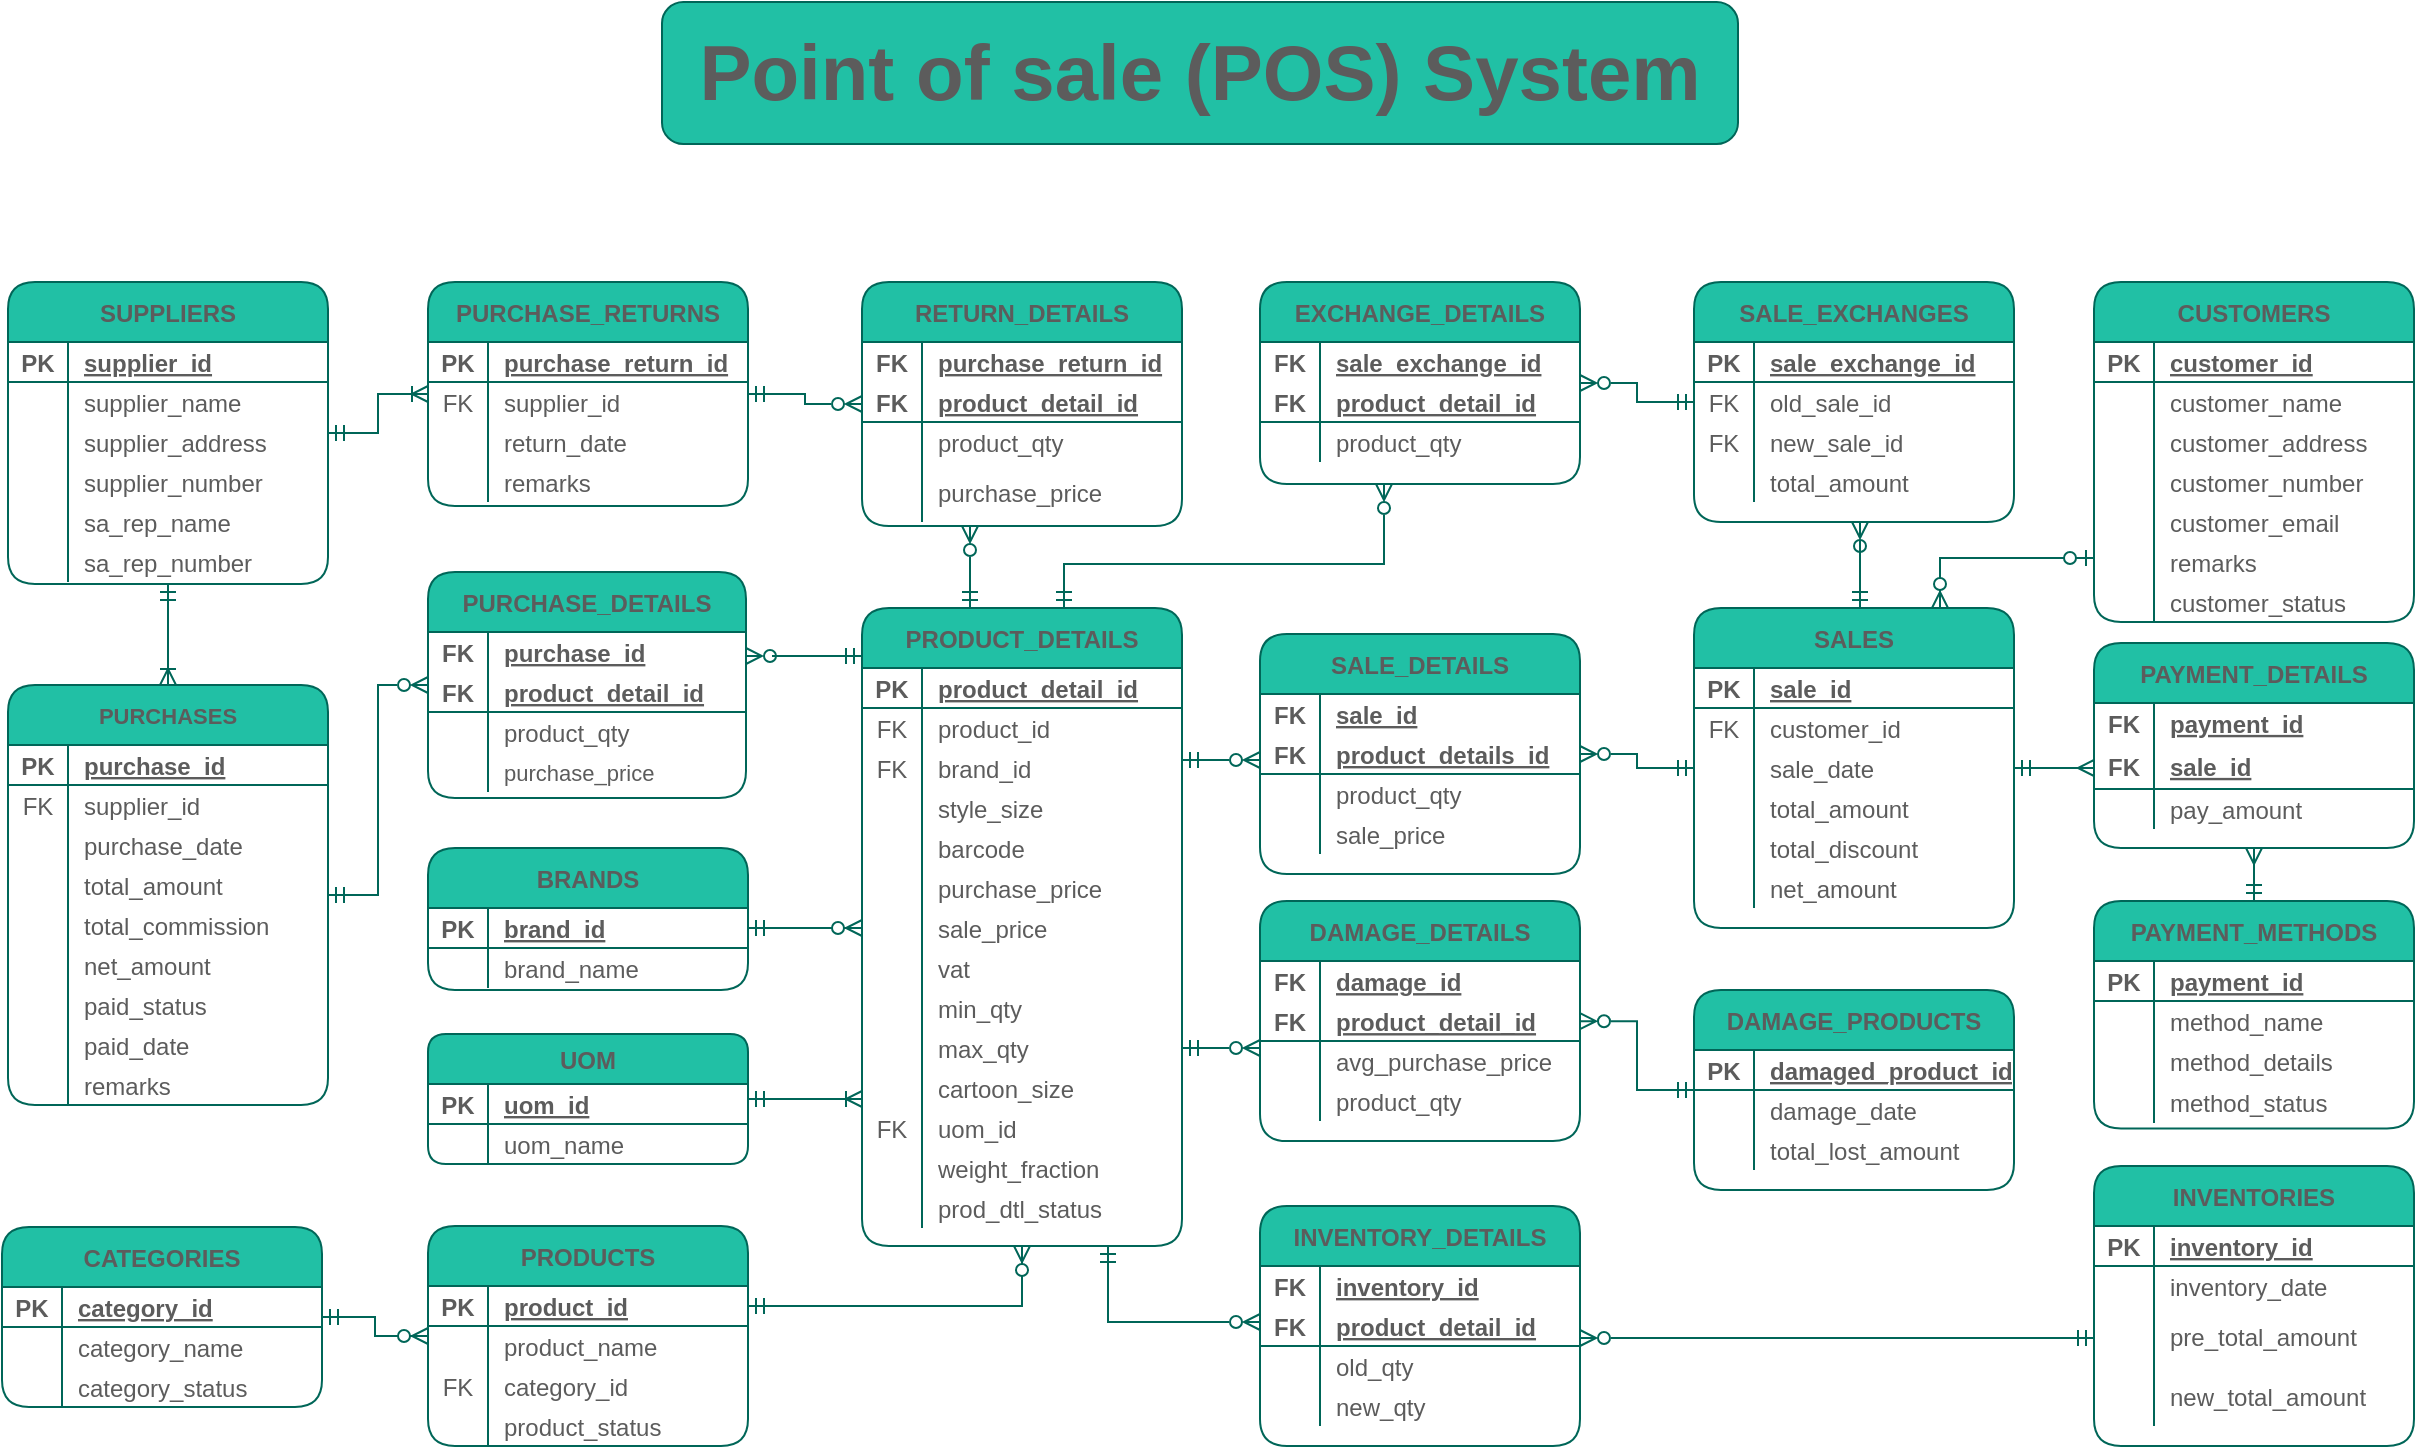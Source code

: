 <mxfile version="19.0.3" type="device"><diagram id="iivqgUL8mz4Bmx8id6GD" name="Page-1"><mxGraphModel dx="1157" dy="751" grid="0" gridSize="10" guides="1" tooltips="1" connect="1" arrows="1" fold="1" page="1" pageScale="1" pageWidth="1700" pageHeight="1100" math="0" shadow="0"><root><mxCell id="0"/><mxCell id="1" parent="0"/><mxCell id="3ODeJ6tLiIpty07C4A3h-173" value="" style="edgeStyle=orthogonalEdgeStyle;fontSize=12;html=1;endArrow=ERzeroToMany;startArrow=ERmandOne;rounded=0;sketch=0;fontColor=#5C5C5C;strokeColor=#006658;fillColor=#21C0A5;endFill=0;swimlaneLine=1;shadow=0;" parent="1" source="3ODeJ6tLiIpty07C4A3h-143" target="3ODeJ6tLiIpty07C4A3h-157" edge="1"><mxGeometry width="100" height="100" relative="1" as="geometry"><mxPoint x="423" y="615" as="sourcePoint"/><mxPoint x="643" y="805" as="targetPoint"/></mxGeometry></mxCell><mxCell id="2PPgC5JMcNxTr6TX4Xlf-29" value="PRODUCTS" style="shape=table;startSize=30;container=1;collapsible=1;childLayout=tableLayout;fixedRows=1;rowLines=0;fontStyle=1;align=center;resizeLast=1;rounded=1;shadow=0;sketch=0;fillColor=#21C0A5;strokeColor=#006658;fontColor=#5C5C5C;swimlaneLine=1;" parent="1" vertex="1"><mxGeometry x="462" y="742" width="160" height="110" as="geometry"><mxRectangle x="280" y="40" width="110" height="30" as="alternateBounds"/></mxGeometry></mxCell><mxCell id="2PPgC5JMcNxTr6TX4Xlf-30" value="" style="shape=tableRow;horizontal=0;startSize=0;swimlaneHead=0;swimlaneBody=0;fillColor=none;collapsible=0;dropTarget=0;points=[[0,0.5],[1,0.5]];portConstraint=eastwest;top=0;left=0;right=0;bottom=1;rounded=0;shadow=0;sketch=0;strokeColor=#006658;fontColor=#5C5C5C;swimlaneLine=1;" parent="2PPgC5JMcNxTr6TX4Xlf-29" vertex="1"><mxGeometry y="30" width="160" height="20" as="geometry"/></mxCell><mxCell id="2PPgC5JMcNxTr6TX4Xlf-31" value="PK" style="shape=partialRectangle;connectable=0;fillColor=none;top=0;left=0;bottom=0;right=0;fontStyle=1;overflow=hidden;rounded=0;shadow=0;sketch=0;strokeColor=#006658;fontColor=#5C5C5C;swimlaneLine=1;" parent="2PPgC5JMcNxTr6TX4Xlf-30" vertex="1"><mxGeometry width="30" height="20" as="geometry"><mxRectangle width="30" height="20" as="alternateBounds"/></mxGeometry></mxCell><mxCell id="2PPgC5JMcNxTr6TX4Xlf-32" value="product_id" style="shape=partialRectangle;connectable=0;fillColor=none;top=0;left=0;bottom=0;right=0;align=left;spacingLeft=6;fontStyle=5;overflow=hidden;rounded=0;shadow=0;sketch=0;strokeColor=#006658;fontColor=#5C5C5C;swimlaneLine=1;" parent="2PPgC5JMcNxTr6TX4Xlf-30" vertex="1"><mxGeometry x="30" width="130" height="20" as="geometry"><mxRectangle width="130" height="20" as="alternateBounds"/></mxGeometry></mxCell><mxCell id="3ODeJ6tLiIpty07C4A3h-100" value="" style="shape=tableRow;horizontal=0;startSize=0;swimlaneHead=0;swimlaneBody=0;fillColor=none;collapsible=0;dropTarget=0;points=[[0,0.5],[1,0.5]];portConstraint=eastwest;top=0;left=0;right=0;bottom=0;rounded=0;shadow=0;sketch=0;strokeColor=#006658;fontColor=#5C5C5C;swimlaneLine=1;" parent="2PPgC5JMcNxTr6TX4Xlf-29" vertex="1"><mxGeometry y="50" width="160" height="20" as="geometry"/></mxCell><mxCell id="3ODeJ6tLiIpty07C4A3h-101" value="" style="shape=partialRectangle;connectable=0;fillColor=none;top=0;left=0;bottom=0;right=0;editable=1;overflow=hidden;rounded=0;shadow=0;sketch=0;strokeColor=#006658;fontColor=#5C5C5C;swimlaneLine=1;" parent="3ODeJ6tLiIpty07C4A3h-100" vertex="1"><mxGeometry width="30" height="20" as="geometry"><mxRectangle width="30" height="20" as="alternateBounds"/></mxGeometry></mxCell><mxCell id="3ODeJ6tLiIpty07C4A3h-102" value="product_name" style="shape=partialRectangle;connectable=0;fillColor=none;top=0;left=0;bottom=0;right=0;align=left;spacingLeft=6;overflow=hidden;rounded=0;shadow=0;sketch=0;strokeColor=#006658;fontColor=#5C5C5C;swimlaneLine=1;" parent="3ODeJ6tLiIpty07C4A3h-100" vertex="1"><mxGeometry x="30" width="130" height="20" as="geometry"><mxRectangle width="130" height="20" as="alternateBounds"/></mxGeometry></mxCell><mxCell id="2PPgC5JMcNxTr6TX4Xlf-36" value="" style="shape=tableRow;horizontal=0;startSize=0;swimlaneHead=0;swimlaneBody=0;fillColor=none;collapsible=0;dropTarget=0;points=[[0,0.5],[1,0.5]];portConstraint=eastwest;top=0;left=0;right=0;bottom=0;rounded=0;shadow=0;sketch=0;strokeColor=#006658;fontColor=#5C5C5C;swimlaneLine=1;" parent="2PPgC5JMcNxTr6TX4Xlf-29" vertex="1"><mxGeometry y="70" width="160" height="20" as="geometry"/></mxCell><mxCell id="2PPgC5JMcNxTr6TX4Xlf-37" value="FK" style="shape=partialRectangle;connectable=0;fillColor=none;top=0;left=0;bottom=0;right=0;editable=1;overflow=hidden;rounded=0;shadow=0;sketch=0;strokeColor=#006658;fontColor=#5C5C5C;swimlaneLine=1;" parent="2PPgC5JMcNxTr6TX4Xlf-36" vertex="1"><mxGeometry width="30" height="20" as="geometry"><mxRectangle width="30" height="20" as="alternateBounds"/></mxGeometry></mxCell><mxCell id="2PPgC5JMcNxTr6TX4Xlf-38" value="category_id" style="shape=partialRectangle;connectable=0;fillColor=none;top=0;left=0;bottom=0;right=0;align=left;spacingLeft=6;overflow=hidden;rounded=0;shadow=0;sketch=0;strokeColor=#006658;fontColor=#5C5C5C;swimlaneLine=1;" parent="2PPgC5JMcNxTr6TX4Xlf-36" vertex="1"><mxGeometry x="30" width="130" height="20" as="geometry"><mxRectangle width="130" height="20" as="alternateBounds"/></mxGeometry></mxCell><mxCell id="FGvldhOahiMnHiITxZmD-2" value="" style="shape=tableRow;horizontal=0;startSize=0;swimlaneHead=0;swimlaneBody=0;fillColor=none;collapsible=0;dropTarget=0;points=[[0,0.5],[1,0.5]];portConstraint=eastwest;top=0;left=0;right=0;bottom=0;strokeColor=#006658;fontColor=#5C5C5C;" parent="2PPgC5JMcNxTr6TX4Xlf-29" vertex="1"><mxGeometry y="90" width="160" height="20" as="geometry"/></mxCell><mxCell id="FGvldhOahiMnHiITxZmD-3" value="" style="shape=partialRectangle;connectable=0;fillColor=none;top=0;left=0;bottom=0;right=0;editable=1;overflow=hidden;strokeColor=#006658;fontColor=#5C5C5C;" parent="FGvldhOahiMnHiITxZmD-2" vertex="1"><mxGeometry width="30" height="20" as="geometry"><mxRectangle width="30" height="20" as="alternateBounds"/></mxGeometry></mxCell><mxCell id="FGvldhOahiMnHiITxZmD-4" value="product_status" style="shape=partialRectangle;connectable=0;fillColor=none;top=0;left=0;bottom=0;right=0;align=left;spacingLeft=6;overflow=hidden;strokeColor=#006658;fontColor=#5C5C5C;" parent="FGvldhOahiMnHiITxZmD-2" vertex="1"><mxGeometry x="30" width="130" height="20" as="geometry"><mxRectangle width="130" height="20" as="alternateBounds"/></mxGeometry></mxCell><mxCell id="41mS609DBrpvAA5Eqyga-44" value="PRODUCT_DETAILS" style="shape=table;startSize=30;container=1;collapsible=1;childLayout=tableLayout;fixedRows=1;rowLines=0;fontStyle=1;align=center;resizeLast=1;rounded=1;shadow=0;sketch=0;fillColor=#21C0A5;strokeColor=#006658;fontColor=#5C5C5C;swimlaneLine=1;" parent="1" vertex="1"><mxGeometry x="679" y="433" width="160" height="319" as="geometry"><mxRectangle x="570" y="389" width="110" height="30" as="alternateBounds"/></mxGeometry></mxCell><mxCell id="41mS609DBrpvAA5Eqyga-45" value="" style="shape=tableRow;horizontal=0;startSize=0;swimlaneHead=0;swimlaneBody=0;fillColor=none;collapsible=0;dropTarget=0;points=[[0,0.5],[1,0.5]];portConstraint=eastwest;top=0;left=0;right=0;bottom=1;rounded=0;shadow=0;sketch=0;strokeColor=#006658;fontColor=#5C5C5C;swimlaneLine=1;" parent="41mS609DBrpvAA5Eqyga-44" vertex="1"><mxGeometry y="30" width="160" height="20" as="geometry"/></mxCell><mxCell id="41mS609DBrpvAA5Eqyga-46" value="PK" style="shape=partialRectangle;connectable=0;fillColor=none;top=0;left=0;bottom=0;right=0;fontStyle=1;overflow=hidden;rounded=0;shadow=0;sketch=0;strokeColor=#006658;fontColor=#5C5C5C;swimlaneLine=1;" parent="41mS609DBrpvAA5Eqyga-45" vertex="1"><mxGeometry width="30" height="20" as="geometry"><mxRectangle width="30" height="20" as="alternateBounds"/></mxGeometry></mxCell><mxCell id="41mS609DBrpvAA5Eqyga-47" value="product_detail_id" style="shape=partialRectangle;connectable=0;fillColor=none;top=0;left=0;bottom=0;right=0;align=left;spacingLeft=6;fontStyle=5;overflow=hidden;rounded=0;shadow=0;sketch=0;strokeColor=#006658;fontColor=#5C5C5C;swimlaneLine=1;" parent="41mS609DBrpvAA5Eqyga-45" vertex="1"><mxGeometry x="30" width="130" height="20" as="geometry"><mxRectangle width="130" height="20" as="alternateBounds"/></mxGeometry></mxCell><mxCell id="41mS609DBrpvAA5Eqyga-51" value="" style="shape=tableRow;horizontal=0;startSize=0;swimlaneHead=0;swimlaneBody=0;fillColor=none;collapsible=0;dropTarget=0;points=[[0,0.5],[1,0.5]];portConstraint=eastwest;top=0;left=0;right=0;bottom=0;rounded=0;shadow=0;sketch=0;strokeColor=#006658;fontColor=#5C5C5C;swimlaneLine=1;" parent="41mS609DBrpvAA5Eqyga-44" vertex="1"><mxGeometry y="50" width="160" height="20" as="geometry"/></mxCell><mxCell id="41mS609DBrpvAA5Eqyga-52" value="FK" style="shape=partialRectangle;connectable=0;fillColor=none;top=0;left=0;bottom=0;right=0;editable=1;overflow=hidden;rounded=0;shadow=0;sketch=0;strokeColor=#006658;fontColor=#5C5C5C;swimlaneLine=1;" parent="41mS609DBrpvAA5Eqyga-51" vertex="1"><mxGeometry width="30" height="20" as="geometry"><mxRectangle width="30" height="20" as="alternateBounds"/></mxGeometry></mxCell><mxCell id="41mS609DBrpvAA5Eqyga-53" value="product_id" style="shape=partialRectangle;connectable=0;fillColor=none;top=0;left=0;bottom=0;right=0;align=left;spacingLeft=6;overflow=hidden;rounded=0;shadow=0;sketch=0;strokeColor=#006658;fontColor=#5C5C5C;swimlaneLine=1;" parent="41mS609DBrpvAA5Eqyga-51" vertex="1"><mxGeometry x="30" width="130" height="20" as="geometry"><mxRectangle width="130" height="20" as="alternateBounds"/></mxGeometry></mxCell><mxCell id="BP0pv1GAy-i9V86FdJFF-15" value="" style="shape=tableRow;horizontal=0;startSize=0;swimlaneHead=0;swimlaneBody=0;fillColor=none;collapsible=0;dropTarget=0;points=[[0,0.5],[1,0.5]];portConstraint=eastwest;top=0;left=0;right=0;bottom=0;rounded=0;sketch=0;fontColor=#5C5C5C;strokeColor=#006658;swimlaneLine=1;shadow=0;" parent="41mS609DBrpvAA5Eqyga-44" vertex="1"><mxGeometry y="70" width="160" height="20" as="geometry"/></mxCell><mxCell id="BP0pv1GAy-i9V86FdJFF-16" value="FK" style="shape=partialRectangle;connectable=0;fillColor=none;top=0;left=0;bottom=0;right=0;fontStyle=0;overflow=hidden;rounded=0;sketch=0;fontColor=#5C5C5C;strokeColor=#006658;swimlaneLine=1;shadow=0;" parent="BP0pv1GAy-i9V86FdJFF-15" vertex="1"><mxGeometry width="30" height="20" as="geometry"><mxRectangle width="30" height="20" as="alternateBounds"/></mxGeometry></mxCell><mxCell id="BP0pv1GAy-i9V86FdJFF-17" value="brand_id" style="shape=partialRectangle;connectable=0;fillColor=none;top=0;left=0;bottom=0;right=0;align=left;spacingLeft=6;fontStyle=0;overflow=hidden;rounded=0;sketch=0;fontColor=#5C5C5C;strokeColor=#006658;swimlaneLine=1;shadow=0;" parent="BP0pv1GAy-i9V86FdJFF-15" vertex="1"><mxGeometry x="30" width="130" height="20" as="geometry"><mxRectangle width="130" height="20" as="alternateBounds"/></mxGeometry></mxCell><mxCell id="41mS609DBrpvAA5Eqyga-48" value="" style="shape=tableRow;horizontal=0;startSize=0;swimlaneHead=0;swimlaneBody=0;fillColor=none;collapsible=0;dropTarget=0;points=[[0,0.5],[1,0.5]];portConstraint=eastwest;top=0;left=0;right=0;bottom=0;rounded=0;shadow=0;sketch=0;strokeColor=#006658;fontColor=#5C5C5C;swimlaneLine=1;" parent="41mS609DBrpvAA5Eqyga-44" vertex="1"><mxGeometry y="90" width="160" height="20" as="geometry"/></mxCell><mxCell id="41mS609DBrpvAA5Eqyga-49" value="" style="shape=partialRectangle;connectable=0;fillColor=none;top=0;left=0;bottom=0;right=0;editable=1;overflow=hidden;rounded=0;shadow=0;sketch=0;strokeColor=#006658;fontColor=#5C5C5C;swimlaneLine=1;" parent="41mS609DBrpvAA5Eqyga-48" vertex="1"><mxGeometry width="30" height="20" as="geometry"><mxRectangle width="30" height="20" as="alternateBounds"/></mxGeometry></mxCell><mxCell id="41mS609DBrpvAA5Eqyga-50" value="style_size" style="shape=partialRectangle;connectable=0;fillColor=none;top=0;left=0;bottom=0;right=0;align=left;spacingLeft=6;overflow=hidden;rounded=0;shadow=0;sketch=0;strokeColor=#006658;fontColor=#5C5C5C;swimlaneLine=1;" parent="41mS609DBrpvAA5Eqyga-48" vertex="1"><mxGeometry x="30" width="130" height="20" as="geometry"><mxRectangle width="130" height="20" as="alternateBounds"/></mxGeometry></mxCell><mxCell id="41mS609DBrpvAA5Eqyga-56" value="" style="shape=tableRow;horizontal=0;startSize=0;swimlaneHead=0;swimlaneBody=0;fillColor=none;collapsible=0;dropTarget=0;points=[[0,0.5],[1,0.5]];portConstraint=eastwest;top=0;left=0;right=0;bottom=0;rounded=0;shadow=0;sketch=0;strokeColor=#006658;fontColor=#5C5C5C;swimlaneLine=1;" parent="41mS609DBrpvAA5Eqyga-44" vertex="1"><mxGeometry y="110" width="160" height="20" as="geometry"/></mxCell><mxCell id="41mS609DBrpvAA5Eqyga-57" value="" style="shape=partialRectangle;connectable=0;fillColor=none;top=0;left=0;bottom=0;right=0;editable=1;overflow=hidden;rounded=0;shadow=0;sketch=0;strokeColor=#006658;fontColor=#5C5C5C;swimlaneLine=1;" parent="41mS609DBrpvAA5Eqyga-56" vertex="1"><mxGeometry width="30" height="20" as="geometry"><mxRectangle width="30" height="20" as="alternateBounds"/></mxGeometry></mxCell><mxCell id="41mS609DBrpvAA5Eqyga-58" value="barcode" style="shape=partialRectangle;connectable=0;fillColor=none;top=0;left=0;bottom=0;right=0;align=left;spacingLeft=6;overflow=hidden;rounded=0;shadow=0;sketch=0;strokeColor=#006658;fontColor=#5C5C5C;swimlaneLine=1;" parent="41mS609DBrpvAA5Eqyga-56" vertex="1"><mxGeometry x="30" width="130" height="20" as="geometry"><mxRectangle width="130" height="20" as="alternateBounds"/></mxGeometry></mxCell><mxCell id="41mS609DBrpvAA5Eqyga-62" value="" style="shape=tableRow;horizontal=0;startSize=0;swimlaneHead=0;swimlaneBody=0;fillColor=none;collapsible=0;dropTarget=0;points=[[0,0.5],[1,0.5]];portConstraint=eastwest;top=0;left=0;right=0;bottom=0;rounded=0;shadow=0;sketch=0;strokeColor=#006658;fontColor=#5C5C5C;swimlaneLine=1;" parent="41mS609DBrpvAA5Eqyga-44" vertex="1"><mxGeometry y="130" width="160" height="20" as="geometry"/></mxCell><mxCell id="41mS609DBrpvAA5Eqyga-63" value="" style="shape=partialRectangle;connectable=0;fillColor=none;top=0;left=0;bottom=0;right=0;editable=1;overflow=hidden;rounded=0;shadow=0;sketch=0;strokeColor=#006658;fontColor=#5C5C5C;swimlaneLine=1;" parent="41mS609DBrpvAA5Eqyga-62" vertex="1"><mxGeometry width="30" height="20" as="geometry"><mxRectangle width="30" height="20" as="alternateBounds"/></mxGeometry></mxCell><mxCell id="41mS609DBrpvAA5Eqyga-64" value="purchase_price" style="shape=partialRectangle;connectable=0;fillColor=none;top=0;left=0;bottom=0;right=0;align=left;spacingLeft=6;overflow=hidden;rounded=0;shadow=0;sketch=0;strokeColor=#006658;fontColor=#5C5C5C;swimlaneLine=1;" parent="41mS609DBrpvAA5Eqyga-62" vertex="1"><mxGeometry x="30" width="130" height="20" as="geometry"><mxRectangle width="130" height="20" as="alternateBounds"/></mxGeometry></mxCell><mxCell id="41mS609DBrpvAA5Eqyga-65" value="" style="shape=tableRow;horizontal=0;startSize=0;swimlaneHead=0;swimlaneBody=0;fillColor=none;collapsible=0;dropTarget=0;points=[[0,0.5],[1,0.5]];portConstraint=eastwest;top=0;left=0;right=0;bottom=0;rounded=0;shadow=0;sketch=0;strokeColor=#006658;fontColor=#5C5C5C;swimlaneLine=1;" parent="41mS609DBrpvAA5Eqyga-44" vertex="1"><mxGeometry y="150" width="160" height="20" as="geometry"/></mxCell><mxCell id="41mS609DBrpvAA5Eqyga-66" value="" style="shape=partialRectangle;connectable=0;fillColor=none;top=0;left=0;bottom=0;right=0;editable=1;overflow=hidden;rounded=0;shadow=0;sketch=0;strokeColor=#006658;fontColor=#5C5C5C;swimlaneLine=1;" parent="41mS609DBrpvAA5Eqyga-65" vertex="1"><mxGeometry width="30" height="20" as="geometry"><mxRectangle width="30" height="20" as="alternateBounds"/></mxGeometry></mxCell><mxCell id="41mS609DBrpvAA5Eqyga-67" value="sale_price" style="shape=partialRectangle;connectable=0;fillColor=none;top=0;left=0;bottom=0;right=0;align=left;spacingLeft=6;overflow=hidden;rounded=0;shadow=0;sketch=0;strokeColor=#006658;fontColor=#5C5C5C;swimlaneLine=1;" parent="41mS609DBrpvAA5Eqyga-65" vertex="1"><mxGeometry x="30" width="130" height="20" as="geometry"><mxRectangle width="130" height="20" as="alternateBounds"/></mxGeometry></mxCell><mxCell id="3ODeJ6tLiIpty07C4A3h-15" value="" style="shape=tableRow;horizontal=0;startSize=0;swimlaneHead=0;swimlaneBody=0;fillColor=none;collapsible=0;dropTarget=0;points=[[0,0.5],[1,0.5]];portConstraint=eastwest;top=0;left=0;right=0;bottom=0;rounded=0;shadow=0;sketch=0;strokeColor=#006658;fontColor=#5C5C5C;swimlaneLine=1;" parent="41mS609DBrpvAA5Eqyga-44" vertex="1"><mxGeometry y="170" width="160" height="20" as="geometry"/></mxCell><mxCell id="3ODeJ6tLiIpty07C4A3h-16" value="" style="shape=partialRectangle;connectable=0;fillColor=none;top=0;left=0;bottom=0;right=0;editable=1;overflow=hidden;rounded=0;shadow=0;sketch=0;strokeColor=#006658;fontColor=#5C5C5C;swimlaneLine=1;" parent="3ODeJ6tLiIpty07C4A3h-15" vertex="1"><mxGeometry width="30" height="20" as="geometry"><mxRectangle width="30" height="20" as="alternateBounds"/></mxGeometry></mxCell><mxCell id="3ODeJ6tLiIpty07C4A3h-17" value="vat" style="shape=partialRectangle;connectable=0;fillColor=none;top=0;left=0;bottom=0;right=0;align=left;spacingLeft=6;overflow=hidden;rounded=0;shadow=0;sketch=0;strokeColor=#006658;fontColor=#5C5C5C;swimlaneLine=1;" parent="3ODeJ6tLiIpty07C4A3h-15" vertex="1"><mxGeometry x="30" width="130" height="20" as="geometry"><mxRectangle width="130" height="20" as="alternateBounds"/></mxGeometry></mxCell><mxCell id="41mS609DBrpvAA5Eqyga-59" value="" style="shape=tableRow;horizontal=0;startSize=0;swimlaneHead=0;swimlaneBody=0;fillColor=none;collapsible=0;dropTarget=0;points=[[0,0.5],[1,0.5]];portConstraint=eastwest;top=0;left=0;right=0;bottom=0;rounded=0;shadow=0;sketch=0;strokeColor=#006658;fontColor=#5C5C5C;swimlaneLine=1;" parent="41mS609DBrpvAA5Eqyga-44" vertex="1"><mxGeometry y="190" width="160" height="20" as="geometry"/></mxCell><mxCell id="41mS609DBrpvAA5Eqyga-60" value="" style="shape=partialRectangle;connectable=0;fillColor=none;top=0;left=0;bottom=0;right=0;editable=1;overflow=hidden;rounded=0;shadow=0;sketch=0;strokeColor=#006658;fontColor=#5C5C5C;swimlaneLine=1;" parent="41mS609DBrpvAA5Eqyga-59" vertex="1"><mxGeometry width="30" height="20" as="geometry"><mxRectangle width="30" height="20" as="alternateBounds"/></mxGeometry></mxCell><mxCell id="41mS609DBrpvAA5Eqyga-61" value="min_qty" style="shape=partialRectangle;connectable=0;fillColor=none;top=0;left=0;bottom=0;right=0;align=left;spacingLeft=6;overflow=hidden;rounded=0;shadow=0;sketch=0;strokeColor=#006658;fontColor=#5C5C5C;swimlaneLine=1;" parent="41mS609DBrpvAA5Eqyga-59" vertex="1"><mxGeometry x="30" width="130" height="20" as="geometry"><mxRectangle width="130" height="20" as="alternateBounds"/></mxGeometry></mxCell><mxCell id="41mS609DBrpvAA5Eqyga-68" value="" style="shape=tableRow;horizontal=0;startSize=0;swimlaneHead=0;swimlaneBody=0;fillColor=none;collapsible=0;dropTarget=0;points=[[0,0.5],[1,0.5]];portConstraint=eastwest;top=0;left=0;right=0;bottom=0;rounded=0;shadow=0;sketch=0;strokeColor=#006658;fontColor=#5C5C5C;swimlaneLine=1;" parent="41mS609DBrpvAA5Eqyga-44" vertex="1"><mxGeometry y="210" width="160" height="20" as="geometry"/></mxCell><mxCell id="41mS609DBrpvAA5Eqyga-69" value="" style="shape=partialRectangle;connectable=0;fillColor=none;top=0;left=0;bottom=0;right=0;editable=1;overflow=hidden;rounded=0;shadow=0;sketch=0;strokeColor=#006658;fontColor=#5C5C5C;swimlaneLine=1;" parent="41mS609DBrpvAA5Eqyga-68" vertex="1"><mxGeometry width="30" height="20" as="geometry"><mxRectangle width="30" height="20" as="alternateBounds"/></mxGeometry></mxCell><mxCell id="41mS609DBrpvAA5Eqyga-70" value="max_qty" style="shape=partialRectangle;connectable=0;fillColor=none;top=0;left=0;bottom=0;right=0;align=left;spacingLeft=6;overflow=hidden;rounded=0;shadow=0;sketch=0;strokeColor=#006658;fontColor=#5C5C5C;swimlaneLine=1;" parent="41mS609DBrpvAA5Eqyga-68" vertex="1"><mxGeometry x="30" width="130" height="20" as="geometry"><mxRectangle width="130" height="20" as="alternateBounds"/></mxGeometry></mxCell><mxCell id="41mS609DBrpvAA5Eqyga-71" value="" style="shape=tableRow;horizontal=0;startSize=0;swimlaneHead=0;swimlaneBody=0;fillColor=none;collapsible=0;dropTarget=0;points=[[0,0.5],[1,0.5]];portConstraint=eastwest;top=0;left=0;right=0;bottom=0;rounded=0;shadow=0;sketch=0;strokeColor=#006658;fontColor=#5C5C5C;swimlaneLine=1;" parent="41mS609DBrpvAA5Eqyga-44" vertex="1"><mxGeometry y="230" width="160" height="20" as="geometry"/></mxCell><mxCell id="41mS609DBrpvAA5Eqyga-72" value="" style="shape=partialRectangle;connectable=0;fillColor=none;top=0;left=0;bottom=0;right=0;editable=1;overflow=hidden;rounded=0;shadow=0;sketch=0;strokeColor=#006658;fontColor=#5C5C5C;swimlaneLine=1;" parent="41mS609DBrpvAA5Eqyga-71" vertex="1"><mxGeometry width="30" height="20" as="geometry"><mxRectangle width="30" height="20" as="alternateBounds"/></mxGeometry></mxCell><mxCell id="41mS609DBrpvAA5Eqyga-73" value="cartoon_size" style="shape=partialRectangle;connectable=0;fillColor=none;top=0;left=0;bottom=0;right=0;align=left;spacingLeft=6;overflow=hidden;rounded=0;shadow=0;sketch=0;strokeColor=#006658;fontColor=#5C5C5C;swimlaneLine=1;" parent="41mS609DBrpvAA5Eqyga-71" vertex="1"><mxGeometry x="30" width="130" height="20" as="geometry"><mxRectangle width="130" height="20" as="alternateBounds"/></mxGeometry></mxCell><mxCell id="3ODeJ6tLiIpty07C4A3h-1" value="" style="shape=tableRow;horizontal=0;startSize=0;swimlaneHead=0;swimlaneBody=0;fillColor=none;collapsible=0;dropTarget=0;points=[[0,0.5],[1,0.5]];portConstraint=eastwest;top=0;left=0;right=0;bottom=0;rounded=0;shadow=0;sketch=0;strokeColor=#006658;fontColor=#5C5C5C;swimlaneLine=1;" parent="41mS609DBrpvAA5Eqyga-44" vertex="1"><mxGeometry y="250" width="160" height="20" as="geometry"/></mxCell><mxCell id="3ODeJ6tLiIpty07C4A3h-2" value="FK" style="shape=partialRectangle;connectable=0;fillColor=none;top=0;left=0;bottom=0;right=0;editable=1;overflow=hidden;rounded=0;shadow=0;sketch=0;strokeColor=#006658;fontColor=#5C5C5C;swimlaneLine=1;" parent="3ODeJ6tLiIpty07C4A3h-1" vertex="1"><mxGeometry width="30" height="20" as="geometry"><mxRectangle width="30" height="20" as="alternateBounds"/></mxGeometry></mxCell><mxCell id="3ODeJ6tLiIpty07C4A3h-3" value="uom_id" style="shape=partialRectangle;connectable=0;fillColor=none;top=0;left=0;bottom=0;right=0;align=left;spacingLeft=6;overflow=hidden;rounded=0;shadow=0;sketch=0;strokeColor=#006658;fontColor=#5C5C5C;swimlaneLine=1;" parent="3ODeJ6tLiIpty07C4A3h-1" vertex="1"><mxGeometry x="30" width="130" height="20" as="geometry"><mxRectangle width="130" height="20" as="alternateBounds"/></mxGeometry></mxCell><mxCell id="3ODeJ6tLiIpty07C4A3h-12" value="" style="shape=tableRow;horizontal=0;startSize=0;swimlaneHead=0;swimlaneBody=0;fillColor=none;collapsible=0;dropTarget=0;points=[[0,0.5],[1,0.5]];portConstraint=eastwest;top=0;left=0;right=0;bottom=0;rounded=0;shadow=0;sketch=0;strokeColor=#006658;fontColor=#5C5C5C;swimlaneLine=1;" parent="41mS609DBrpvAA5Eqyga-44" vertex="1"><mxGeometry y="270" width="160" height="20" as="geometry"/></mxCell><mxCell id="3ODeJ6tLiIpty07C4A3h-13" value="" style="shape=partialRectangle;connectable=0;fillColor=none;top=0;left=0;bottom=0;right=0;editable=1;overflow=hidden;rounded=0;shadow=0;sketch=0;strokeColor=#006658;fontColor=#5C5C5C;swimlaneLine=1;" parent="3ODeJ6tLiIpty07C4A3h-12" vertex="1"><mxGeometry width="30" height="20" as="geometry"><mxRectangle width="30" height="20" as="alternateBounds"/></mxGeometry></mxCell><mxCell id="3ODeJ6tLiIpty07C4A3h-14" value="weight_fraction" style="shape=partialRectangle;connectable=0;fillColor=none;top=0;left=0;bottom=0;right=0;align=left;spacingLeft=6;overflow=hidden;rounded=0;shadow=0;sketch=0;strokeColor=#006658;fontColor=#5C5C5C;swimlaneLine=1;" parent="3ODeJ6tLiIpty07C4A3h-12" vertex="1"><mxGeometry x="30" width="130" height="20" as="geometry"><mxRectangle width="130" height="20" as="alternateBounds"/></mxGeometry></mxCell><mxCell id="BP0pv1GAy-i9V86FdJFF-61" value="" style="shape=tableRow;horizontal=0;startSize=0;swimlaneHead=0;swimlaneBody=0;fillColor=none;collapsible=0;dropTarget=0;points=[[0,0.5],[1,0.5]];portConstraint=eastwest;top=0;left=0;right=0;bottom=0;rounded=0;sketch=0;fontColor=#5C5C5C;strokeColor=#006658;swimlaneLine=1;shadow=0;" parent="41mS609DBrpvAA5Eqyga-44" vertex="1"><mxGeometry y="290" width="160" height="20" as="geometry"/></mxCell><mxCell id="BP0pv1GAy-i9V86FdJFF-62" value="" style="shape=partialRectangle;connectable=0;fillColor=none;top=0;left=0;bottom=0;right=0;editable=1;overflow=hidden;rounded=0;sketch=0;fontColor=#5C5C5C;strokeColor=#006658;swimlaneLine=1;shadow=0;" parent="BP0pv1GAy-i9V86FdJFF-61" vertex="1"><mxGeometry width="30" height="20" as="geometry"><mxRectangle width="30" height="20" as="alternateBounds"/></mxGeometry></mxCell><mxCell id="BP0pv1GAy-i9V86FdJFF-63" value="prod_dtl_status" style="shape=partialRectangle;connectable=0;fillColor=none;top=0;left=0;bottom=0;right=0;align=left;spacingLeft=6;overflow=hidden;rounded=0;sketch=0;fontColor=#5C5C5C;strokeColor=#006658;swimlaneLine=1;shadow=0;" parent="BP0pv1GAy-i9V86FdJFF-61" vertex="1"><mxGeometry x="30" width="130" height="20" as="geometry"><mxRectangle width="130" height="20" as="alternateBounds"/></mxGeometry></mxCell><mxCell id="3ODeJ6tLiIpty07C4A3h-4" value="UOM" style="shape=table;startSize=25;container=1;collapsible=1;childLayout=tableLayout;fixedRows=1;rowLines=0;fontStyle=1;align=center;resizeLast=1;rounded=1;shadow=0;sketch=0;fillColor=#21C0A5;strokeColor=#006658;fontColor=#5C5C5C;swimlaneLine=1;arcSize=12;" parent="1" vertex="1"><mxGeometry x="462" y="646" width="160" height="65" as="geometry"><mxRectangle x="80" y="40" width="110" height="30" as="alternateBounds"/></mxGeometry></mxCell><mxCell id="3ODeJ6tLiIpty07C4A3h-5" value="" style="shape=tableRow;horizontal=0;startSize=0;swimlaneHead=0;swimlaneBody=0;fillColor=none;collapsible=0;dropTarget=0;points=[[0,0.5],[1,0.5]];portConstraint=eastwest;top=0;left=0;right=0;bottom=1;rounded=0;shadow=0;sketch=0;strokeColor=#006658;fontColor=#5C5C5C;swimlaneLine=1;" parent="3ODeJ6tLiIpty07C4A3h-4" vertex="1"><mxGeometry y="25" width="160" height="20" as="geometry"/></mxCell><mxCell id="3ODeJ6tLiIpty07C4A3h-6" value="PK" style="shape=partialRectangle;connectable=0;fillColor=none;top=0;left=0;bottom=0;right=0;fontStyle=1;overflow=hidden;rounded=0;shadow=0;sketch=0;strokeColor=#006658;fontColor=#5C5C5C;swimlaneLine=1;" parent="3ODeJ6tLiIpty07C4A3h-5" vertex="1"><mxGeometry width="30" height="20" as="geometry"><mxRectangle width="30" height="20" as="alternateBounds"/></mxGeometry></mxCell><mxCell id="3ODeJ6tLiIpty07C4A3h-7" value="uom_id" style="shape=partialRectangle;connectable=0;fillColor=none;top=0;left=0;bottom=0;right=0;align=left;spacingLeft=6;fontStyle=5;overflow=hidden;rounded=0;shadow=0;sketch=0;strokeColor=#006658;fontColor=#5C5C5C;swimlaneLine=1;" parent="3ODeJ6tLiIpty07C4A3h-5" vertex="1"><mxGeometry x="30" width="130" height="20" as="geometry"><mxRectangle width="130" height="20" as="alternateBounds"/></mxGeometry></mxCell><mxCell id="3ODeJ6tLiIpty07C4A3h-8" value="" style="shape=tableRow;horizontal=0;startSize=0;swimlaneHead=0;swimlaneBody=0;fillColor=none;collapsible=0;dropTarget=0;points=[[0,0.5],[1,0.5]];portConstraint=eastwest;top=0;left=0;right=0;bottom=0;rounded=0;shadow=0;sketch=0;strokeColor=#006658;fontColor=#5C5C5C;swimlaneLine=1;" parent="3ODeJ6tLiIpty07C4A3h-4" vertex="1"><mxGeometry y="45" width="160" height="20" as="geometry"/></mxCell><mxCell id="3ODeJ6tLiIpty07C4A3h-9" value="" style="shape=partialRectangle;connectable=0;fillColor=none;top=0;left=0;bottom=0;right=0;editable=1;overflow=hidden;rounded=0;shadow=0;sketch=0;strokeColor=#006658;fontColor=#5C5C5C;swimlaneLine=1;" parent="3ODeJ6tLiIpty07C4A3h-8" vertex="1"><mxGeometry width="30" height="20" as="geometry"><mxRectangle width="30" height="20" as="alternateBounds"/></mxGeometry></mxCell><mxCell id="3ODeJ6tLiIpty07C4A3h-10" value="uom_name" style="shape=partialRectangle;connectable=0;fillColor=none;top=0;left=0;bottom=0;right=0;align=left;spacingLeft=6;overflow=hidden;rounded=0;shadow=0;sketch=0;strokeColor=#006658;fontColor=#5C5C5C;swimlaneLine=1;" parent="3ODeJ6tLiIpty07C4A3h-8" vertex="1"><mxGeometry x="30" width="130" height="20" as="geometry"><mxRectangle width="130" height="20" as="alternateBounds"/></mxGeometry></mxCell><mxCell id="3ODeJ6tLiIpty07C4A3h-11" value="" style="edgeStyle=orthogonalEdgeStyle;fontSize=12;html=1;endArrow=ERoneToMany;startArrow=ERmandOne;rounded=0;sketch=0;fontColor=#5C5C5C;strokeColor=#006658;fillColor=#21C0A5;endFill=0;startFill=0;swimlaneLine=1;shadow=0;" parent="1" source="3ODeJ6tLiIpty07C4A3h-4" target="41mS609DBrpvAA5Eqyga-44" edge="1"><mxGeometry width="100" height="100" relative="1" as="geometry"><mxPoint x="537" y="1148" as="sourcePoint"/><mxPoint x="681" y="1118" as="targetPoint"/><Array as="points"><mxPoint x="648" y="679"/><mxPoint x="648" y="679"/></Array></mxGeometry></mxCell><mxCell id="3ODeJ6tLiIpty07C4A3h-63" value="BRANDS" style="shape=table;startSize=30;container=1;collapsible=1;childLayout=tableLayout;fixedRows=1;rowLines=0;fontStyle=1;align=center;resizeLast=1;rounded=1;shadow=0;sketch=0;fillColor=#21C0A5;strokeColor=#006658;fontColor=#5C5C5C;swimlaneLine=1;" parent="1" vertex="1"><mxGeometry x="462" y="553" width="160" height="71" as="geometry"><mxRectangle x="280" y="40" width="110" height="30" as="alternateBounds"/></mxGeometry></mxCell><mxCell id="3ODeJ6tLiIpty07C4A3h-64" value="" style="shape=tableRow;horizontal=0;startSize=0;swimlaneHead=0;swimlaneBody=0;fillColor=none;collapsible=0;dropTarget=0;points=[[0,0.5],[1,0.5]];portConstraint=eastwest;top=0;left=0;right=0;bottom=1;rounded=0;shadow=0;sketch=0;strokeColor=#006658;fontColor=#5C5C5C;swimlaneLine=1;" parent="3ODeJ6tLiIpty07C4A3h-63" vertex="1"><mxGeometry y="30" width="160" height="20" as="geometry"/></mxCell><mxCell id="3ODeJ6tLiIpty07C4A3h-65" value="PK" style="shape=partialRectangle;connectable=0;fillColor=none;top=0;left=0;bottom=0;right=0;fontStyle=1;overflow=hidden;rounded=0;shadow=0;sketch=0;strokeColor=#006658;fontColor=#5C5C5C;swimlaneLine=1;" parent="3ODeJ6tLiIpty07C4A3h-64" vertex="1"><mxGeometry width="30" height="20" as="geometry"><mxRectangle width="30" height="20" as="alternateBounds"/></mxGeometry></mxCell><mxCell id="3ODeJ6tLiIpty07C4A3h-66" value="brand_id" style="shape=partialRectangle;connectable=0;fillColor=none;top=0;left=0;bottom=0;right=0;align=left;spacingLeft=6;fontStyle=5;overflow=hidden;rounded=0;shadow=0;sketch=0;strokeColor=#006658;fontColor=#5C5C5C;swimlaneLine=1;" parent="3ODeJ6tLiIpty07C4A3h-64" vertex="1"><mxGeometry x="30" width="130" height="20" as="geometry"><mxRectangle width="130" height="20" as="alternateBounds"/></mxGeometry></mxCell><mxCell id="3ODeJ6tLiIpty07C4A3h-67" value="" style="shape=tableRow;horizontal=0;startSize=0;swimlaneHead=0;swimlaneBody=0;fillColor=none;collapsible=0;dropTarget=0;points=[[0,0.5],[1,0.5]];portConstraint=eastwest;top=0;left=0;right=0;bottom=0;rounded=0;shadow=0;sketch=0;strokeColor=#006658;fontColor=#5C5C5C;swimlaneLine=1;" parent="3ODeJ6tLiIpty07C4A3h-63" vertex="1"><mxGeometry y="50" width="160" height="20" as="geometry"/></mxCell><mxCell id="3ODeJ6tLiIpty07C4A3h-68" value="" style="shape=partialRectangle;connectable=0;fillColor=none;top=0;left=0;bottom=0;right=0;editable=1;overflow=hidden;rounded=0;shadow=0;sketch=0;strokeColor=#006658;fontColor=#5C5C5C;swimlaneLine=1;" parent="3ODeJ6tLiIpty07C4A3h-67" vertex="1"><mxGeometry width="30" height="20" as="geometry"><mxRectangle width="30" height="20" as="alternateBounds"/></mxGeometry></mxCell><mxCell id="3ODeJ6tLiIpty07C4A3h-69" value="brand_name" style="shape=partialRectangle;connectable=0;fillColor=none;top=0;left=0;bottom=0;right=0;align=left;spacingLeft=6;overflow=hidden;rounded=0;shadow=0;sketch=0;strokeColor=#006658;fontColor=#5C5C5C;swimlaneLine=1;" parent="3ODeJ6tLiIpty07C4A3h-67" vertex="1"><mxGeometry x="30" width="130" height="20" as="geometry"><mxRectangle width="130" height="20" as="alternateBounds"/></mxGeometry></mxCell><mxCell id="3ODeJ6tLiIpty07C4A3h-104" value="CUSTOMERS" style="shape=table;startSize=30;container=1;collapsible=1;childLayout=tableLayout;fixedRows=1;rowLines=0;fontStyle=1;align=center;resizeLast=1;rounded=1;sketch=0;fontColor=#5C5C5C;strokeColor=#006658;fillColor=#21C0A5;swimlaneLine=1;shadow=0;" parent="1" vertex="1"><mxGeometry x="1295" y="270" width="160" height="170" as="geometry"/></mxCell><mxCell id="3ODeJ6tLiIpty07C4A3h-105" value="" style="shape=tableRow;horizontal=0;startSize=0;swimlaneHead=0;swimlaneBody=0;fillColor=none;collapsible=0;dropTarget=0;points=[[0,0.5],[1,0.5]];portConstraint=eastwest;top=0;left=0;right=0;bottom=1;rounded=0;sketch=0;fontColor=#5C5C5C;strokeColor=#006658;swimlaneLine=1;shadow=0;" parent="3ODeJ6tLiIpty07C4A3h-104" vertex="1"><mxGeometry y="30" width="160" height="20" as="geometry"/></mxCell><mxCell id="3ODeJ6tLiIpty07C4A3h-106" value="PK" style="shape=partialRectangle;connectable=0;fillColor=none;top=0;left=0;bottom=0;right=0;fontStyle=1;overflow=hidden;rounded=0;sketch=0;fontColor=#5C5C5C;strokeColor=#006658;swimlaneLine=1;shadow=0;" parent="3ODeJ6tLiIpty07C4A3h-105" vertex="1"><mxGeometry width="30" height="20" as="geometry"><mxRectangle width="30" height="20" as="alternateBounds"/></mxGeometry></mxCell><mxCell id="3ODeJ6tLiIpty07C4A3h-107" value="customer_id" style="shape=partialRectangle;connectable=0;fillColor=none;top=0;left=0;bottom=0;right=0;align=left;spacingLeft=6;fontStyle=5;overflow=hidden;rounded=0;sketch=0;fontColor=#5C5C5C;strokeColor=#006658;swimlaneLine=1;shadow=0;" parent="3ODeJ6tLiIpty07C4A3h-105" vertex="1"><mxGeometry x="30" width="130" height="20" as="geometry"><mxRectangle width="130" height="20" as="alternateBounds"/></mxGeometry></mxCell><mxCell id="3ODeJ6tLiIpty07C4A3h-108" value="" style="shape=tableRow;horizontal=0;startSize=0;swimlaneHead=0;swimlaneBody=0;fillColor=none;collapsible=0;dropTarget=0;points=[[0,0.5],[1,0.5]];portConstraint=eastwest;top=0;left=0;right=0;bottom=0;rounded=0;sketch=0;fontColor=#5C5C5C;strokeColor=#006658;swimlaneLine=1;shadow=0;" parent="3ODeJ6tLiIpty07C4A3h-104" vertex="1"><mxGeometry y="50" width="160" height="20" as="geometry"/></mxCell><mxCell id="3ODeJ6tLiIpty07C4A3h-109" value="" style="shape=partialRectangle;connectable=0;fillColor=none;top=0;left=0;bottom=0;right=0;editable=1;overflow=hidden;rounded=0;sketch=0;fontColor=#5C5C5C;strokeColor=#006658;swimlaneLine=1;shadow=0;" parent="3ODeJ6tLiIpty07C4A3h-108" vertex="1"><mxGeometry width="30" height="20" as="geometry"><mxRectangle width="30" height="20" as="alternateBounds"/></mxGeometry></mxCell><mxCell id="3ODeJ6tLiIpty07C4A3h-110" value="customer_name" style="shape=partialRectangle;connectable=0;fillColor=none;top=0;left=0;bottom=0;right=0;align=left;spacingLeft=6;overflow=hidden;rounded=0;sketch=0;fontColor=#5C5C5C;strokeColor=#006658;swimlaneLine=1;shadow=0;" parent="3ODeJ6tLiIpty07C4A3h-108" vertex="1"><mxGeometry x="30" width="130" height="20" as="geometry"><mxRectangle width="130" height="20" as="alternateBounds"/></mxGeometry></mxCell><mxCell id="3ODeJ6tLiIpty07C4A3h-111" value="" style="shape=tableRow;horizontal=0;startSize=0;swimlaneHead=0;swimlaneBody=0;fillColor=none;collapsible=0;dropTarget=0;points=[[0,0.5],[1,0.5]];portConstraint=eastwest;top=0;left=0;right=0;bottom=0;rounded=0;sketch=0;fontColor=#5C5C5C;strokeColor=#006658;swimlaneLine=1;shadow=0;" parent="3ODeJ6tLiIpty07C4A3h-104" vertex="1"><mxGeometry y="70" width="160" height="20" as="geometry"/></mxCell><mxCell id="3ODeJ6tLiIpty07C4A3h-112" value="" style="shape=partialRectangle;connectable=0;fillColor=none;top=0;left=0;bottom=0;right=0;editable=1;overflow=hidden;rounded=0;sketch=0;fontColor=#5C5C5C;strokeColor=#006658;swimlaneLine=1;shadow=0;" parent="3ODeJ6tLiIpty07C4A3h-111" vertex="1"><mxGeometry width="30" height="20" as="geometry"><mxRectangle width="30" height="20" as="alternateBounds"/></mxGeometry></mxCell><mxCell id="3ODeJ6tLiIpty07C4A3h-113" value="customer_address" style="shape=partialRectangle;connectable=0;fillColor=none;top=0;left=0;bottom=0;right=0;align=left;spacingLeft=6;overflow=hidden;rounded=0;sketch=0;fontColor=#5C5C5C;strokeColor=#006658;swimlaneLine=1;shadow=0;" parent="3ODeJ6tLiIpty07C4A3h-111" vertex="1"><mxGeometry x="30" width="130" height="20" as="geometry"><mxRectangle width="130" height="20" as="alternateBounds"/></mxGeometry></mxCell><mxCell id="3ODeJ6tLiIpty07C4A3h-117" value="" style="shape=tableRow;horizontal=0;startSize=0;swimlaneHead=0;swimlaneBody=0;fillColor=none;collapsible=0;dropTarget=0;points=[[0,0.5],[1,0.5]];portConstraint=eastwest;top=0;left=0;right=0;bottom=0;rounded=0;sketch=0;fontColor=#5C5C5C;strokeColor=#006658;swimlaneLine=1;shadow=0;" parent="3ODeJ6tLiIpty07C4A3h-104" vertex="1"><mxGeometry y="90" width="160" height="20" as="geometry"/></mxCell><mxCell id="3ODeJ6tLiIpty07C4A3h-118" value="" style="shape=partialRectangle;connectable=0;fillColor=none;top=0;left=0;bottom=0;right=0;editable=1;overflow=hidden;rounded=0;sketch=0;fontColor=#5C5C5C;strokeColor=#006658;swimlaneLine=1;shadow=0;" parent="3ODeJ6tLiIpty07C4A3h-117" vertex="1"><mxGeometry width="30" height="20" as="geometry"><mxRectangle width="30" height="20" as="alternateBounds"/></mxGeometry></mxCell><mxCell id="3ODeJ6tLiIpty07C4A3h-119" value="customer_number" style="shape=partialRectangle;connectable=0;fillColor=none;top=0;left=0;bottom=0;right=0;align=left;spacingLeft=6;overflow=hidden;rounded=0;sketch=0;fontColor=#5C5C5C;strokeColor=#006658;swimlaneLine=1;shadow=0;" parent="3ODeJ6tLiIpty07C4A3h-117" vertex="1"><mxGeometry x="30" width="130" height="20" as="geometry"><mxRectangle width="130" height="20" as="alternateBounds"/></mxGeometry></mxCell><mxCell id="3ODeJ6tLiIpty07C4A3h-120" value="" style="shape=tableRow;horizontal=0;startSize=0;swimlaneHead=0;swimlaneBody=0;fillColor=none;collapsible=0;dropTarget=0;points=[[0,0.5],[1,0.5]];portConstraint=eastwest;top=0;left=0;right=0;bottom=0;rounded=0;sketch=0;fontColor=#5C5C5C;strokeColor=#006658;swimlaneLine=1;shadow=0;" parent="3ODeJ6tLiIpty07C4A3h-104" vertex="1"><mxGeometry y="110" width="160" height="20" as="geometry"/></mxCell><mxCell id="3ODeJ6tLiIpty07C4A3h-121" value="" style="shape=partialRectangle;connectable=0;fillColor=none;top=0;left=0;bottom=0;right=0;editable=1;overflow=hidden;rounded=0;sketch=0;fontColor=#5C5C5C;strokeColor=#006658;swimlaneLine=1;shadow=0;" parent="3ODeJ6tLiIpty07C4A3h-120" vertex="1"><mxGeometry width="30" height="20" as="geometry"><mxRectangle width="30" height="20" as="alternateBounds"/></mxGeometry></mxCell><mxCell id="3ODeJ6tLiIpty07C4A3h-122" value="customer_email" style="shape=partialRectangle;connectable=0;fillColor=none;top=0;left=0;bottom=0;right=0;align=left;spacingLeft=6;overflow=hidden;rounded=0;sketch=0;fontColor=#5C5C5C;strokeColor=#006658;swimlaneLine=1;shadow=0;" parent="3ODeJ6tLiIpty07C4A3h-120" vertex="1"><mxGeometry x="30" width="130" height="20" as="geometry"><mxRectangle width="130" height="20" as="alternateBounds"/></mxGeometry></mxCell><mxCell id="LlyhSx3nF_MOkpt5hMsx-2" value="" style="shape=tableRow;horizontal=0;startSize=0;swimlaneHead=0;swimlaneBody=0;fillColor=none;collapsible=0;dropTarget=0;points=[[0,0.5],[1,0.5]];portConstraint=eastwest;top=0;left=0;right=0;bottom=0;strokeColor=#006658;fontColor=#5C5C5C;" vertex="1" parent="3ODeJ6tLiIpty07C4A3h-104"><mxGeometry y="130" width="160" height="20" as="geometry"/></mxCell><mxCell id="LlyhSx3nF_MOkpt5hMsx-3" value="" style="shape=partialRectangle;connectable=0;fillColor=none;top=0;left=0;bottom=0;right=0;editable=1;overflow=hidden;strokeColor=#006658;fontColor=#5C5C5C;" vertex="1" parent="LlyhSx3nF_MOkpt5hMsx-2"><mxGeometry width="30" height="20" as="geometry"><mxRectangle width="30" height="20" as="alternateBounds"/></mxGeometry></mxCell><mxCell id="LlyhSx3nF_MOkpt5hMsx-4" value="remarks" style="shape=partialRectangle;connectable=0;fillColor=none;top=0;left=0;bottom=0;right=0;align=left;spacingLeft=6;overflow=hidden;strokeColor=#006658;fontColor=#5C5C5C;" vertex="1" parent="LlyhSx3nF_MOkpt5hMsx-2"><mxGeometry x="30" width="130" height="20" as="geometry"><mxRectangle width="130" height="20" as="alternateBounds"/></mxGeometry></mxCell><mxCell id="LlyhSx3nF_MOkpt5hMsx-6" value="" style="shape=tableRow;horizontal=0;startSize=0;swimlaneHead=0;swimlaneBody=0;fillColor=none;collapsible=0;dropTarget=0;points=[[0,0.5],[1,0.5]];portConstraint=eastwest;top=0;left=0;right=0;bottom=0;strokeColor=#006658;fontColor=#5C5C5C;" vertex="1" parent="3ODeJ6tLiIpty07C4A3h-104"><mxGeometry y="150" width="160" height="20" as="geometry"/></mxCell><mxCell id="LlyhSx3nF_MOkpt5hMsx-7" value="" style="shape=partialRectangle;connectable=0;fillColor=none;top=0;left=0;bottom=0;right=0;editable=1;overflow=hidden;strokeColor=#006658;fontColor=#5C5C5C;" vertex="1" parent="LlyhSx3nF_MOkpt5hMsx-6"><mxGeometry width="30" height="20" as="geometry"><mxRectangle width="30" height="20" as="alternateBounds"/></mxGeometry></mxCell><mxCell id="LlyhSx3nF_MOkpt5hMsx-8" value="customer_status" style="shape=partialRectangle;connectable=0;fillColor=none;top=0;left=0;bottom=0;right=0;align=left;spacingLeft=6;overflow=hidden;strokeColor=#006658;fontColor=#5C5C5C;" vertex="1" parent="LlyhSx3nF_MOkpt5hMsx-6"><mxGeometry x="30" width="130" height="20" as="geometry"><mxRectangle width="130" height="20" as="alternateBounds"/></mxGeometry></mxCell><mxCell id="3ODeJ6tLiIpty07C4A3h-124" value="SUPPLIERS" style="shape=table;startSize=30;container=1;collapsible=1;childLayout=tableLayout;fixedRows=1;rowLines=0;fontStyle=1;align=center;resizeLast=1;rounded=1;sketch=0;fontColor=#5C5C5C;strokeColor=#006658;fillColor=#21C0A5;swimlaneLine=1;shadow=0;" parent="1" vertex="1"><mxGeometry x="252" y="270" width="160" height="151" as="geometry"/></mxCell><mxCell id="3ODeJ6tLiIpty07C4A3h-125" value="" style="shape=tableRow;horizontal=0;startSize=0;swimlaneHead=0;swimlaneBody=0;fillColor=none;collapsible=0;dropTarget=0;points=[[0,0.5],[1,0.5]];portConstraint=eastwest;top=0;left=0;right=0;bottom=1;rounded=0;sketch=0;fontColor=#5C5C5C;strokeColor=#006658;swimlaneLine=1;shadow=0;" parent="3ODeJ6tLiIpty07C4A3h-124" vertex="1"><mxGeometry y="30" width="160" height="20" as="geometry"/></mxCell><mxCell id="3ODeJ6tLiIpty07C4A3h-126" value="PK" style="shape=partialRectangle;connectable=0;fillColor=none;top=0;left=0;bottom=0;right=0;fontStyle=1;overflow=hidden;rounded=0;sketch=0;fontColor=#5C5C5C;strokeColor=#006658;swimlaneLine=1;shadow=0;" parent="3ODeJ6tLiIpty07C4A3h-125" vertex="1"><mxGeometry width="30" height="20" as="geometry"><mxRectangle width="30" height="20" as="alternateBounds"/></mxGeometry></mxCell><mxCell id="3ODeJ6tLiIpty07C4A3h-127" value="supplier_id" style="shape=partialRectangle;connectable=0;fillColor=none;top=0;left=0;bottom=0;right=0;align=left;spacingLeft=6;fontStyle=5;overflow=hidden;rounded=0;sketch=0;fontColor=#5C5C5C;strokeColor=#006658;swimlaneLine=1;shadow=0;" parent="3ODeJ6tLiIpty07C4A3h-125" vertex="1"><mxGeometry x="30" width="130" height="20" as="geometry"><mxRectangle width="130" height="20" as="alternateBounds"/></mxGeometry></mxCell><mxCell id="3ODeJ6tLiIpty07C4A3h-128" value="" style="shape=tableRow;horizontal=0;startSize=0;swimlaneHead=0;swimlaneBody=0;fillColor=none;collapsible=0;dropTarget=0;points=[[0,0.5],[1,0.5]];portConstraint=eastwest;top=0;left=0;right=0;bottom=0;rounded=0;sketch=0;fontColor=#5C5C5C;strokeColor=#006658;swimlaneLine=1;shadow=0;" parent="3ODeJ6tLiIpty07C4A3h-124" vertex="1"><mxGeometry y="50" width="160" height="20" as="geometry"/></mxCell><mxCell id="3ODeJ6tLiIpty07C4A3h-129" value="" style="shape=partialRectangle;connectable=0;fillColor=none;top=0;left=0;bottom=0;right=0;editable=1;overflow=hidden;rounded=0;sketch=0;fontColor=#5C5C5C;strokeColor=#006658;swimlaneLine=1;shadow=0;" parent="3ODeJ6tLiIpty07C4A3h-128" vertex="1"><mxGeometry width="30" height="20" as="geometry"><mxRectangle width="30" height="20" as="alternateBounds"/></mxGeometry></mxCell><mxCell id="3ODeJ6tLiIpty07C4A3h-130" value="supplier_name" style="shape=partialRectangle;connectable=0;fillColor=none;top=0;left=0;bottom=0;right=0;align=left;spacingLeft=6;overflow=hidden;rounded=0;sketch=0;fontColor=#5C5C5C;strokeColor=#006658;swimlaneLine=1;shadow=0;" parent="3ODeJ6tLiIpty07C4A3h-128" vertex="1"><mxGeometry x="30" width="130" height="20" as="geometry"><mxRectangle width="130" height="20" as="alternateBounds"/></mxGeometry></mxCell><mxCell id="3ODeJ6tLiIpty07C4A3h-137" value="" style="shape=tableRow;horizontal=0;startSize=0;swimlaneHead=0;swimlaneBody=0;fillColor=none;collapsible=0;dropTarget=0;points=[[0,0.5],[1,0.5]];portConstraint=eastwest;top=0;left=0;right=0;bottom=0;rounded=0;sketch=0;fontColor=#5C5C5C;strokeColor=#006658;swimlaneLine=1;shadow=0;" parent="3ODeJ6tLiIpty07C4A3h-124" vertex="1"><mxGeometry y="70" width="160" height="20" as="geometry"/></mxCell><mxCell id="3ODeJ6tLiIpty07C4A3h-138" value="" style="shape=partialRectangle;connectable=0;fillColor=none;top=0;left=0;bottom=0;right=0;editable=1;overflow=hidden;rounded=0;sketch=0;fontColor=#5C5C5C;strokeColor=#006658;swimlaneLine=1;shadow=0;" parent="3ODeJ6tLiIpty07C4A3h-137" vertex="1"><mxGeometry width="30" height="20" as="geometry"><mxRectangle width="30" height="20" as="alternateBounds"/></mxGeometry></mxCell><mxCell id="3ODeJ6tLiIpty07C4A3h-139" value="supplier_address" style="shape=partialRectangle;connectable=0;fillColor=none;top=0;left=0;bottom=0;right=0;align=left;spacingLeft=6;overflow=hidden;rounded=0;sketch=0;fontColor=#5C5C5C;strokeColor=#006658;swimlaneLine=1;shadow=0;" parent="3ODeJ6tLiIpty07C4A3h-137" vertex="1"><mxGeometry x="30" width="130" height="20" as="geometry"><mxRectangle width="130" height="20" as="alternateBounds"/></mxGeometry></mxCell><mxCell id="3ODeJ6tLiIpty07C4A3h-131" value="" style="shape=tableRow;horizontal=0;startSize=0;swimlaneHead=0;swimlaneBody=0;fillColor=none;collapsible=0;dropTarget=0;points=[[0,0.5],[1,0.5]];portConstraint=eastwest;top=0;left=0;right=0;bottom=0;rounded=0;sketch=0;fontColor=#5C5C5C;strokeColor=#006658;swimlaneLine=1;shadow=0;" parent="3ODeJ6tLiIpty07C4A3h-124" vertex="1"><mxGeometry y="90" width="160" height="20" as="geometry"/></mxCell><mxCell id="3ODeJ6tLiIpty07C4A3h-132" value="" style="shape=partialRectangle;connectable=0;fillColor=none;top=0;left=0;bottom=0;right=0;editable=1;overflow=hidden;rounded=0;sketch=0;fontColor=#5C5C5C;strokeColor=#006658;swimlaneLine=1;shadow=0;" parent="3ODeJ6tLiIpty07C4A3h-131" vertex="1"><mxGeometry width="30" height="20" as="geometry"><mxRectangle width="30" height="20" as="alternateBounds"/></mxGeometry></mxCell><mxCell id="3ODeJ6tLiIpty07C4A3h-133" value="supplier_number" style="shape=partialRectangle;connectable=0;fillColor=none;top=0;left=0;bottom=0;right=0;align=left;spacingLeft=6;overflow=hidden;rounded=0;sketch=0;fontColor=#5C5C5C;strokeColor=#006658;swimlaneLine=1;shadow=0;" parent="3ODeJ6tLiIpty07C4A3h-131" vertex="1"><mxGeometry x="30" width="130" height="20" as="geometry"><mxRectangle width="130" height="20" as="alternateBounds"/></mxGeometry></mxCell><mxCell id="3ODeJ6tLiIpty07C4A3h-134" value="" style="shape=tableRow;horizontal=0;startSize=0;swimlaneHead=0;swimlaneBody=0;fillColor=none;collapsible=0;dropTarget=0;points=[[0,0.5],[1,0.5]];portConstraint=eastwest;top=0;left=0;right=0;bottom=0;rounded=0;sketch=0;fontColor=#5C5C5C;strokeColor=#006658;swimlaneLine=1;shadow=0;" parent="3ODeJ6tLiIpty07C4A3h-124" vertex="1"><mxGeometry y="110" width="160" height="20" as="geometry"/></mxCell><mxCell id="3ODeJ6tLiIpty07C4A3h-135" value="" style="shape=partialRectangle;connectable=0;fillColor=none;top=0;left=0;bottom=0;right=0;editable=1;overflow=hidden;rounded=0;sketch=0;fontColor=#5C5C5C;strokeColor=#006658;swimlaneLine=1;shadow=0;" parent="3ODeJ6tLiIpty07C4A3h-134" vertex="1"><mxGeometry width="30" height="20" as="geometry"><mxRectangle width="30" height="20" as="alternateBounds"/></mxGeometry></mxCell><mxCell id="3ODeJ6tLiIpty07C4A3h-136" value="sa_rep_name" style="shape=partialRectangle;connectable=0;fillColor=none;top=0;left=0;bottom=0;right=0;align=left;spacingLeft=6;overflow=hidden;rounded=0;sketch=0;fontColor=#5C5C5C;strokeColor=#006658;swimlaneLine=1;shadow=0;" parent="3ODeJ6tLiIpty07C4A3h-134" vertex="1"><mxGeometry x="30" width="130" height="20" as="geometry"><mxRectangle width="130" height="20" as="alternateBounds"/></mxGeometry></mxCell><mxCell id="3ODeJ6tLiIpty07C4A3h-140" value="" style="shape=tableRow;horizontal=0;startSize=0;swimlaneHead=0;swimlaneBody=0;fillColor=none;collapsible=0;dropTarget=0;points=[[0,0.5],[1,0.5]];portConstraint=eastwest;top=0;left=0;right=0;bottom=0;rounded=0;sketch=0;fontColor=#5C5C5C;strokeColor=#006658;swimlaneLine=1;shadow=0;" parent="3ODeJ6tLiIpty07C4A3h-124" vertex="1"><mxGeometry y="130" width="160" height="20" as="geometry"/></mxCell><mxCell id="3ODeJ6tLiIpty07C4A3h-141" value="" style="shape=partialRectangle;connectable=0;fillColor=none;top=0;left=0;bottom=0;right=0;editable=1;overflow=hidden;rounded=0;sketch=0;fontColor=#5C5C5C;strokeColor=#006658;swimlaneLine=1;shadow=0;" parent="3ODeJ6tLiIpty07C4A3h-140" vertex="1"><mxGeometry width="30" height="20" as="geometry"><mxRectangle width="30" height="20" as="alternateBounds"/></mxGeometry></mxCell><mxCell id="3ODeJ6tLiIpty07C4A3h-142" value="sa_rep_number" style="shape=partialRectangle;connectable=0;fillColor=none;top=0;left=0;bottom=0;right=0;align=left;spacingLeft=6;overflow=hidden;rounded=0;sketch=0;fontColor=#5C5C5C;strokeColor=#006658;swimlaneLine=1;shadow=0;" parent="3ODeJ6tLiIpty07C4A3h-140" vertex="1"><mxGeometry x="30" width="130" height="20" as="geometry"><mxRectangle width="130" height="20" as="alternateBounds"/></mxGeometry></mxCell><mxCell id="3ODeJ6tLiIpty07C4A3h-143" value="PURCHASES" style="shape=table;startSize=30;container=1;collapsible=1;childLayout=tableLayout;fixedRows=1;rowLines=0;fontStyle=1;align=center;resizeLast=1;rounded=1;sketch=0;fontColor=#5C5C5C;strokeColor=#006658;fillColor=#21C0A5;swimlaneLine=1;shadow=0;fontSize=11;" parent="1" vertex="1"><mxGeometry x="252" y="471.5" width="160" height="210" as="geometry"/></mxCell><mxCell id="3ODeJ6tLiIpty07C4A3h-144" value="" style="shape=tableRow;horizontal=0;startSize=0;swimlaneHead=0;swimlaneBody=0;fillColor=none;collapsible=0;dropTarget=0;points=[[0,0.5],[1,0.5]];portConstraint=eastwest;top=0;left=0;right=0;bottom=1;rounded=0;sketch=0;fontColor=#5C5C5C;strokeColor=#006658;swimlaneLine=1;shadow=0;" parent="3ODeJ6tLiIpty07C4A3h-143" vertex="1"><mxGeometry y="30" width="160" height="20" as="geometry"/></mxCell><mxCell id="3ODeJ6tLiIpty07C4A3h-145" value="PK" style="shape=partialRectangle;connectable=0;fillColor=none;top=0;left=0;bottom=0;right=0;fontStyle=1;overflow=hidden;rounded=0;sketch=0;fontColor=#5C5C5C;strokeColor=#006658;swimlaneLine=1;shadow=0;" parent="3ODeJ6tLiIpty07C4A3h-144" vertex="1"><mxGeometry width="30" height="20" as="geometry"><mxRectangle width="30" height="20" as="alternateBounds"/></mxGeometry></mxCell><mxCell id="3ODeJ6tLiIpty07C4A3h-146" value="purchase_id" style="shape=partialRectangle;connectable=0;fillColor=none;top=0;left=0;bottom=0;right=0;align=left;spacingLeft=6;fontStyle=5;overflow=hidden;rounded=0;sketch=0;fontColor=#5C5C5C;strokeColor=#006658;swimlaneLine=1;shadow=0;" parent="3ODeJ6tLiIpty07C4A3h-144" vertex="1"><mxGeometry x="30" width="130" height="20" as="geometry"><mxRectangle width="130" height="20" as="alternateBounds"/></mxGeometry></mxCell><mxCell id="BP0pv1GAy-i9V86FdJFF-265" value="" style="shape=tableRow;horizontal=0;startSize=0;swimlaneHead=0;swimlaneBody=0;fillColor=none;collapsible=0;dropTarget=0;points=[[0,0.5],[1,0.5]];portConstraint=eastwest;top=0;left=0;right=0;bottom=0;rounded=0;sketch=0;fontColor=#5C5C5C;strokeColor=#006658;swimlaneLine=1;shadow=0;" parent="3ODeJ6tLiIpty07C4A3h-143" vertex="1"><mxGeometry y="50" width="160" height="20" as="geometry"/></mxCell><mxCell id="BP0pv1GAy-i9V86FdJFF-266" value="FK" style="shape=partialRectangle;connectable=0;fillColor=none;top=0;left=0;bottom=0;right=0;editable=1;overflow=hidden;rounded=0;sketch=0;fontColor=#5C5C5C;strokeColor=#006658;swimlaneLine=1;shadow=0;" parent="BP0pv1GAy-i9V86FdJFF-265" vertex="1"><mxGeometry width="30" height="20" as="geometry"><mxRectangle width="30" height="20" as="alternateBounds"/></mxGeometry></mxCell><mxCell id="BP0pv1GAy-i9V86FdJFF-267" value="supplier_id" style="shape=partialRectangle;connectable=0;fillColor=none;top=0;left=0;bottom=0;right=0;align=left;spacingLeft=6;overflow=hidden;rounded=0;sketch=0;fontColor=#5C5C5C;strokeColor=#006658;swimlaneLine=1;shadow=0;" parent="BP0pv1GAy-i9V86FdJFF-265" vertex="1"><mxGeometry x="30" width="130" height="20" as="geometry"><mxRectangle width="130" height="20" as="alternateBounds"/></mxGeometry></mxCell><mxCell id="9ktRavXS6x5Sk0eNiBQU-6" value="" style="shape=tableRow;horizontal=0;startSize=0;swimlaneHead=0;swimlaneBody=0;fillColor=none;collapsible=0;dropTarget=0;points=[[0,0.5],[1,0.5]];portConstraint=eastwest;top=0;left=0;right=0;bottom=0;strokeColor=#006658;fontColor=#5C5C5C;swimlaneLine=1;shadow=0;" parent="3ODeJ6tLiIpty07C4A3h-143" vertex="1"><mxGeometry y="70" width="160" height="20" as="geometry"/></mxCell><mxCell id="9ktRavXS6x5Sk0eNiBQU-7" value="" style="shape=partialRectangle;connectable=0;fillColor=none;top=0;left=0;bottom=0;right=0;editable=1;overflow=hidden;strokeColor=#006658;fontColor=#5C5C5C;swimlaneLine=1;shadow=0;" parent="9ktRavXS6x5Sk0eNiBQU-6" vertex="1"><mxGeometry width="30" height="20" as="geometry"><mxRectangle width="30" height="20" as="alternateBounds"/></mxGeometry></mxCell><mxCell id="9ktRavXS6x5Sk0eNiBQU-8" value="purchase_date" style="shape=partialRectangle;connectable=0;fillColor=none;top=0;left=0;bottom=0;right=0;align=left;spacingLeft=6;overflow=hidden;strokeColor=#006658;fontColor=#5C5C5C;swimlaneLine=1;shadow=0;" parent="9ktRavXS6x5Sk0eNiBQU-6" vertex="1"><mxGeometry x="30" width="130" height="20" as="geometry"><mxRectangle width="130" height="20" as="alternateBounds"/></mxGeometry></mxCell><mxCell id="BP0pv1GAy-i9V86FdJFF-110" value="" style="shape=tableRow;horizontal=0;startSize=0;swimlaneHead=0;swimlaneBody=0;fillColor=none;collapsible=0;dropTarget=0;points=[[0,0.5],[1,0.5]];portConstraint=eastwest;top=0;left=0;right=0;bottom=0;rounded=0;sketch=0;fontColor=#5C5C5C;strokeColor=#006658;swimlaneLine=1;shadow=0;" parent="3ODeJ6tLiIpty07C4A3h-143" vertex="1"><mxGeometry y="90" width="160" height="20" as="geometry"/></mxCell><mxCell id="BP0pv1GAy-i9V86FdJFF-111" value="" style="shape=partialRectangle;connectable=0;fillColor=none;top=0;left=0;bottom=0;right=0;editable=1;overflow=hidden;rounded=0;sketch=0;fontColor=#5C5C5C;strokeColor=#006658;swimlaneLine=1;shadow=0;" parent="BP0pv1GAy-i9V86FdJFF-110" vertex="1"><mxGeometry width="30" height="20" as="geometry"><mxRectangle width="30" height="20" as="alternateBounds"/></mxGeometry></mxCell><mxCell id="BP0pv1GAy-i9V86FdJFF-112" value="total_amount" style="shape=partialRectangle;connectable=0;fillColor=none;top=0;left=0;bottom=0;right=0;align=left;spacingLeft=6;overflow=hidden;rounded=0;sketch=0;fontColor=#5C5C5C;strokeColor=#006658;swimlaneLine=1;shadow=0;" parent="BP0pv1GAy-i9V86FdJFF-110" vertex="1"><mxGeometry x="30" width="130" height="20" as="geometry"><mxRectangle width="130" height="20" as="alternateBounds"/></mxGeometry></mxCell><mxCell id="BP0pv1GAy-i9V86FdJFF-113" value="" style="shape=tableRow;horizontal=0;startSize=0;swimlaneHead=0;swimlaneBody=0;fillColor=none;collapsible=0;dropTarget=0;points=[[0,0.5],[1,0.5]];portConstraint=eastwest;top=0;left=0;right=0;bottom=0;rounded=0;sketch=0;fontColor=#5C5C5C;strokeColor=#006658;swimlaneLine=1;shadow=0;" parent="3ODeJ6tLiIpty07C4A3h-143" vertex="1"><mxGeometry y="110" width="160" height="20" as="geometry"/></mxCell><mxCell id="BP0pv1GAy-i9V86FdJFF-114" value="" style="shape=partialRectangle;connectable=0;fillColor=none;top=0;left=0;bottom=0;right=0;editable=1;overflow=hidden;rounded=0;sketch=0;fontColor=#5C5C5C;strokeColor=#006658;swimlaneLine=1;shadow=0;" parent="BP0pv1GAy-i9V86FdJFF-113" vertex="1"><mxGeometry width="30" height="20" as="geometry"><mxRectangle width="30" height="20" as="alternateBounds"/></mxGeometry></mxCell><mxCell id="BP0pv1GAy-i9V86FdJFF-115" value="total_commission" style="shape=partialRectangle;connectable=0;fillColor=none;top=0;left=0;bottom=0;right=0;align=left;spacingLeft=6;overflow=hidden;rounded=0;sketch=0;fontColor=#5C5C5C;strokeColor=#006658;swimlaneLine=1;shadow=0;" parent="BP0pv1GAy-i9V86FdJFF-113" vertex="1"><mxGeometry x="30" width="130" height="20" as="geometry"><mxRectangle width="130" height="20" as="alternateBounds"/></mxGeometry></mxCell><mxCell id="KEGzpj1cDhtSa5tyIly3-1" value="" style="shape=tableRow;horizontal=0;startSize=0;swimlaneHead=0;swimlaneBody=0;fillColor=none;collapsible=0;dropTarget=0;points=[[0,0.5],[1,0.5]];portConstraint=eastwest;top=0;left=0;right=0;bottom=0;rounded=0;sketch=0;fontColor=#5C5C5C;strokeColor=#006658;swimlaneLine=1;shadow=0;" parent="3ODeJ6tLiIpty07C4A3h-143" vertex="1"><mxGeometry y="130" width="160" height="20" as="geometry"/></mxCell><mxCell id="KEGzpj1cDhtSa5tyIly3-2" value="" style="shape=partialRectangle;connectable=0;fillColor=none;top=0;left=0;bottom=0;right=0;editable=1;overflow=hidden;rounded=0;sketch=0;fontColor=#5C5C5C;strokeColor=#006658;swimlaneLine=1;shadow=0;" parent="KEGzpj1cDhtSa5tyIly3-1" vertex="1"><mxGeometry width="30" height="20" as="geometry"><mxRectangle width="30" height="20" as="alternateBounds"/></mxGeometry></mxCell><mxCell id="KEGzpj1cDhtSa5tyIly3-3" value="net_amount" style="shape=partialRectangle;connectable=0;fillColor=none;top=0;left=0;bottom=0;right=0;align=left;spacingLeft=6;overflow=hidden;rounded=0;sketch=0;fontColor=#5C5C5C;strokeColor=#006658;swimlaneLine=1;shadow=0;" parent="KEGzpj1cDhtSa5tyIly3-1" vertex="1"><mxGeometry x="30" width="130" height="20" as="geometry"><mxRectangle width="130" height="20" as="alternateBounds"/></mxGeometry></mxCell><mxCell id="FGvldhOahiMnHiITxZmD-9" value="" style="shape=tableRow;horizontal=0;startSize=0;swimlaneHead=0;swimlaneBody=0;fillColor=none;collapsible=0;dropTarget=0;points=[[0,0.5],[1,0.5]];portConstraint=eastwest;top=0;left=0;right=0;bottom=0;rounded=0;sketch=0;fontColor=#5C5C5C;strokeColor=#006658;" parent="3ODeJ6tLiIpty07C4A3h-143" vertex="1"><mxGeometry y="150" width="160" height="20" as="geometry"/></mxCell><mxCell id="FGvldhOahiMnHiITxZmD-10" value="" style="shape=partialRectangle;connectable=0;fillColor=none;top=0;left=0;bottom=0;right=0;editable=1;overflow=hidden;rounded=0;sketch=0;fontColor=#5C5C5C;strokeColor=#006658;" parent="FGvldhOahiMnHiITxZmD-9" vertex="1"><mxGeometry width="30" height="20" as="geometry"><mxRectangle width="30" height="20" as="alternateBounds"/></mxGeometry></mxCell><mxCell id="FGvldhOahiMnHiITxZmD-11" value="paid_status" style="shape=partialRectangle;connectable=0;fillColor=none;top=0;left=0;bottom=0;right=0;align=left;spacingLeft=6;overflow=hidden;rounded=0;sketch=0;fontColor=#5C5C5C;strokeColor=#006658;" parent="FGvldhOahiMnHiITxZmD-9" vertex="1"><mxGeometry x="30" width="130" height="20" as="geometry"><mxRectangle width="130" height="20" as="alternateBounds"/></mxGeometry></mxCell><mxCell id="FGvldhOahiMnHiITxZmD-6" value="" style="shape=tableRow;horizontal=0;startSize=0;swimlaneHead=0;swimlaneBody=0;fillColor=none;collapsible=0;dropTarget=0;points=[[0,0.5],[1,0.5]];portConstraint=eastwest;top=0;left=0;right=0;bottom=0;rounded=0;sketch=0;fontColor=#5C5C5C;strokeColor=#006658;" parent="3ODeJ6tLiIpty07C4A3h-143" vertex="1"><mxGeometry y="170" width="160" height="20" as="geometry"/></mxCell><mxCell id="FGvldhOahiMnHiITxZmD-7" value="" style="shape=partialRectangle;connectable=0;fillColor=none;top=0;left=0;bottom=0;right=0;editable=1;overflow=hidden;rounded=0;sketch=0;fontColor=#5C5C5C;strokeColor=#006658;" parent="FGvldhOahiMnHiITxZmD-6" vertex="1"><mxGeometry width="30" height="20" as="geometry"><mxRectangle width="30" height="20" as="alternateBounds"/></mxGeometry></mxCell><mxCell id="FGvldhOahiMnHiITxZmD-8" value="paid_date" style="shape=partialRectangle;connectable=0;fillColor=none;top=0;left=0;bottom=0;right=0;align=left;spacingLeft=6;overflow=hidden;rounded=0;sketch=0;fontColor=#5C5C5C;strokeColor=#006658;" parent="FGvldhOahiMnHiITxZmD-6" vertex="1"><mxGeometry x="30" width="130" height="20" as="geometry"><mxRectangle width="130" height="20" as="alternateBounds"/></mxGeometry></mxCell><mxCell id="3ODeJ6tLiIpty07C4A3h-180" value="" style="shape=tableRow;horizontal=0;startSize=0;swimlaneHead=0;swimlaneBody=0;fillColor=none;collapsible=0;dropTarget=0;points=[[0,0.5],[1,0.5]];portConstraint=eastwest;top=0;left=0;right=0;bottom=0;rounded=0;sketch=0;fontColor=#5C5C5C;strokeColor=#006658;swimlaneLine=1;shadow=0;" parent="3ODeJ6tLiIpty07C4A3h-143" vertex="1"><mxGeometry y="190" width="160" height="20" as="geometry"/></mxCell><mxCell id="3ODeJ6tLiIpty07C4A3h-181" value="" style="shape=partialRectangle;connectable=0;fillColor=none;top=0;left=0;bottom=0;right=0;editable=1;overflow=hidden;rounded=0;sketch=0;fontColor=#5C5C5C;strokeColor=#006658;swimlaneLine=1;shadow=0;" parent="3ODeJ6tLiIpty07C4A3h-180" vertex="1"><mxGeometry width="30" height="20" as="geometry"><mxRectangle width="30" height="20" as="alternateBounds"/></mxGeometry></mxCell><mxCell id="3ODeJ6tLiIpty07C4A3h-182" value="remarks" style="shape=partialRectangle;connectable=0;fillColor=none;top=0;left=0;bottom=0;right=0;align=left;spacingLeft=6;overflow=hidden;rounded=0;sketch=0;fontColor=#5C5C5C;strokeColor=#006658;swimlaneLine=1;shadow=0;" parent="3ODeJ6tLiIpty07C4A3h-180" vertex="1"><mxGeometry x="30" width="130" height="20" as="geometry"><mxRectangle width="130" height="20" as="alternateBounds"/></mxGeometry></mxCell><mxCell id="3ODeJ6tLiIpty07C4A3h-156" value="" style="edgeStyle=orthogonalEdgeStyle;fontSize=12;html=1;endArrow=ERoneToMany;startArrow=ERmandOne;rounded=0;sketch=0;fontColor=#5C5C5C;strokeColor=#006658;fillColor=#21C0A5;swimlaneLine=1;shadow=0;" parent="1" source="3ODeJ6tLiIpty07C4A3h-124" target="3ODeJ6tLiIpty07C4A3h-143" edge="1"><mxGeometry width="100" height="100" relative="1" as="geometry"><mxPoint x="543" y="905" as="sourcePoint"/><mxPoint x="643" y="805" as="targetPoint"/></mxGeometry></mxCell><mxCell id="3ODeJ6tLiIpty07C4A3h-157" value="PURCHASE_DETAILS" style="shape=table;startSize=30;container=1;collapsible=1;childLayout=tableLayout;fixedRows=1;rowLines=0;fontStyle=1;align=center;resizeLast=1;rounded=1;sketch=0;fontColor=#5C5C5C;strokeColor=#006658;fillColor=#21C0A5;swimlaneLine=1;shadow=0;" parent="1" vertex="1"><mxGeometry x="462" y="415" width="159" height="113" as="geometry"/></mxCell><mxCell id="3ODeJ6tLiIpty07C4A3h-158" value="" style="shape=tableRow;horizontal=0;startSize=0;swimlaneHead=0;swimlaneBody=0;fillColor=none;collapsible=0;dropTarget=0;points=[[0,0.5],[1,0.5]];portConstraint=eastwest;top=0;left=0;right=0;bottom=1;rounded=0;sketch=0;fontColor=#5C5C5C;strokeColor=none;swimlaneLine=1;shadow=0;" parent="3ODeJ6tLiIpty07C4A3h-157" vertex="1"><mxGeometry y="30" width="159" height="20" as="geometry"/></mxCell><mxCell id="3ODeJ6tLiIpty07C4A3h-159" value="FK" style="shape=partialRectangle;connectable=0;fillColor=none;top=0;left=0;bottom=0;right=0;fontStyle=1;overflow=hidden;rounded=0;sketch=0;fontColor=#5C5C5C;strokeColor=#006658;swimlaneLine=1;shadow=0;" parent="3ODeJ6tLiIpty07C4A3h-158" vertex="1"><mxGeometry width="30" height="20" as="geometry"><mxRectangle width="30" height="20" as="alternateBounds"/></mxGeometry></mxCell><mxCell id="3ODeJ6tLiIpty07C4A3h-160" value="purchase_id" style="shape=partialRectangle;connectable=0;fillColor=none;top=0;left=0;bottom=0;right=0;align=left;spacingLeft=6;fontStyle=5;overflow=hidden;rounded=0;sketch=0;fontColor=#5C5C5C;strokeColor=#006658;swimlaneLine=1;shadow=0;" parent="3ODeJ6tLiIpty07C4A3h-158" vertex="1"><mxGeometry x="30" width="129" height="20" as="geometry"><mxRectangle width="129" height="20" as="alternateBounds"/></mxGeometry></mxCell><mxCell id="3ODeJ6tLiIpty07C4A3h-170" value="" style="shape=tableRow;horizontal=0;startSize=0;swimlaneHead=0;swimlaneBody=0;fillColor=none;collapsible=0;dropTarget=0;points=[[0,0.5],[1,0.5]];portConstraint=eastwest;top=0;left=0;right=0;bottom=1;rounded=0;sketch=0;fontColor=#5C5C5C;strokeColor=#006658;swimlaneLine=1;shadow=0;" parent="3ODeJ6tLiIpty07C4A3h-157" vertex="1"><mxGeometry y="50" width="159" height="20" as="geometry"/></mxCell><mxCell id="3ODeJ6tLiIpty07C4A3h-171" value="FK" style="shape=partialRectangle;connectable=0;fillColor=none;top=0;left=0;bottom=0;right=0;fontStyle=1;overflow=hidden;rounded=0;sketch=0;fontColor=#5C5C5C;strokeColor=#006658;swimlaneLine=1;shadow=0;" parent="3ODeJ6tLiIpty07C4A3h-170" vertex="1"><mxGeometry width="30" height="20" as="geometry"><mxRectangle width="30" height="20" as="alternateBounds"/></mxGeometry></mxCell><mxCell id="3ODeJ6tLiIpty07C4A3h-172" value="product_detail_id" style="shape=partialRectangle;connectable=0;fillColor=none;top=0;left=0;bottom=0;right=0;align=left;spacingLeft=6;fontStyle=5;overflow=hidden;rounded=0;sketch=0;fontColor=#5C5C5C;strokeColor=#006658;swimlaneLine=1;shadow=0;" parent="3ODeJ6tLiIpty07C4A3h-170" vertex="1"><mxGeometry x="30" width="129" height="20" as="geometry"><mxRectangle width="129" height="20" as="alternateBounds"/></mxGeometry></mxCell><mxCell id="3ODeJ6tLiIpty07C4A3h-177" value="" style="shape=tableRow;horizontal=0;startSize=0;swimlaneHead=0;swimlaneBody=0;fillColor=none;collapsible=0;dropTarget=0;points=[[0,0.5],[1,0.5]];portConstraint=eastwest;top=0;left=0;right=0;bottom=0;rounded=0;sketch=0;fontColor=#5C5C5C;strokeColor=#006658;swimlaneLine=1;shadow=0;" parent="3ODeJ6tLiIpty07C4A3h-157" vertex="1"><mxGeometry y="70" width="159" height="20" as="geometry"/></mxCell><mxCell id="3ODeJ6tLiIpty07C4A3h-178" value="" style="shape=partialRectangle;connectable=0;fillColor=none;top=0;left=0;bottom=0;right=0;editable=1;overflow=hidden;rounded=0;sketch=0;fontColor=#5C5C5C;strokeColor=#006658;swimlaneLine=1;shadow=0;" parent="3ODeJ6tLiIpty07C4A3h-177" vertex="1"><mxGeometry width="30" height="20" as="geometry"><mxRectangle width="30" height="20" as="alternateBounds"/></mxGeometry></mxCell><mxCell id="3ODeJ6tLiIpty07C4A3h-179" value="product_qty" style="shape=partialRectangle;connectable=0;fillColor=none;top=0;left=0;bottom=0;right=0;align=left;spacingLeft=6;overflow=hidden;rounded=0;sketch=0;fontColor=#5C5C5C;strokeColor=#006658;swimlaneLine=1;shadow=0;" parent="3ODeJ6tLiIpty07C4A3h-177" vertex="1"><mxGeometry x="30" width="129" height="20" as="geometry"><mxRectangle width="129" height="20" as="alternateBounds"/></mxGeometry></mxCell><mxCell id="Boo379LPQcI_c3JVaVha-38" value="" style="shape=tableRow;horizontal=0;startSize=0;swimlaneHead=0;swimlaneBody=0;fillColor=none;collapsible=0;dropTarget=0;points=[[0,0.5],[1,0.5]];portConstraint=eastwest;top=0;left=0;right=0;bottom=0;rounded=1;fontSize=11;fontColor=#5C5C5C;strokeColor=#006658;" parent="3ODeJ6tLiIpty07C4A3h-157" vertex="1"><mxGeometry y="90" width="159" height="20" as="geometry"/></mxCell><mxCell id="Boo379LPQcI_c3JVaVha-39" value="" style="shape=partialRectangle;connectable=0;fillColor=none;top=0;left=0;bottom=0;right=0;editable=1;overflow=hidden;rounded=1;fontSize=11;startSize=25;fontColor=#5C5C5C;strokeColor=#006658;" parent="Boo379LPQcI_c3JVaVha-38" vertex="1"><mxGeometry width="30" height="20" as="geometry"><mxRectangle width="30" height="20" as="alternateBounds"/></mxGeometry></mxCell><mxCell id="Boo379LPQcI_c3JVaVha-40" value="purchase_price" style="shape=partialRectangle;connectable=0;fillColor=none;top=0;left=0;bottom=0;right=0;align=left;spacingLeft=6;overflow=hidden;rounded=1;fontSize=11;startSize=25;fontColor=#5C5C5C;strokeColor=#006658;" parent="Boo379LPQcI_c3JVaVha-38" vertex="1"><mxGeometry x="30" width="129" height="20" as="geometry"><mxRectangle width="129" height="20" as="alternateBounds"/></mxGeometry></mxCell><mxCell id="9ktRavXS6x5Sk0eNiBQU-31" value="SALES" style="shape=table;startSize=30;container=1;collapsible=1;childLayout=tableLayout;fixedRows=1;rowLines=0;fontStyle=1;align=center;resizeLast=1;rounded=1;sketch=0;fontColor=#5C5C5C;strokeColor=#006658;fillColor=#21C0A5;swimlaneLine=1;shadow=0;" parent="1" vertex="1"><mxGeometry x="1095" y="433" width="160" height="160" as="geometry"/></mxCell><mxCell id="9ktRavXS6x5Sk0eNiBQU-32" value="" style="shape=tableRow;horizontal=0;startSize=0;swimlaneHead=0;swimlaneBody=0;fillColor=none;collapsible=0;dropTarget=0;points=[[0,0.5],[1,0.5]];portConstraint=eastwest;top=0;left=0;right=0;bottom=1;rounded=0;sketch=0;fontColor=#5C5C5C;strokeColor=#006658;swimlaneLine=1;shadow=0;" parent="9ktRavXS6x5Sk0eNiBQU-31" vertex="1"><mxGeometry y="30" width="160" height="20" as="geometry"/></mxCell><mxCell id="9ktRavXS6x5Sk0eNiBQU-33" value="PK" style="shape=partialRectangle;connectable=0;fillColor=none;top=0;left=0;bottom=0;right=0;fontStyle=1;overflow=hidden;rounded=0;sketch=0;fontColor=#5C5C5C;strokeColor=#006658;swimlaneLine=1;shadow=0;" parent="9ktRavXS6x5Sk0eNiBQU-32" vertex="1"><mxGeometry width="30" height="20" as="geometry"><mxRectangle width="30" height="20" as="alternateBounds"/></mxGeometry></mxCell><mxCell id="9ktRavXS6x5Sk0eNiBQU-34" value="sale_id" style="shape=partialRectangle;connectable=0;fillColor=none;top=0;left=0;bottom=0;right=0;align=left;spacingLeft=6;fontStyle=5;overflow=hidden;rounded=0;sketch=0;fontColor=#5C5C5C;strokeColor=#006658;swimlaneLine=1;shadow=0;" parent="9ktRavXS6x5Sk0eNiBQU-32" vertex="1"><mxGeometry x="30" width="130" height="20" as="geometry"><mxRectangle width="130" height="20" as="alternateBounds"/></mxGeometry></mxCell><mxCell id="9ktRavXS6x5Sk0eNiBQU-35" value="" style="shape=tableRow;horizontal=0;startSize=0;swimlaneHead=0;swimlaneBody=0;fillColor=none;collapsible=0;dropTarget=0;points=[[0,0.5],[1,0.5]];portConstraint=eastwest;top=0;left=0;right=0;bottom=0;rounded=0;sketch=0;fontColor=#5C5C5C;strokeColor=#006658;swimlaneLine=1;shadow=0;" parent="9ktRavXS6x5Sk0eNiBQU-31" vertex="1"><mxGeometry y="50" width="160" height="20" as="geometry"/></mxCell><mxCell id="9ktRavXS6x5Sk0eNiBQU-36" value="FK" style="shape=partialRectangle;connectable=0;fillColor=none;top=0;left=0;bottom=0;right=0;editable=1;overflow=hidden;rounded=0;sketch=0;fontColor=#5C5C5C;strokeColor=#006658;swimlaneLine=1;shadow=0;" parent="9ktRavXS6x5Sk0eNiBQU-35" vertex="1"><mxGeometry width="30" height="20" as="geometry"><mxRectangle width="30" height="20" as="alternateBounds"/></mxGeometry></mxCell><mxCell id="9ktRavXS6x5Sk0eNiBQU-37" value="customer_id" style="shape=partialRectangle;connectable=0;fillColor=none;top=0;left=0;bottom=0;right=0;align=left;spacingLeft=6;overflow=hidden;rounded=0;sketch=0;fontColor=#5C5C5C;strokeColor=#006658;swimlaneLine=1;shadow=0;" parent="9ktRavXS6x5Sk0eNiBQU-35" vertex="1"><mxGeometry x="30" width="130" height="20" as="geometry"><mxRectangle width="130" height="20" as="alternateBounds"/></mxGeometry></mxCell><mxCell id="9ktRavXS6x5Sk0eNiBQU-56" value="" style="shape=tableRow;horizontal=0;startSize=0;swimlaneHead=0;swimlaneBody=0;fillColor=none;collapsible=0;dropTarget=0;points=[[0,0.5],[1,0.5]];portConstraint=eastwest;top=0;left=0;right=0;bottom=0;rounded=0;sketch=0;fontColor=#5C5C5C;strokeColor=#006658;swimlaneLine=1;shadow=0;" parent="9ktRavXS6x5Sk0eNiBQU-31" vertex="1"><mxGeometry y="70" width="160" height="20" as="geometry"/></mxCell><mxCell id="9ktRavXS6x5Sk0eNiBQU-57" value="" style="shape=partialRectangle;connectable=0;fillColor=none;top=0;left=0;bottom=0;right=0;editable=1;overflow=hidden;rounded=0;sketch=0;fontColor=#5C5C5C;strokeColor=#006658;swimlaneLine=1;shadow=0;" parent="9ktRavXS6x5Sk0eNiBQU-56" vertex="1"><mxGeometry width="30" height="20" as="geometry"><mxRectangle width="30" height="20" as="alternateBounds"/></mxGeometry></mxCell><mxCell id="9ktRavXS6x5Sk0eNiBQU-58" value="sale_date" style="shape=partialRectangle;connectable=0;fillColor=none;top=0;left=0;bottom=0;right=0;align=left;spacingLeft=6;overflow=hidden;rounded=0;sketch=0;fontColor=#5C5C5C;strokeColor=#006658;swimlaneLine=1;shadow=0;" parent="9ktRavXS6x5Sk0eNiBQU-56" vertex="1"><mxGeometry x="30" width="130" height="20" as="geometry"><mxRectangle width="130" height="20" as="alternateBounds"/></mxGeometry></mxCell><mxCell id="BP0pv1GAy-i9V86FdJFF-129" value="" style="shape=tableRow;horizontal=0;startSize=0;swimlaneHead=0;swimlaneBody=0;fillColor=none;collapsible=0;dropTarget=0;points=[[0,0.5],[1,0.5]];portConstraint=eastwest;top=0;left=0;right=0;bottom=0;rounded=0;sketch=0;fontColor=#5C5C5C;strokeColor=#006658;swimlaneLine=1;shadow=0;" parent="9ktRavXS6x5Sk0eNiBQU-31" vertex="1"><mxGeometry y="90" width="160" height="20" as="geometry"/></mxCell><mxCell id="BP0pv1GAy-i9V86FdJFF-130" value="" style="shape=partialRectangle;connectable=0;fillColor=none;top=0;left=0;bottom=0;right=0;editable=1;overflow=hidden;rounded=0;sketch=0;fontColor=#5C5C5C;strokeColor=#006658;swimlaneLine=1;shadow=0;" parent="BP0pv1GAy-i9V86FdJFF-129" vertex="1"><mxGeometry width="30" height="20" as="geometry"><mxRectangle width="30" height="20" as="alternateBounds"/></mxGeometry></mxCell><mxCell id="BP0pv1GAy-i9V86FdJFF-131" value="total_amount" style="shape=partialRectangle;connectable=0;fillColor=none;top=0;left=0;bottom=0;right=0;align=left;spacingLeft=6;overflow=hidden;rounded=0;sketch=0;fontColor=#5C5C5C;strokeColor=#006658;swimlaneLine=1;shadow=0;" parent="BP0pv1GAy-i9V86FdJFF-129" vertex="1"><mxGeometry x="30" width="130" height="20" as="geometry"><mxRectangle width="130" height="20" as="alternateBounds"/></mxGeometry></mxCell><mxCell id="BP0pv1GAy-i9V86FdJFF-132" value="" style="shape=tableRow;horizontal=0;startSize=0;swimlaneHead=0;swimlaneBody=0;fillColor=none;collapsible=0;dropTarget=0;points=[[0,0.5],[1,0.5]];portConstraint=eastwest;top=0;left=0;right=0;bottom=0;rounded=0;sketch=0;fontColor=#5C5C5C;strokeColor=#006658;swimlaneLine=1;shadow=0;" parent="9ktRavXS6x5Sk0eNiBQU-31" vertex="1"><mxGeometry y="110" width="160" height="20" as="geometry"/></mxCell><mxCell id="BP0pv1GAy-i9V86FdJFF-133" value="" style="shape=partialRectangle;connectable=0;fillColor=none;top=0;left=0;bottom=0;right=0;editable=1;overflow=hidden;rounded=0;sketch=0;fontColor=#5C5C5C;strokeColor=#006658;swimlaneLine=1;shadow=0;" parent="BP0pv1GAy-i9V86FdJFF-132" vertex="1"><mxGeometry width="30" height="20" as="geometry"><mxRectangle width="30" height="20" as="alternateBounds"/></mxGeometry></mxCell><mxCell id="BP0pv1GAy-i9V86FdJFF-134" value="total_discount" style="shape=partialRectangle;connectable=0;fillColor=none;top=0;left=0;bottom=0;right=0;align=left;spacingLeft=6;overflow=hidden;rounded=0;sketch=0;fontColor=#5C5C5C;strokeColor=#006658;swimlaneLine=1;shadow=0;" parent="BP0pv1GAy-i9V86FdJFF-132" vertex="1"><mxGeometry x="30" width="130" height="20" as="geometry"><mxRectangle width="130" height="20" as="alternateBounds"/></mxGeometry></mxCell><mxCell id="BP0pv1GAy-i9V86FdJFF-135" value="" style="shape=tableRow;horizontal=0;startSize=0;swimlaneHead=0;swimlaneBody=0;fillColor=none;collapsible=0;dropTarget=0;points=[[0,0.5],[1,0.5]];portConstraint=eastwest;top=0;left=0;right=0;bottom=0;rounded=0;sketch=0;fontColor=#5C5C5C;strokeColor=#006658;swimlaneLine=1;shadow=0;" parent="9ktRavXS6x5Sk0eNiBQU-31" vertex="1"><mxGeometry y="130" width="160" height="20" as="geometry"/></mxCell><mxCell id="BP0pv1GAy-i9V86FdJFF-136" value="" style="shape=partialRectangle;connectable=0;fillColor=none;top=0;left=0;bottom=0;right=0;editable=1;overflow=hidden;rounded=0;sketch=0;fontColor=#5C5C5C;strokeColor=#006658;swimlaneLine=1;shadow=0;" parent="BP0pv1GAy-i9V86FdJFF-135" vertex="1"><mxGeometry width="30" height="20" as="geometry"><mxRectangle width="30" height="20" as="alternateBounds"/></mxGeometry></mxCell><mxCell id="BP0pv1GAy-i9V86FdJFF-137" value="net_amount" style="shape=partialRectangle;connectable=0;fillColor=none;top=0;left=0;bottom=0;right=0;align=left;spacingLeft=6;overflow=hidden;rounded=0;sketch=0;fontColor=#5C5C5C;strokeColor=#006658;swimlaneLine=1;shadow=0;" parent="BP0pv1GAy-i9V86FdJFF-135" vertex="1"><mxGeometry x="30" width="130" height="20" as="geometry"><mxRectangle width="130" height="20" as="alternateBounds"/></mxGeometry></mxCell><mxCell id="9ktRavXS6x5Sk0eNiBQU-44" value="SALE_DETAILS" style="shape=table;startSize=30;container=1;collapsible=1;childLayout=tableLayout;fixedRows=1;rowLines=0;fontStyle=1;align=center;resizeLast=1;rounded=1;sketch=0;fontColor=#5C5C5C;strokeColor=#006658;fillColor=#21C0A5;swimlaneLine=1;shadow=0;" parent="1" vertex="1"><mxGeometry x="878" y="446" width="160" height="120" as="geometry"/></mxCell><mxCell id="9ktRavXS6x5Sk0eNiBQU-45" value="" style="shape=tableRow;horizontal=0;startSize=0;swimlaneHead=0;swimlaneBody=0;fillColor=none;collapsible=0;dropTarget=0;points=[[0,0.5],[1,0.5]];portConstraint=eastwest;top=0;left=0;right=0;bottom=1;rounded=0;sketch=0;fontColor=#5C5C5C;strokeColor=none;swimlaneLine=1;shadow=0;" parent="9ktRavXS6x5Sk0eNiBQU-44" vertex="1"><mxGeometry y="30" width="160" height="20" as="geometry"/></mxCell><mxCell id="9ktRavXS6x5Sk0eNiBQU-46" value="FK" style="shape=partialRectangle;connectable=0;fillColor=none;top=0;left=0;bottom=0;right=0;fontStyle=1;overflow=hidden;rounded=0;sketch=0;fontColor=#5C5C5C;strokeColor=#006658;swimlaneLine=1;shadow=0;" parent="9ktRavXS6x5Sk0eNiBQU-45" vertex="1"><mxGeometry width="30" height="20" as="geometry"><mxRectangle width="30" height="20" as="alternateBounds"/></mxGeometry></mxCell><mxCell id="9ktRavXS6x5Sk0eNiBQU-47" value="sale_id" style="shape=partialRectangle;connectable=0;fillColor=none;top=0;left=0;bottom=0;right=0;align=left;spacingLeft=6;fontStyle=5;overflow=hidden;rounded=0;sketch=0;fontColor=#5C5C5C;strokeColor=#006658;swimlaneLine=1;shadow=0;" parent="9ktRavXS6x5Sk0eNiBQU-45" vertex="1"><mxGeometry x="30" width="130" height="20" as="geometry"><mxRectangle width="130" height="20" as="alternateBounds"/></mxGeometry></mxCell><mxCell id="9ktRavXS6x5Sk0eNiBQU-48" value="" style="shape=tableRow;horizontal=0;startSize=0;swimlaneHead=0;swimlaneBody=0;fillColor=none;collapsible=0;dropTarget=0;points=[[0,0.5],[1,0.5]];portConstraint=eastwest;top=0;left=0;right=0;bottom=1;rounded=0;sketch=0;fontColor=#5C5C5C;strokeColor=#006658;swimlaneLine=1;shadow=0;" parent="9ktRavXS6x5Sk0eNiBQU-44" vertex="1"><mxGeometry y="50" width="160" height="20" as="geometry"/></mxCell><mxCell id="9ktRavXS6x5Sk0eNiBQU-49" value="FK" style="shape=partialRectangle;connectable=0;fillColor=none;top=0;left=0;bottom=0;right=0;fontStyle=1;overflow=hidden;rounded=0;sketch=0;fontColor=#5C5C5C;strokeColor=#006658;swimlaneLine=1;shadow=0;" parent="9ktRavXS6x5Sk0eNiBQU-48" vertex="1"><mxGeometry width="30" height="20" as="geometry"><mxRectangle width="30" height="20" as="alternateBounds"/></mxGeometry></mxCell><mxCell id="9ktRavXS6x5Sk0eNiBQU-50" value="product_details_id" style="shape=partialRectangle;connectable=0;fillColor=none;top=0;left=0;bottom=0;right=0;align=left;spacingLeft=6;fontStyle=5;overflow=hidden;rounded=0;sketch=0;fontColor=#5C5C5C;strokeColor=#006658;swimlaneLine=1;shadow=0;" parent="9ktRavXS6x5Sk0eNiBQU-48" vertex="1"><mxGeometry x="30" width="130" height="20" as="geometry"><mxRectangle width="130" height="20" as="alternateBounds"/></mxGeometry></mxCell><mxCell id="9ktRavXS6x5Sk0eNiBQU-51" value="" style="shape=tableRow;horizontal=0;startSize=0;swimlaneHead=0;swimlaneBody=0;fillColor=none;collapsible=0;dropTarget=0;points=[[0,0.5],[1,0.5]];portConstraint=eastwest;top=0;left=0;right=0;bottom=0;rounded=0;sketch=0;fontColor=#5C5C5C;strokeColor=#006658;swimlaneLine=1;shadow=0;" parent="9ktRavXS6x5Sk0eNiBQU-44" vertex="1"><mxGeometry y="70" width="160" height="20" as="geometry"/></mxCell><mxCell id="9ktRavXS6x5Sk0eNiBQU-52" value="" style="shape=partialRectangle;connectable=0;fillColor=none;top=0;left=0;bottom=0;right=0;editable=1;overflow=hidden;rounded=0;sketch=0;fontColor=#5C5C5C;strokeColor=#006658;swimlaneLine=1;shadow=0;" parent="9ktRavXS6x5Sk0eNiBQU-51" vertex="1"><mxGeometry width="30" height="20" as="geometry"><mxRectangle width="30" height="20" as="alternateBounds"/></mxGeometry></mxCell><mxCell id="9ktRavXS6x5Sk0eNiBQU-53" value="product_qty" style="shape=partialRectangle;connectable=0;fillColor=none;top=0;left=0;bottom=0;right=0;align=left;spacingLeft=6;overflow=hidden;rounded=0;sketch=0;fontColor=#5C5C5C;strokeColor=#006658;swimlaneLine=1;shadow=0;" parent="9ktRavXS6x5Sk0eNiBQU-51" vertex="1"><mxGeometry x="30" width="130" height="20" as="geometry"><mxRectangle width="130" height="20" as="alternateBounds"/></mxGeometry></mxCell><mxCell id="Boo379LPQcI_c3JVaVha-42" value="" style="shape=tableRow;horizontal=0;startSize=0;swimlaneHead=0;swimlaneBody=0;fillColor=none;collapsible=0;dropTarget=0;points=[[0,0.5],[1,0.5]];portConstraint=eastwest;top=0;left=0;right=0;bottom=0;rounded=1;fontSize=11;fontColor=#5C5C5C;strokeColor=#006658;" parent="9ktRavXS6x5Sk0eNiBQU-44" vertex="1"><mxGeometry y="90" width="160" height="20" as="geometry"/></mxCell><mxCell id="Boo379LPQcI_c3JVaVha-43" value="" style="shape=partialRectangle;connectable=0;fillColor=none;top=0;left=0;bottom=0;right=0;editable=1;overflow=hidden;rounded=1;fontSize=11;fontColor=#5C5C5C;startSize=25;strokeColor=#006658;" parent="Boo379LPQcI_c3JVaVha-42" vertex="1"><mxGeometry width="30" height="20" as="geometry"><mxRectangle width="30" height="20" as="alternateBounds"/></mxGeometry></mxCell><mxCell id="Boo379LPQcI_c3JVaVha-44" value="sale_price" style="shape=partialRectangle;connectable=0;fillColor=none;top=0;left=0;bottom=0;right=0;align=left;spacingLeft=6;overflow=hidden;rounded=1;fontSize=12;fontColor=#5C5C5C;startSize=25;strokeColor=#006658;" parent="Boo379LPQcI_c3JVaVha-42" vertex="1"><mxGeometry x="30" width="130" height="20" as="geometry"><mxRectangle width="130" height="20" as="alternateBounds"/></mxGeometry></mxCell><mxCell id="9ktRavXS6x5Sk0eNiBQU-55" value="" style="edgeStyle=orthogonalEdgeStyle;fontSize=12;html=1;endArrow=ERzeroToMany;startArrow=ERmandOne;rounded=0;sketch=0;fontColor=#5C5C5C;strokeColor=#006658;fillColor=#21C0A5;endFill=0;swimlaneLine=1;shadow=0;" parent="1" source="9ktRavXS6x5Sk0eNiBQU-31" target="9ktRavXS6x5Sk0eNiBQU-44" edge="1"><mxGeometry width="100" height="100" relative="1" as="geometry"><mxPoint x="903.5" y="985" as="sourcePoint"/><mxPoint x="1053.5" y="985" as="targetPoint"/></mxGeometry></mxCell><mxCell id="BP0pv1GAy-i9V86FdJFF-1" value="CATEGORIES" style="shape=table;startSize=30;container=1;collapsible=1;childLayout=tableLayout;fixedRows=1;rowLines=0;fontStyle=1;align=center;resizeLast=1;rounded=1;shadow=0;sketch=0;fillColor=#21C0A5;strokeColor=#006658;fontColor=#5C5C5C;swimlaneLine=1;" parent="1" vertex="1"><mxGeometry x="249" y="742.5" width="160" height="90" as="geometry"><mxRectangle x="80" y="40" width="110" height="30" as="alternateBounds"/></mxGeometry></mxCell><mxCell id="BP0pv1GAy-i9V86FdJFF-2" value="" style="shape=tableRow;horizontal=0;startSize=0;swimlaneHead=0;swimlaneBody=0;fillColor=none;collapsible=0;dropTarget=0;points=[[0,0.5],[1,0.5]];portConstraint=eastwest;top=0;left=0;right=0;bottom=1;rounded=0;shadow=0;sketch=0;strokeColor=#006658;fontColor=#5C5C5C;swimlaneLine=1;" parent="BP0pv1GAy-i9V86FdJFF-1" vertex="1"><mxGeometry y="30" width="160" height="20" as="geometry"/></mxCell><mxCell id="BP0pv1GAy-i9V86FdJFF-3" value="PK" style="shape=partialRectangle;connectable=0;fillColor=none;top=0;left=0;bottom=0;right=0;fontStyle=1;overflow=hidden;rounded=0;shadow=0;sketch=0;strokeColor=#006658;fontColor=#5C5C5C;swimlaneLine=1;" parent="BP0pv1GAy-i9V86FdJFF-2" vertex="1"><mxGeometry width="30" height="20" as="geometry"><mxRectangle width="30" height="20" as="alternateBounds"/></mxGeometry></mxCell><mxCell id="BP0pv1GAy-i9V86FdJFF-4" value="category_id" style="shape=partialRectangle;connectable=0;fillColor=none;top=0;left=0;bottom=0;right=0;align=left;spacingLeft=6;fontStyle=5;overflow=hidden;rounded=0;shadow=0;sketch=0;strokeColor=#006658;fontColor=#5C5C5C;swimlaneLine=1;" parent="BP0pv1GAy-i9V86FdJFF-2" vertex="1"><mxGeometry x="30" width="130" height="20" as="geometry"><mxRectangle width="130" height="20" as="alternateBounds"/></mxGeometry></mxCell><mxCell id="BP0pv1GAy-i9V86FdJFF-10" value="" style="shape=tableRow;horizontal=0;startSize=0;swimlaneHead=0;swimlaneBody=0;fillColor=none;collapsible=0;dropTarget=0;points=[[0,0.5],[1,0.5]];portConstraint=eastwest;top=0;left=0;right=0;bottom=0;rounded=0;shadow=0;sketch=0;strokeColor=#006658;fontColor=#5C5C5C;swimlaneLine=1;" parent="BP0pv1GAy-i9V86FdJFF-1" vertex="1"><mxGeometry y="50" width="160" height="20" as="geometry"/></mxCell><mxCell id="BP0pv1GAy-i9V86FdJFF-11" value="" style="shape=partialRectangle;connectable=0;fillColor=none;top=0;left=0;bottom=0;right=0;editable=1;overflow=hidden;rounded=0;shadow=0;sketch=0;strokeColor=#006658;fontColor=#5C5C5C;swimlaneLine=1;" parent="BP0pv1GAy-i9V86FdJFF-10" vertex="1"><mxGeometry width="30" height="20" as="geometry"><mxRectangle width="30" height="20" as="alternateBounds"/></mxGeometry></mxCell><mxCell id="BP0pv1GAy-i9V86FdJFF-12" value="category_name" style="shape=partialRectangle;connectable=0;fillColor=none;top=0;left=0;bottom=0;right=0;align=left;spacingLeft=6;overflow=hidden;rounded=0;shadow=0;sketch=0;strokeColor=#006658;fontColor=#5C5C5C;swimlaneLine=1;" parent="BP0pv1GAy-i9V86FdJFF-10" vertex="1"><mxGeometry x="30" width="130" height="20" as="geometry"><mxRectangle width="130" height="20" as="alternateBounds"/></mxGeometry></mxCell><mxCell id="1VjHTaCZ9r7VAvcZKFzJ-1" value="" style="shape=tableRow;horizontal=0;startSize=0;swimlaneHead=0;swimlaneBody=0;fillColor=none;collapsible=0;dropTarget=0;points=[[0,0.5],[1,0.5]];portConstraint=eastwest;top=0;left=0;right=0;bottom=0;strokeColor=#006658;fontColor=#5C5C5C;" parent="BP0pv1GAy-i9V86FdJFF-1" vertex="1"><mxGeometry y="70" width="160" height="20" as="geometry"/></mxCell><mxCell id="1VjHTaCZ9r7VAvcZKFzJ-2" value="" style="shape=partialRectangle;connectable=0;fillColor=none;top=0;left=0;bottom=0;right=0;editable=1;overflow=hidden;strokeColor=#006658;fontColor=#5C5C5C;" parent="1VjHTaCZ9r7VAvcZKFzJ-1" vertex="1"><mxGeometry width="30" height="20" as="geometry"><mxRectangle width="30" height="20" as="alternateBounds"/></mxGeometry></mxCell><mxCell id="1VjHTaCZ9r7VAvcZKFzJ-3" value="category_status" style="shape=partialRectangle;connectable=0;fillColor=none;top=0;left=0;bottom=0;right=0;align=left;spacingLeft=6;overflow=hidden;strokeColor=#006658;fontColor=#5C5C5C;" parent="1VjHTaCZ9r7VAvcZKFzJ-1" vertex="1"><mxGeometry x="30" width="130" height="20" as="geometry"><mxRectangle width="130" height="20" as="alternateBounds"/></mxGeometry></mxCell><mxCell id="BP0pv1GAy-i9V86FdJFF-13" value="" style="edgeStyle=orthogonalEdgeStyle;fontSize=12;html=1;endArrow=ERzeroToMany;startArrow=ERmandOne;rounded=0;sketch=0;fontColor=#5C5C5C;strokeColor=#006658;fillColor=#21C0A5;swimlaneLine=1;shadow=0;" parent="1" source="BP0pv1GAy-i9V86FdJFF-1" target="2PPgC5JMcNxTr6TX4Xlf-29" edge="1"><mxGeometry width="100" height="100" relative="1" as="geometry"><mxPoint x="375" y="726" as="sourcePoint"/><mxPoint x="375" y="806" as="targetPoint"/></mxGeometry></mxCell><mxCell id="BP0pv1GAy-i9V86FdJFF-18" value="" style="edgeStyle=orthogonalEdgeStyle;fontSize=12;html=1;endArrow=ERzeroToMany;startArrow=ERmandOne;rounded=0;sketch=0;fontColor=#5C5C5C;strokeColor=#006658;fillColor=#21C0A5;swimlaneLine=1;shadow=0;" parent="1" source="2PPgC5JMcNxTr6TX4Xlf-30" target="41mS609DBrpvAA5Eqyga-44" edge="1"><mxGeometry width="100" height="100" relative="1" as="geometry"><mxPoint x="621" y="801" as="sourcePoint"/><mxPoint x="733" y="797" as="targetPoint"/></mxGeometry></mxCell><mxCell id="BP0pv1GAy-i9V86FdJFF-19" value="" style="edgeStyle=orthogonalEdgeStyle;fontSize=12;html=1;endArrow=ERzeroToMany;startArrow=ERmandOne;rounded=0;sketch=0;fontColor=#5C5C5C;strokeColor=#006658;fillColor=#21C0A5;swimlaneLine=1;shadow=0;" parent="1" source="3ODeJ6tLiIpty07C4A3h-64" target="41mS609DBrpvAA5Eqyga-44" edge="1"><mxGeometry width="100" height="100" relative="1" as="geometry"><mxPoint x="635" y="893" as="sourcePoint"/><mxPoint x="747" y="889" as="targetPoint"/><Array as="points"><mxPoint x="686" y="586"/><mxPoint x="686" y="586"/></Array></mxGeometry></mxCell><mxCell id="BP0pv1GAy-i9V86FdJFF-65" value="" style="edgeStyle=orthogonalEdgeStyle;fontSize=12;html=1;endArrow=ERzeroToMany;startArrow=ERmandOne;rounded=0;sketch=0;fontColor=#5C5C5C;strokeColor=#006658;fillColor=#21C0A5;endFill=0;swimlaneLine=1;shadow=0;" parent="1" source="41mS609DBrpvAA5Eqyga-44" target="3ODeJ6tLiIpty07C4A3h-157" edge="1"><mxGeometry width="100" height="100" relative="1" as="geometry"><mxPoint x="700" y="550" as="sourcePoint"/><mxPoint x="700" y="639" as="targetPoint"/><Array as="points"><mxPoint x="634" y="457"/><mxPoint x="634" y="457"/></Array></mxGeometry></mxCell><mxCell id="BP0pv1GAy-i9V86FdJFF-80" value="PURCHASE_RETURNS" style="shape=table;startSize=30;container=1;collapsible=1;childLayout=tableLayout;fixedRows=1;rowLines=0;fontStyle=1;align=center;resizeLast=1;rounded=1;sketch=0;fontColor=#5C5C5C;strokeColor=#006658;fillColor=#21C0A5;swimlaneLine=1;shadow=0;" parent="1" vertex="1"><mxGeometry x="462" y="270" width="160" height="112" as="geometry"/></mxCell><mxCell id="BP0pv1GAy-i9V86FdJFF-81" value="" style="shape=tableRow;horizontal=0;startSize=0;swimlaneHead=0;swimlaneBody=0;fillColor=none;collapsible=0;dropTarget=0;points=[[0,0.5],[1,0.5]];portConstraint=eastwest;top=0;left=0;right=0;bottom=1;rounded=0;sketch=0;fontColor=#5C5C5C;strokeColor=#006658;swimlaneLine=1;shadow=0;" parent="BP0pv1GAy-i9V86FdJFF-80" vertex="1"><mxGeometry y="30" width="160" height="20" as="geometry"/></mxCell><mxCell id="BP0pv1GAy-i9V86FdJFF-82" value="PK" style="shape=partialRectangle;connectable=0;fillColor=none;top=0;left=0;bottom=0;right=0;fontStyle=1;overflow=hidden;rounded=0;sketch=0;fontColor=#5C5C5C;strokeColor=#006658;swimlaneLine=1;shadow=0;" parent="BP0pv1GAy-i9V86FdJFF-81" vertex="1"><mxGeometry width="30" height="20" as="geometry"><mxRectangle width="30" height="20" as="alternateBounds"/></mxGeometry></mxCell><mxCell id="BP0pv1GAy-i9V86FdJFF-83" value="purchase_return_id" style="shape=partialRectangle;connectable=0;fillColor=none;top=0;left=0;bottom=0;right=0;align=left;spacingLeft=6;fontStyle=5;overflow=hidden;rounded=0;sketch=0;fontColor=#5C5C5C;strokeColor=#006658;swimlaneLine=1;shadow=0;horizontal=1;verticalAlign=middle;" parent="BP0pv1GAy-i9V86FdJFF-81" vertex="1"><mxGeometry x="30" width="130" height="20" as="geometry"><mxRectangle width="130" height="20" as="alternateBounds"/></mxGeometry></mxCell><mxCell id="BP0pv1GAy-i9V86FdJFF-84" value="" style="shape=tableRow;horizontal=0;startSize=0;swimlaneHead=0;swimlaneBody=0;fillColor=none;collapsible=0;dropTarget=0;points=[[0,0.5],[1,0.5]];portConstraint=eastwest;top=0;left=0;right=0;bottom=0;rounded=0;sketch=0;fontColor=#5C5C5C;strokeColor=#006658;swimlaneLine=1;shadow=0;" parent="BP0pv1GAy-i9V86FdJFF-80" vertex="1"><mxGeometry y="50" width="160" height="20" as="geometry"/></mxCell><mxCell id="BP0pv1GAy-i9V86FdJFF-85" value="FK" style="shape=partialRectangle;connectable=0;fillColor=none;top=0;left=0;bottom=0;right=0;editable=1;overflow=hidden;rounded=0;sketch=0;fontColor=#5C5C5C;strokeColor=#006658;swimlaneLine=1;shadow=0;" parent="BP0pv1GAy-i9V86FdJFF-84" vertex="1"><mxGeometry width="30" height="20" as="geometry"><mxRectangle width="30" height="20" as="alternateBounds"/></mxGeometry></mxCell><mxCell id="BP0pv1GAy-i9V86FdJFF-86" value="supplier_id" style="shape=partialRectangle;connectable=0;fillColor=none;top=0;left=0;bottom=0;right=0;align=left;spacingLeft=6;overflow=hidden;rounded=0;sketch=0;fontColor=#5C5C5C;strokeColor=#006658;swimlaneLine=1;shadow=0;" parent="BP0pv1GAy-i9V86FdJFF-84" vertex="1"><mxGeometry x="30" width="130" height="20" as="geometry"><mxRectangle width="130" height="20" as="alternateBounds"/></mxGeometry></mxCell><mxCell id="BP0pv1GAy-i9V86FdJFF-90" value="" style="shape=tableRow;horizontal=0;startSize=0;swimlaneHead=0;swimlaneBody=0;fillColor=none;collapsible=0;dropTarget=0;points=[[0,0.5],[1,0.5]];portConstraint=eastwest;top=0;left=0;right=0;bottom=0;strokeColor=#006658;fontColor=#5C5C5C;swimlaneLine=1;shadow=0;" parent="BP0pv1GAy-i9V86FdJFF-80" vertex="1"><mxGeometry y="70" width="160" height="20" as="geometry"/></mxCell><mxCell id="BP0pv1GAy-i9V86FdJFF-91" value="" style="shape=partialRectangle;connectable=0;fillColor=none;top=0;left=0;bottom=0;right=0;editable=1;overflow=hidden;strokeColor=#006658;fontColor=#5C5C5C;swimlaneLine=1;shadow=0;" parent="BP0pv1GAy-i9V86FdJFF-90" vertex="1"><mxGeometry width="30" height="20" as="geometry"><mxRectangle width="30" height="20" as="alternateBounds"/></mxGeometry></mxCell><mxCell id="BP0pv1GAy-i9V86FdJFF-92" value="return_date" style="shape=partialRectangle;connectable=0;fillColor=none;top=0;left=0;bottom=0;right=0;align=left;spacingLeft=6;overflow=hidden;strokeColor=#006658;fontColor=#5C5C5C;swimlaneLine=1;shadow=0;" parent="BP0pv1GAy-i9V86FdJFF-90" vertex="1"><mxGeometry x="30" width="130" height="20" as="geometry"><mxRectangle width="130" height="20" as="alternateBounds"/></mxGeometry></mxCell><mxCell id="KEGzpj1cDhtSa5tyIly3-4" value="" style="shape=tableRow;horizontal=0;startSize=0;swimlaneHead=0;swimlaneBody=0;fillColor=none;collapsible=0;dropTarget=0;points=[[0,0.5],[1,0.5]];portConstraint=eastwest;top=0;left=0;right=0;bottom=0;strokeColor=#006658;fontColor=#5C5C5C;swimlaneLine=1;shadow=0;" parent="BP0pv1GAy-i9V86FdJFF-80" vertex="1"><mxGeometry y="90" width="160" height="20" as="geometry"/></mxCell><mxCell id="KEGzpj1cDhtSa5tyIly3-5" value="" style="shape=partialRectangle;connectable=0;fillColor=none;top=0;left=0;bottom=0;right=0;editable=1;overflow=hidden;strokeColor=#006658;fontColor=#5C5C5C;swimlaneLine=1;shadow=0;" parent="KEGzpj1cDhtSa5tyIly3-4" vertex="1"><mxGeometry width="30" height="20" as="geometry"><mxRectangle width="30" height="20" as="alternateBounds"/></mxGeometry></mxCell><mxCell id="KEGzpj1cDhtSa5tyIly3-6" value="remarks" style="shape=partialRectangle;connectable=0;fillColor=none;top=0;left=0;bottom=0;right=0;align=left;spacingLeft=6;overflow=hidden;strokeColor=#006658;fontColor=#5C5C5C;swimlaneLine=1;shadow=0;" parent="KEGzpj1cDhtSa5tyIly3-4" vertex="1"><mxGeometry x="30" width="130" height="20" as="geometry"><mxRectangle width="130" height="20" as="alternateBounds"/></mxGeometry></mxCell><mxCell id="BP0pv1GAy-i9V86FdJFF-93" value="RETURN_DETAILS" style="shape=table;startSize=30;container=1;collapsible=1;childLayout=tableLayout;fixedRows=1;rowLines=0;fontStyle=1;align=center;resizeLast=1;rounded=1;sketch=0;fontColor=#5C5C5C;strokeColor=#006658;fillColor=#21C0A5;swimlaneLine=1;shadow=0;" parent="1" vertex="1"><mxGeometry x="679" y="270" width="160" height="122" as="geometry"/></mxCell><mxCell id="BP0pv1GAy-i9V86FdJFF-94" value="" style="shape=tableRow;horizontal=0;startSize=0;swimlaneHead=0;swimlaneBody=0;fillColor=none;collapsible=0;dropTarget=0;points=[[0,0.5],[1,0.5]];portConstraint=eastwest;top=0;left=0;right=0;bottom=1;rounded=0;sketch=0;fontColor=#5C5C5C;strokeColor=none;swimlaneLine=1;shadow=0;" parent="BP0pv1GAy-i9V86FdJFF-93" vertex="1"><mxGeometry y="30" width="160" height="20" as="geometry"/></mxCell><mxCell id="BP0pv1GAy-i9V86FdJFF-95" value="FK" style="shape=partialRectangle;connectable=0;fillColor=none;top=0;left=0;bottom=0;right=0;fontStyle=1;overflow=hidden;rounded=0;sketch=0;fontColor=#5C5C5C;strokeColor=#006658;swimlaneLine=1;shadow=0;" parent="BP0pv1GAy-i9V86FdJFF-94" vertex="1"><mxGeometry width="30" height="20" as="geometry"><mxRectangle width="30" height="20" as="alternateBounds"/></mxGeometry></mxCell><mxCell id="BP0pv1GAy-i9V86FdJFF-96" value="purchase_return_id" style="shape=partialRectangle;connectable=0;fillColor=none;top=0;left=0;bottom=0;right=0;align=left;spacingLeft=6;fontStyle=5;overflow=hidden;rounded=0;sketch=0;fontColor=#5C5C5C;strokeColor=#006658;swimlaneLine=1;shadow=0;" parent="BP0pv1GAy-i9V86FdJFF-94" vertex="1"><mxGeometry x="30" width="130" height="20" as="geometry"><mxRectangle width="130" height="20" as="alternateBounds"/></mxGeometry></mxCell><mxCell id="BP0pv1GAy-i9V86FdJFF-97" value="" style="shape=tableRow;horizontal=0;startSize=0;swimlaneHead=0;swimlaneBody=0;fillColor=none;collapsible=0;dropTarget=0;points=[[0,0.5],[1,0.5]];portConstraint=eastwest;top=0;left=0;right=0;bottom=1;rounded=0;sketch=0;fontColor=#5C5C5C;strokeColor=#006658;swimlaneLine=1;shadow=0;" parent="BP0pv1GAy-i9V86FdJFF-93" vertex="1"><mxGeometry y="50" width="160" height="20" as="geometry"/></mxCell><mxCell id="BP0pv1GAy-i9V86FdJFF-98" value="FK" style="shape=partialRectangle;connectable=0;fillColor=none;top=0;left=0;bottom=0;right=0;fontStyle=1;overflow=hidden;rounded=0;sketch=0;fontColor=#5C5C5C;strokeColor=#006658;swimlaneLine=1;shadow=0;" parent="BP0pv1GAy-i9V86FdJFF-97" vertex="1"><mxGeometry width="30" height="20" as="geometry"><mxRectangle width="30" height="20" as="alternateBounds"/></mxGeometry></mxCell><mxCell id="BP0pv1GAy-i9V86FdJFF-99" value="product_detail_id" style="shape=partialRectangle;connectable=0;fillColor=none;top=0;left=0;bottom=0;right=0;align=left;spacingLeft=6;fontStyle=5;overflow=hidden;rounded=0;sketch=0;fontColor=#5C5C5C;strokeColor=#006658;swimlaneLine=1;shadow=0;" parent="BP0pv1GAy-i9V86FdJFF-97" vertex="1"><mxGeometry x="30" width="130" height="20" as="geometry"><mxRectangle width="130" height="20" as="alternateBounds"/></mxGeometry></mxCell><mxCell id="BP0pv1GAy-i9V86FdJFF-100" value="" style="shape=tableRow;horizontal=0;startSize=0;swimlaneHead=0;swimlaneBody=0;fillColor=none;collapsible=0;dropTarget=0;points=[[0,0.5],[1,0.5]];portConstraint=eastwest;top=0;left=0;right=0;bottom=0;rounded=0;sketch=0;fontColor=#5C5C5C;strokeColor=#006658;swimlaneLine=1;shadow=0;" parent="BP0pv1GAy-i9V86FdJFF-93" vertex="1"><mxGeometry y="70" width="160" height="20" as="geometry"/></mxCell><mxCell id="BP0pv1GAy-i9V86FdJFF-101" value="" style="shape=partialRectangle;connectable=0;fillColor=none;top=0;left=0;bottom=0;right=0;editable=1;overflow=hidden;rounded=0;sketch=0;fontColor=#5C5C5C;strokeColor=#006658;swimlaneLine=1;shadow=0;" parent="BP0pv1GAy-i9V86FdJFF-100" vertex="1"><mxGeometry width="30" height="20" as="geometry"><mxRectangle width="30" height="20" as="alternateBounds"/></mxGeometry></mxCell><mxCell id="BP0pv1GAy-i9V86FdJFF-102" value="product_qty" style="shape=partialRectangle;connectable=0;fillColor=none;top=0;left=0;bottom=0;right=0;align=left;spacingLeft=6;overflow=hidden;rounded=0;sketch=0;fontColor=#5C5C5C;strokeColor=#006658;swimlaneLine=1;shadow=0;" parent="BP0pv1GAy-i9V86FdJFF-100" vertex="1"><mxGeometry x="30" width="130" height="20" as="geometry"><mxRectangle width="130" height="20" as="alternateBounds"/></mxGeometry></mxCell><mxCell id="vh5aD4qtkumCNbw5Dyqp-13" value="" style="shape=tableRow;horizontal=0;startSize=0;swimlaneHead=0;swimlaneBody=0;fillColor=none;collapsible=0;dropTarget=0;points=[[0,0.5],[1,0.5]];portConstraint=eastwest;top=0;left=0;right=0;bottom=0;fontSize=12;fontColor=#5C5C5C;strokeColor=#006658;" parent="BP0pv1GAy-i9V86FdJFF-93" vertex="1"><mxGeometry y="90" width="160" height="30" as="geometry"/></mxCell><mxCell id="vh5aD4qtkumCNbw5Dyqp-14" value="" style="shape=partialRectangle;connectable=0;fillColor=none;top=0;left=0;bottom=0;right=0;editable=1;overflow=hidden;fontSize=12;fontColor=#5C5C5C;strokeColor=#006658;" parent="vh5aD4qtkumCNbw5Dyqp-13" vertex="1"><mxGeometry width="30" height="30" as="geometry"><mxRectangle width="30" height="30" as="alternateBounds"/></mxGeometry></mxCell><mxCell id="vh5aD4qtkumCNbw5Dyqp-15" value="purchase_price" style="shape=partialRectangle;connectable=0;fillColor=none;top=0;left=0;bottom=0;right=0;align=left;spacingLeft=6;overflow=hidden;fontSize=12;fontColor=#5C5C5C;strokeColor=#006658;" parent="vh5aD4qtkumCNbw5Dyqp-13" vertex="1"><mxGeometry x="30" width="130" height="30" as="geometry"><mxRectangle width="130" height="30" as="alternateBounds"/></mxGeometry></mxCell><mxCell id="BP0pv1GAy-i9V86FdJFF-103" value="" style="edgeStyle=orthogonalEdgeStyle;fontSize=12;html=1;endArrow=ERoneToMany;startArrow=ERmandOne;rounded=0;sketch=0;fontColor=#5C5C5C;strokeColor=#006658;fillColor=#21C0A5;swimlaneLine=1;shadow=0;" parent="1" source="3ODeJ6tLiIpty07C4A3h-124" target="BP0pv1GAy-i9V86FdJFF-80" edge="1"><mxGeometry width="100" height="100" relative="1" as="geometry"><mxPoint x="263" y="528" as="sourcePoint"/><mxPoint x="263" y="583" as="targetPoint"/></mxGeometry></mxCell><mxCell id="BP0pv1GAy-i9V86FdJFF-104" value="" style="edgeStyle=orthogonalEdgeStyle;fontSize=12;html=1;endArrow=ERzeroToMany;startArrow=ERmandOne;rounded=0;sketch=0;fontColor=#5C5C5C;strokeColor=#006658;fillColor=#21C0A5;endFill=0;swimlaneLine=1;shadow=0;" parent="1" source="41mS609DBrpvAA5Eqyga-44" target="BP0pv1GAy-i9V86FdJFF-93" edge="1"><mxGeometry width="100" height="100" relative="1" as="geometry"><mxPoint x="742" y="524.997" as="sourcePoint"/><mxPoint x="614" y="524.997" as="targetPoint"/><Array as="points"><mxPoint x="733" y="415"/><mxPoint x="733" y="415"/></Array></mxGeometry></mxCell><mxCell id="BP0pv1GAy-i9V86FdJFF-105" value="" style="edgeStyle=orthogonalEdgeStyle;fontSize=12;html=1;endArrow=ERzeroToMany;startArrow=ERmandOne;rounded=0;sketch=0;fontColor=#5C5C5C;strokeColor=#006658;fillColor=#21C0A5;endFill=0;swimlaneLine=1;shadow=0;" parent="1" source="BP0pv1GAy-i9V86FdJFF-80" target="BP0pv1GAy-i9V86FdJFF-93" edge="1"><mxGeometry width="100" height="100" relative="1" as="geometry"><mxPoint x="659.0" y="431" as="sourcePoint"/><mxPoint x="750" y="431" as="targetPoint"/></mxGeometry></mxCell><mxCell id="BP0pv1GAy-i9V86FdJFF-107" value="" style="edgeStyle=orthogonalEdgeStyle;fontSize=12;html=1;endArrow=ERzeroToMany;startArrow=ERmandOne;rounded=0;sketch=0;fontColor=#5C5C5C;strokeColor=#006658;fillColor=#21C0A5;endFill=0;swimlaneLine=1;shadow=0;" parent="1" source="41mS609DBrpvAA5Eqyga-44" target="9ktRavXS6x5Sk0eNiBQU-44" edge="1"><mxGeometry width="100" height="100" relative="1" as="geometry"><mxPoint x="1280" y="845" as="sourcePoint"/><mxPoint x="1026" y="734" as="targetPoint"/><Array as="points"><mxPoint x="857" y="509"/><mxPoint x="857" y="509"/></Array></mxGeometry></mxCell><mxCell id="BP0pv1GAy-i9V86FdJFF-108" value="" style="edgeStyle=orthogonalEdgeStyle;fontSize=12;html=1;endArrow=ERzeroToMany;startArrow=ERzeroToOne;rounded=0;sketch=0;fontColor=#5C5C5C;strokeColor=#006658;fillColor=#21C0A5;swimlaneLine=1;shadow=0;" parent="1" source="3ODeJ6tLiIpty07C4A3h-104" target="9ktRavXS6x5Sk0eNiBQU-31" edge="1"><mxGeometry width="100" height="100" relative="1" as="geometry"><mxPoint x="1194.5" y="496" as="sourcePoint"/><mxPoint x="1294.5" y="396" as="targetPoint"/><Array as="points"><mxPoint x="1218" y="408"/></Array></mxGeometry></mxCell><mxCell id="BP0pv1GAy-i9V86FdJFF-116" value="PAYMENT_DETAILS" style="shape=table;startSize=30;container=1;collapsible=1;childLayout=tableLayout;fixedRows=1;rowLines=0;fontStyle=1;align=center;resizeLast=1;rounded=1;sketch=0;fontColor=#5C5C5C;strokeColor=#006658;fillColor=#21C0A5;swimlaneLine=1;shadow=0;" parent="1" vertex="1"><mxGeometry x="1295" y="450.44" width="160" height="102.556" as="geometry"/></mxCell><mxCell id="BP0pv1GAy-i9V86FdJFF-117" value="" style="shape=tableRow;horizontal=0;startSize=0;swimlaneHead=0;swimlaneBody=0;fillColor=none;collapsible=0;dropTarget=0;points=[[0,0.5],[1,0.5]];portConstraint=eastwest;top=0;left=0;right=0;bottom=1;rounded=0;sketch=0;fontColor=#5C5C5C;strokeColor=none;swimlaneLine=1;shadow=0;" parent="BP0pv1GAy-i9V86FdJFF-116" vertex="1"><mxGeometry y="30" width="160" height="20" as="geometry"/></mxCell><mxCell id="BP0pv1GAy-i9V86FdJFF-118" value="FK" style="shape=partialRectangle;connectable=0;fillColor=none;top=0;left=0;bottom=0;right=0;fontStyle=1;overflow=hidden;rounded=0;sketch=0;fontColor=#5C5C5C;strokeColor=#006658;swimlaneLine=1;shadow=0;" parent="BP0pv1GAy-i9V86FdJFF-117" vertex="1"><mxGeometry width="30" height="20" as="geometry"><mxRectangle width="30" height="20" as="alternateBounds"/></mxGeometry></mxCell><mxCell id="BP0pv1GAy-i9V86FdJFF-119" value="payment_id" style="shape=partialRectangle;connectable=0;fillColor=none;top=0;left=0;bottom=0;right=0;align=left;spacingLeft=6;fontStyle=5;overflow=hidden;rounded=0;sketch=0;fontColor=#5C5C5C;strokeColor=#006658;swimlaneLine=1;shadow=0;" parent="BP0pv1GAy-i9V86FdJFF-117" vertex="1"><mxGeometry x="30" width="130" height="20" as="geometry"><mxRectangle width="130" height="20" as="alternateBounds"/></mxGeometry></mxCell><mxCell id="Boo379LPQcI_c3JVaVha-13" value="" style="shape=tableRow;horizontal=0;startSize=0;swimlaneHead=0;swimlaneBody=0;fillColor=none;collapsible=0;dropTarget=0;points=[[0,0.5],[1,0.5]];portConstraint=eastwest;top=0;left=0;right=0;bottom=1;rounded=0;sketch=0;fontColor=#5C5C5C;strokeColor=#006658;swimlaneLine=1;shadow=0;" parent="BP0pv1GAy-i9V86FdJFF-116" vertex="1"><mxGeometry y="50" width="160" height="23" as="geometry"/></mxCell><mxCell id="Boo379LPQcI_c3JVaVha-14" value="FK" style="shape=partialRectangle;connectable=0;fillColor=none;top=0;left=0;bottom=0;right=0;fontStyle=1;overflow=hidden;rounded=0;sketch=0;fontColor=#5C5C5C;strokeColor=#006658;swimlaneLine=1;shadow=0;" parent="Boo379LPQcI_c3JVaVha-13" vertex="1"><mxGeometry width="30" height="23" as="geometry"><mxRectangle width="30" height="23" as="alternateBounds"/></mxGeometry></mxCell><mxCell id="Boo379LPQcI_c3JVaVha-15" value="sale_id" style="shape=partialRectangle;connectable=0;fillColor=none;top=0;left=0;bottom=0;right=0;align=left;spacingLeft=6;fontStyle=5;overflow=hidden;rounded=0;sketch=0;fontColor=#5C5C5C;strokeColor=#006658;swimlaneLine=1;shadow=0;" parent="Boo379LPQcI_c3JVaVha-13" vertex="1"><mxGeometry x="30" width="130" height="23" as="geometry"><mxRectangle width="130" height="23" as="alternateBounds"/></mxGeometry></mxCell><mxCell id="BP0pv1GAy-i9V86FdJFF-120" value="" style="shape=tableRow;horizontal=0;startSize=0;swimlaneHead=0;swimlaneBody=0;fillColor=none;collapsible=0;dropTarget=0;points=[[0,0.5],[1,0.5]];portConstraint=eastwest;top=0;left=0;right=0;bottom=0;rounded=0;sketch=0;fontColor=#5C5C5C;strokeColor=#006658;swimlaneLine=1;shadow=0;" parent="BP0pv1GAy-i9V86FdJFF-116" vertex="1"><mxGeometry y="73" width="160" height="20" as="geometry"/></mxCell><mxCell id="BP0pv1GAy-i9V86FdJFF-121" value="" style="shape=partialRectangle;connectable=0;fillColor=none;top=0;left=0;bottom=0;right=0;editable=1;overflow=hidden;rounded=0;sketch=0;fontColor=#5C5C5C;strokeColor=#006658;swimlaneLine=1;shadow=0;" parent="BP0pv1GAy-i9V86FdJFF-120" vertex="1"><mxGeometry width="30" height="20" as="geometry"><mxRectangle width="30" height="20" as="alternateBounds"/></mxGeometry></mxCell><mxCell id="BP0pv1GAy-i9V86FdJFF-122" value="pay_amount" style="shape=partialRectangle;connectable=0;fillColor=none;top=0;left=0;bottom=0;right=0;align=left;spacingLeft=6;overflow=hidden;rounded=0;sketch=0;fontColor=#5C5C5C;strokeColor=#006658;swimlaneLine=1;shadow=0;" parent="BP0pv1GAy-i9V86FdJFF-120" vertex="1"><mxGeometry x="30" width="130" height="20" as="geometry"><mxRectangle width="130" height="20" as="alternateBounds"/></mxGeometry></mxCell><mxCell id="BP0pv1GAy-i9V86FdJFF-138" value="" style="edgeStyle=orthogonalEdgeStyle;fontSize=12;html=1;endArrow=ERmany;startArrow=ERmandOne;rounded=0;sketch=0;fontColor=#5C5C5C;endSize=6;strokeColor=#006658;fillColor=#21C0A5;swimlaneLine=1;shadow=0;startFill=0;endFill=0;" parent="1" source="9ktRavXS6x5Sk0eNiBQU-31" target="BP0pv1GAy-i9V86FdJFF-116" edge="1"><mxGeometry width="100" height="100" relative="1" as="geometry"><mxPoint x="1298.5" y="781" as="sourcePoint"/><mxPoint x="1398.5" y="681" as="targetPoint"/><Array as="points"><mxPoint x="1298" y="516"/><mxPoint x="1298" y="516"/></Array></mxGeometry></mxCell><mxCell id="BP0pv1GAy-i9V86FdJFF-165" value="SALE_EXCHANGES" style="shape=table;startSize=30;container=1;collapsible=1;childLayout=tableLayout;fixedRows=1;rowLines=0;fontStyle=1;align=center;resizeLast=1;rounded=1;sketch=0;fontColor=#5C5C5C;strokeColor=#006658;fillColor=#21C0A5;swimlaneLine=1;shadow=0;" parent="1" vertex="1"><mxGeometry x="1095" y="270" width="160" height="120" as="geometry"/></mxCell><mxCell id="BP0pv1GAy-i9V86FdJFF-166" value="" style="shape=tableRow;horizontal=0;startSize=0;swimlaneHead=0;swimlaneBody=0;fillColor=none;collapsible=0;dropTarget=0;points=[[0,0.5],[1,0.5]];portConstraint=eastwest;top=0;left=0;right=0;bottom=1;rounded=0;sketch=0;fontColor=#5C5C5C;strokeColor=#006658;swimlaneLine=1;shadow=0;" parent="BP0pv1GAy-i9V86FdJFF-165" vertex="1"><mxGeometry y="30" width="160" height="20" as="geometry"/></mxCell><mxCell id="BP0pv1GAy-i9V86FdJFF-167" value="PK" style="shape=partialRectangle;connectable=0;fillColor=none;top=0;left=0;bottom=0;right=0;fontStyle=1;overflow=hidden;rounded=0;sketch=0;fontColor=#5C5C5C;strokeColor=#006658;swimlaneLine=1;shadow=0;" parent="BP0pv1GAy-i9V86FdJFF-166" vertex="1"><mxGeometry width="30" height="20" as="geometry"><mxRectangle width="30" height="20" as="alternateBounds"/></mxGeometry></mxCell><mxCell id="BP0pv1GAy-i9V86FdJFF-168" value="sale_exchange_id" style="shape=partialRectangle;connectable=0;fillColor=none;top=0;left=0;bottom=0;right=0;align=left;spacingLeft=6;fontStyle=5;overflow=hidden;rounded=0;sketch=0;fontColor=#5C5C5C;strokeColor=#006658;swimlaneLine=1;shadow=0;" parent="BP0pv1GAy-i9V86FdJFF-166" vertex="1"><mxGeometry x="30" width="130" height="20" as="geometry"><mxRectangle width="130" height="20" as="alternateBounds"/></mxGeometry></mxCell><mxCell id="BP0pv1GAy-i9V86FdJFF-178" value="" style="shape=tableRow;horizontal=0;startSize=0;swimlaneHead=0;swimlaneBody=0;fillColor=none;collapsible=0;dropTarget=0;points=[[0,0.5],[1,0.5]];portConstraint=eastwest;top=0;left=0;right=0;bottom=0;rounded=0;sketch=0;fontColor=#5C5C5C;strokeColor=#006658;swimlaneLine=1;shadow=0;" parent="BP0pv1GAy-i9V86FdJFF-165" vertex="1"><mxGeometry y="50" width="160" height="20" as="geometry"/></mxCell><mxCell id="BP0pv1GAy-i9V86FdJFF-179" value="FK" style="shape=partialRectangle;connectable=0;fillColor=none;top=0;left=0;bottom=0;right=0;editable=1;overflow=hidden;rounded=0;sketch=0;fontColor=#5C5C5C;strokeColor=#006658;swimlaneLine=1;shadow=0;" parent="BP0pv1GAy-i9V86FdJFF-178" vertex="1"><mxGeometry width="30" height="20" as="geometry"><mxRectangle width="30" height="20" as="alternateBounds"/></mxGeometry></mxCell><mxCell id="BP0pv1GAy-i9V86FdJFF-180" value="old_sale_id" style="shape=partialRectangle;connectable=0;fillColor=none;top=0;left=0;bottom=0;right=0;align=left;spacingLeft=6;overflow=hidden;rounded=0;sketch=0;fontColor=#5C5C5C;strokeColor=#006658;swimlaneLine=1;shadow=0;" parent="BP0pv1GAy-i9V86FdJFF-178" vertex="1"><mxGeometry x="30" width="130" height="20" as="geometry"><mxRectangle width="130" height="20" as="alternateBounds"/></mxGeometry></mxCell><mxCell id="BP0pv1GAy-i9V86FdJFF-172" value="" style="shape=tableRow;horizontal=0;startSize=0;swimlaneHead=0;swimlaneBody=0;fillColor=none;collapsible=0;dropTarget=0;points=[[0,0.5],[1,0.5]];portConstraint=eastwest;top=0;left=0;right=0;bottom=0;rounded=0;sketch=0;fontColor=#5C5C5C;strokeColor=#006658;swimlaneLine=1;shadow=0;" parent="BP0pv1GAy-i9V86FdJFF-165" vertex="1"><mxGeometry y="70" width="160" height="20" as="geometry"/></mxCell><mxCell id="BP0pv1GAy-i9V86FdJFF-173" value="FK" style="shape=partialRectangle;connectable=0;fillColor=none;top=0;left=0;bottom=0;right=0;editable=1;overflow=hidden;rounded=0;sketch=0;fontColor=#5C5C5C;strokeColor=#006658;swimlaneLine=1;shadow=0;" parent="BP0pv1GAy-i9V86FdJFF-172" vertex="1"><mxGeometry width="30" height="20" as="geometry"><mxRectangle width="30" height="20" as="alternateBounds"/></mxGeometry></mxCell><mxCell id="BP0pv1GAy-i9V86FdJFF-174" value="new_sale_id" style="shape=partialRectangle;connectable=0;fillColor=none;top=0;left=0;bottom=0;right=0;align=left;spacingLeft=6;overflow=hidden;rounded=0;sketch=0;fontColor=#5C5C5C;strokeColor=#006658;swimlaneLine=1;shadow=0;" parent="BP0pv1GAy-i9V86FdJFF-172" vertex="1"><mxGeometry x="30" width="130" height="20" as="geometry"><mxRectangle width="130" height="20" as="alternateBounds"/></mxGeometry></mxCell><mxCell id="BP0pv1GAy-i9V86FdJFF-175" value="" style="shape=tableRow;horizontal=0;startSize=0;swimlaneHead=0;swimlaneBody=0;fillColor=none;collapsible=0;dropTarget=0;points=[[0,0.5],[1,0.5]];portConstraint=eastwest;top=0;left=0;right=0;bottom=0;rounded=0;sketch=0;fontColor=#5C5C5C;strokeColor=#006658;swimlaneLine=1;shadow=0;" parent="BP0pv1GAy-i9V86FdJFF-165" vertex="1"><mxGeometry y="90" width="160" height="20" as="geometry"/></mxCell><mxCell id="BP0pv1GAy-i9V86FdJFF-176" value="" style="shape=partialRectangle;connectable=0;fillColor=none;top=0;left=0;bottom=0;right=0;editable=1;overflow=hidden;rounded=0;sketch=0;fontColor=#5C5C5C;strokeColor=#006658;swimlaneLine=1;shadow=0;" parent="BP0pv1GAy-i9V86FdJFF-175" vertex="1"><mxGeometry width="30" height="20" as="geometry"><mxRectangle width="30" height="20" as="alternateBounds"/></mxGeometry></mxCell><mxCell id="BP0pv1GAy-i9V86FdJFF-177" value="total_amount" style="shape=partialRectangle;connectable=0;fillColor=none;top=0;left=0;bottom=0;right=0;align=left;spacingLeft=6;overflow=hidden;rounded=0;sketch=0;fontColor=#5C5C5C;strokeColor=#006658;swimlaneLine=1;shadow=0;" parent="BP0pv1GAy-i9V86FdJFF-175" vertex="1"><mxGeometry x="30" width="130" height="20" as="geometry"><mxRectangle width="130" height="20" as="alternateBounds"/></mxGeometry></mxCell><mxCell id="BP0pv1GAy-i9V86FdJFF-181" value="EXCHANGE_DETAILS" style="shape=table;startSize=30;container=1;collapsible=1;childLayout=tableLayout;fixedRows=1;rowLines=0;fontStyle=1;align=center;resizeLast=1;rounded=1;sketch=0;fontColor=#5C5C5C;strokeColor=#006658;fillColor=#21C0A5;swimlaneLine=1;shadow=0;" parent="1" vertex="1"><mxGeometry x="878" y="270" width="160" height="101" as="geometry"/></mxCell><mxCell id="BP0pv1GAy-i9V86FdJFF-182" value="" style="shape=tableRow;horizontal=0;startSize=0;swimlaneHead=0;swimlaneBody=0;fillColor=none;collapsible=0;dropTarget=0;points=[[0,0.5],[1,0.5]];portConstraint=eastwest;top=0;left=0;right=0;bottom=1;rounded=0;sketch=0;fontColor=#5C5C5C;strokeColor=none;swimlaneLine=1;shadow=0;" parent="BP0pv1GAy-i9V86FdJFF-181" vertex="1"><mxGeometry y="30" width="160" height="20" as="geometry"/></mxCell><mxCell id="BP0pv1GAy-i9V86FdJFF-183" value="FK" style="shape=partialRectangle;connectable=0;fillColor=none;top=0;left=0;bottom=0;right=0;fontStyle=1;overflow=hidden;rounded=0;sketch=0;fontColor=#5C5C5C;strokeColor=#006658;swimlaneLine=1;shadow=0;" parent="BP0pv1GAy-i9V86FdJFF-182" vertex="1"><mxGeometry width="30" height="20" as="geometry"><mxRectangle width="30" height="20" as="alternateBounds"/></mxGeometry></mxCell><mxCell id="BP0pv1GAy-i9V86FdJFF-184" value="sale_exchange_id" style="shape=partialRectangle;connectable=0;fillColor=none;top=0;left=0;bottom=0;right=0;align=left;spacingLeft=6;fontStyle=5;overflow=hidden;rounded=0;sketch=0;fontColor=#5C5C5C;strokeColor=#006658;swimlaneLine=1;shadow=0;" parent="BP0pv1GAy-i9V86FdJFF-182" vertex="1"><mxGeometry x="30" width="130" height="20" as="geometry"><mxRectangle width="130" height="20" as="alternateBounds"/></mxGeometry></mxCell><mxCell id="BP0pv1GAy-i9V86FdJFF-185" value="" style="shape=tableRow;horizontal=0;startSize=0;swimlaneHead=0;swimlaneBody=0;fillColor=none;collapsible=0;dropTarget=0;points=[[0,0.5],[1,0.5]];portConstraint=eastwest;top=0;left=0;right=0;bottom=1;rounded=0;sketch=0;fontColor=#5C5C5C;strokeColor=#006658;swimlaneLine=1;shadow=0;" parent="BP0pv1GAy-i9V86FdJFF-181" vertex="1"><mxGeometry y="50" width="160" height="20" as="geometry"/></mxCell><mxCell id="BP0pv1GAy-i9V86FdJFF-186" value="FK" style="shape=partialRectangle;connectable=0;fillColor=none;top=0;left=0;bottom=0;right=0;fontStyle=1;overflow=hidden;rounded=0;sketch=0;fontColor=#5C5C5C;strokeColor=#006658;swimlaneLine=1;shadow=0;" parent="BP0pv1GAy-i9V86FdJFF-185" vertex="1"><mxGeometry width="30" height="20" as="geometry"><mxRectangle width="30" height="20" as="alternateBounds"/></mxGeometry></mxCell><mxCell id="BP0pv1GAy-i9V86FdJFF-187" value="product_detail_id" style="shape=partialRectangle;connectable=0;fillColor=none;top=0;left=0;bottom=0;right=0;align=left;spacingLeft=6;fontStyle=5;overflow=hidden;rounded=0;sketch=0;fontColor=#5C5C5C;strokeColor=#006658;swimlaneLine=1;shadow=0;" parent="BP0pv1GAy-i9V86FdJFF-185" vertex="1"><mxGeometry x="30" width="130" height="20" as="geometry"><mxRectangle width="130" height="20" as="alternateBounds"/></mxGeometry></mxCell><mxCell id="BP0pv1GAy-i9V86FdJFF-188" value="" style="shape=tableRow;horizontal=0;startSize=0;swimlaneHead=0;swimlaneBody=0;fillColor=none;collapsible=0;dropTarget=0;points=[[0,0.5],[1,0.5]];portConstraint=eastwest;top=0;left=0;right=0;bottom=0;rounded=0;sketch=0;fontColor=#5C5C5C;strokeColor=#006658;swimlaneLine=1;shadow=0;" parent="BP0pv1GAy-i9V86FdJFF-181" vertex="1"><mxGeometry y="70" width="160" height="20" as="geometry"/></mxCell><mxCell id="BP0pv1GAy-i9V86FdJFF-189" value="" style="shape=partialRectangle;connectable=0;fillColor=none;top=0;left=0;bottom=0;right=0;editable=1;overflow=hidden;rounded=0;sketch=0;fontColor=#5C5C5C;strokeColor=#006658;swimlaneLine=1;shadow=0;" parent="BP0pv1GAy-i9V86FdJFF-188" vertex="1"><mxGeometry width="30" height="20" as="geometry"><mxRectangle width="30" height="20" as="alternateBounds"/></mxGeometry></mxCell><mxCell id="BP0pv1GAy-i9V86FdJFF-190" value="product_qty" style="shape=partialRectangle;connectable=0;fillColor=none;top=0;left=0;bottom=0;right=0;align=left;spacingLeft=6;overflow=hidden;rounded=0;sketch=0;fontColor=#5C5C5C;strokeColor=#006658;swimlaneLine=1;shadow=0;" parent="BP0pv1GAy-i9V86FdJFF-188" vertex="1"><mxGeometry x="30" width="130" height="20" as="geometry"><mxRectangle width="130" height="20" as="alternateBounds"/></mxGeometry></mxCell><mxCell id="BP0pv1GAy-i9V86FdJFF-191" value="" style="edgeStyle=orthogonalEdgeStyle;fontSize=12;html=1;endArrow=ERzeroToMany;startArrow=ERmandOne;rounded=0;sketch=0;fontColor=#5C5C5C;strokeColor=#006658;fillColor=#21C0A5;endFill=0;swimlaneLine=1;shadow=0;" parent="1" source="41mS609DBrpvAA5Eqyga-44" target="BP0pv1GAy-i9V86FdJFF-181" edge="1"><mxGeometry width="100" height="100" relative="1" as="geometry"><mxPoint x="926" y="677.0" as="sourcePoint"/><mxPoint x="1071.5" y="731.0" as="targetPoint"/><Array as="points"><mxPoint x="780" y="411"/><mxPoint x="940" y="411"/></Array></mxGeometry></mxCell><mxCell id="BP0pv1GAy-i9V86FdJFF-192" value="" style="edgeStyle=orthogonalEdgeStyle;fontSize=12;html=1;endArrow=ERzeroToMany;startArrow=ERmandOne;rounded=0;sketch=0;fontColor=#5C5C5C;strokeColor=#006658;fillColor=#21C0A5;endFill=0;swimlaneLine=1;shadow=0;" parent="1" source="BP0pv1GAy-i9V86FdJFF-165" target="BP0pv1GAy-i9V86FdJFF-181" edge="1"><mxGeometry width="100" height="100" relative="1" as="geometry"><mxPoint x="1217" y="459" as="sourcePoint"/><mxPoint x="1276.5" y="502" as="targetPoint"/></mxGeometry></mxCell><mxCell id="BP0pv1GAy-i9V86FdJFF-194" value="" style="edgeStyle=orthogonalEdgeStyle;fontSize=12;html=1;endArrow=ERzeroToMany;startArrow=ERmandOne;rounded=0;sketch=0;fontColor=#5C5C5C;strokeColor=#006658;fillColor=#21C0A5;endFill=0;swimlaneLine=1;shadow=0;" parent="1" source="9ktRavXS6x5Sk0eNiBQU-31" target="BP0pv1GAy-i9V86FdJFF-165" edge="1"><mxGeometry width="100" height="100" relative="1" as="geometry"><mxPoint x="1274.0" y="641" as="sourcePoint"/><mxPoint x="1274.0" y="472" as="targetPoint"/><Array as="points"><mxPoint x="1178" y="399"/><mxPoint x="1178" y="399"/></Array></mxGeometry></mxCell><mxCell id="BP0pv1GAy-i9V86FdJFF-210" value="DAMAGE_PRODUCTS" style="shape=table;startSize=30;container=1;collapsible=1;childLayout=tableLayout;fixedRows=1;rowLines=0;fontStyle=1;align=center;resizeLast=1;rounded=1;sketch=0;fontColor=#5C5C5C;strokeColor=#006658;fillColor=#21C0A5;swimlaneLine=1;shadow=0;" parent="1" vertex="1"><mxGeometry x="1095" y="624" width="160" height="100" as="geometry"/></mxCell><mxCell id="BP0pv1GAy-i9V86FdJFF-211" value="" style="shape=tableRow;horizontal=0;startSize=0;swimlaneHead=0;swimlaneBody=0;fillColor=none;collapsible=0;dropTarget=0;points=[[0,0.5],[1,0.5]];portConstraint=eastwest;top=0;left=0;right=0;bottom=1;rounded=0;sketch=0;fontColor=#5C5C5C;strokeColor=#006658;swimlaneLine=1;shadow=0;" parent="BP0pv1GAy-i9V86FdJFF-210" vertex="1"><mxGeometry y="30" width="160" height="20" as="geometry"/></mxCell><mxCell id="BP0pv1GAy-i9V86FdJFF-212" value="PK" style="shape=partialRectangle;connectable=0;fillColor=none;top=0;left=0;bottom=0;right=0;fontStyle=1;overflow=hidden;rounded=0;sketch=0;fontColor=#5C5C5C;strokeColor=#006658;swimlaneLine=1;shadow=0;" parent="BP0pv1GAy-i9V86FdJFF-211" vertex="1"><mxGeometry width="30" height="20" as="geometry"><mxRectangle width="30" height="20" as="alternateBounds"/></mxGeometry></mxCell><mxCell id="BP0pv1GAy-i9V86FdJFF-213" value="damaged_product_id" style="shape=partialRectangle;connectable=0;fillColor=none;top=0;left=0;bottom=0;right=0;align=left;spacingLeft=6;fontStyle=5;overflow=hidden;rounded=0;sketch=0;fontColor=#5C5C5C;strokeColor=#006658;swimlaneLine=1;shadow=0;" parent="BP0pv1GAy-i9V86FdJFF-211" vertex="1"><mxGeometry x="30" width="130" height="20" as="geometry"><mxRectangle width="130" height="20" as="alternateBounds"/></mxGeometry></mxCell><mxCell id="BP0pv1GAy-i9V86FdJFF-214" value="" style="shape=tableRow;horizontal=0;startSize=0;swimlaneHead=0;swimlaneBody=0;fillColor=none;collapsible=0;dropTarget=0;points=[[0,0.5],[1,0.5]];portConstraint=eastwest;top=0;left=0;right=0;bottom=0;rounded=0;sketch=0;fontColor=#5C5C5C;strokeColor=#006658;swimlaneLine=1;shadow=0;" parent="BP0pv1GAy-i9V86FdJFF-210" vertex="1"><mxGeometry y="50" width="160" height="20" as="geometry"/></mxCell><mxCell id="BP0pv1GAy-i9V86FdJFF-215" value="" style="shape=partialRectangle;connectable=0;fillColor=none;top=0;left=0;bottom=0;right=0;editable=1;overflow=hidden;rounded=0;sketch=0;fontColor=#5C5C5C;strokeColor=#006658;swimlaneLine=1;shadow=0;" parent="BP0pv1GAy-i9V86FdJFF-214" vertex="1"><mxGeometry width="30" height="20" as="geometry"><mxRectangle width="30" height="20" as="alternateBounds"/></mxGeometry></mxCell><mxCell id="BP0pv1GAy-i9V86FdJFF-216" value="damage_date" style="shape=partialRectangle;connectable=0;fillColor=none;top=0;left=0;bottom=0;right=0;align=left;spacingLeft=6;overflow=hidden;rounded=0;sketch=0;fontColor=#5C5C5C;strokeColor=#006658;swimlaneLine=1;shadow=0;" parent="BP0pv1GAy-i9V86FdJFF-214" vertex="1"><mxGeometry x="30" width="130" height="20" as="geometry"><mxRectangle width="130" height="20" as="alternateBounds"/></mxGeometry></mxCell><mxCell id="BP0pv1GAy-i9V86FdJFF-217" value="" style="shape=tableRow;horizontal=0;startSize=0;swimlaneHead=0;swimlaneBody=0;fillColor=none;collapsible=0;dropTarget=0;points=[[0,0.5],[1,0.5]];portConstraint=eastwest;top=0;left=0;right=0;bottom=0;rounded=0;sketch=0;fontColor=#5C5C5C;strokeColor=#006658;swimlaneLine=1;shadow=0;" parent="BP0pv1GAy-i9V86FdJFF-210" vertex="1"><mxGeometry y="70" width="160" height="20" as="geometry"/></mxCell><mxCell id="BP0pv1GAy-i9V86FdJFF-218" value="" style="shape=partialRectangle;connectable=0;fillColor=none;top=0;left=0;bottom=0;right=0;editable=1;overflow=hidden;rounded=0;sketch=0;fontColor=#5C5C5C;strokeColor=#006658;swimlaneLine=1;shadow=0;" parent="BP0pv1GAy-i9V86FdJFF-217" vertex="1"><mxGeometry width="30" height="20" as="geometry"><mxRectangle width="30" height="20" as="alternateBounds"/></mxGeometry></mxCell><mxCell id="BP0pv1GAy-i9V86FdJFF-219" value="total_lost_amount" style="shape=partialRectangle;connectable=0;fillColor=none;top=0;left=0;bottom=0;right=0;align=left;spacingLeft=6;overflow=hidden;rounded=0;sketch=0;fontColor=#5C5C5C;strokeColor=#006658;swimlaneLine=1;shadow=0;" parent="BP0pv1GAy-i9V86FdJFF-217" vertex="1"><mxGeometry x="30" width="130" height="20" as="geometry"><mxRectangle width="130" height="20" as="alternateBounds"/></mxGeometry></mxCell><mxCell id="BP0pv1GAy-i9V86FdJFF-223" value="DAMAGE_DETAILS" style="shape=table;startSize=30;container=1;collapsible=1;childLayout=tableLayout;fixedRows=1;rowLines=0;fontStyle=1;align=center;resizeLast=1;rounded=1;sketch=0;fontColor=#5C5C5C;strokeColor=#006658;fillColor=#21C0A5;swimlaneLine=1;shadow=0;" parent="1" vertex="1"><mxGeometry x="878" y="579.56" width="160" height="120" as="geometry"/></mxCell><mxCell id="BP0pv1GAy-i9V86FdJFF-224" value="" style="shape=tableRow;horizontal=0;startSize=0;swimlaneHead=0;swimlaneBody=0;fillColor=none;collapsible=0;dropTarget=0;points=[[0,0.5],[1,0.5]];portConstraint=eastwest;top=0;left=0;right=0;bottom=1;rounded=0;sketch=0;fontColor=#5C5C5C;strokeColor=none;swimlaneLine=1;shadow=0;" parent="BP0pv1GAy-i9V86FdJFF-223" vertex="1"><mxGeometry y="30" width="160" height="20" as="geometry"/></mxCell><mxCell id="BP0pv1GAy-i9V86FdJFF-225" value="FK" style="shape=partialRectangle;connectable=0;fillColor=none;top=0;left=0;bottom=0;right=0;fontStyle=1;overflow=hidden;rounded=0;sketch=0;fontColor=#5C5C5C;strokeColor=#006658;swimlaneLine=1;shadow=0;" parent="BP0pv1GAy-i9V86FdJFF-224" vertex="1"><mxGeometry width="30" height="20" as="geometry"><mxRectangle width="30" height="20" as="alternateBounds"/></mxGeometry></mxCell><mxCell id="BP0pv1GAy-i9V86FdJFF-226" value="damage_id" style="shape=partialRectangle;connectable=0;fillColor=none;top=0;left=0;bottom=0;right=0;align=left;spacingLeft=6;fontStyle=5;overflow=hidden;rounded=0;sketch=0;fontColor=#5C5C5C;strokeColor=#006658;swimlaneLine=1;shadow=0;" parent="BP0pv1GAy-i9V86FdJFF-224" vertex="1"><mxGeometry x="30" width="130" height="20" as="geometry"><mxRectangle width="130" height="20" as="alternateBounds"/></mxGeometry></mxCell><mxCell id="BP0pv1GAy-i9V86FdJFF-227" value="" style="shape=tableRow;horizontal=0;startSize=0;swimlaneHead=0;swimlaneBody=0;fillColor=none;collapsible=0;dropTarget=0;points=[[0,0.5],[1,0.5]];portConstraint=eastwest;top=0;left=0;right=0;bottom=1;rounded=0;sketch=0;fontColor=#5C5C5C;strokeColor=#006658;swimlaneLine=1;shadow=0;" parent="BP0pv1GAy-i9V86FdJFF-223" vertex="1"><mxGeometry y="50" width="160" height="20" as="geometry"/></mxCell><mxCell id="BP0pv1GAy-i9V86FdJFF-228" value="FK" style="shape=partialRectangle;connectable=0;fillColor=none;top=0;left=0;bottom=0;right=0;fontStyle=1;overflow=hidden;rounded=0;sketch=0;fontColor=#5C5C5C;strokeColor=#006658;swimlaneLine=1;shadow=0;" parent="BP0pv1GAy-i9V86FdJFF-227" vertex="1"><mxGeometry width="30" height="20" as="geometry"><mxRectangle width="30" height="20" as="alternateBounds"/></mxGeometry></mxCell><mxCell id="BP0pv1GAy-i9V86FdJFF-229" value="product_detail_id" style="shape=partialRectangle;connectable=0;fillColor=none;top=0;left=0;bottom=0;right=0;align=left;spacingLeft=6;fontStyle=5;overflow=hidden;rounded=0;sketch=0;fontColor=#5C5C5C;strokeColor=#006658;swimlaneLine=1;shadow=0;" parent="BP0pv1GAy-i9V86FdJFF-227" vertex="1"><mxGeometry x="30" width="130" height="20" as="geometry"><mxRectangle width="130" height="20" as="alternateBounds"/></mxGeometry></mxCell><mxCell id="vh5aD4qtkumCNbw5Dyqp-2" value="" style="shape=tableRow;horizontal=0;startSize=0;swimlaneHead=0;swimlaneBody=0;fillColor=none;collapsible=0;dropTarget=0;points=[[0,0.5],[1,0.5]];portConstraint=eastwest;top=0;left=0;right=0;bottom=0;fontSize=12;fontColor=#5C5C5C;strokeColor=#006658;" parent="BP0pv1GAy-i9V86FdJFF-223" vertex="1"><mxGeometry y="70" width="160" height="20" as="geometry"/></mxCell><mxCell id="vh5aD4qtkumCNbw5Dyqp-3" value="" style="shape=partialRectangle;connectable=0;fillColor=none;top=0;left=0;bottom=0;right=0;editable=1;overflow=hidden;fontSize=12;fontColor=#5C5C5C;strokeColor=#006658;" parent="vh5aD4qtkumCNbw5Dyqp-2" vertex="1"><mxGeometry width="30" height="20" as="geometry"><mxRectangle width="30" height="20" as="alternateBounds"/></mxGeometry></mxCell><mxCell id="vh5aD4qtkumCNbw5Dyqp-4" value="avg_purchase_price" style="shape=partialRectangle;connectable=0;fillColor=none;top=0;left=0;bottom=0;right=0;align=left;spacingLeft=6;overflow=hidden;fontSize=12;fontColor=#5C5C5C;strokeColor=#006658;" parent="vh5aD4qtkumCNbw5Dyqp-2" vertex="1"><mxGeometry x="30" width="130" height="20" as="geometry"><mxRectangle width="130" height="20" as="alternateBounds"/></mxGeometry></mxCell><mxCell id="BP0pv1GAy-i9V86FdJFF-230" value="" style="shape=tableRow;horizontal=0;startSize=0;swimlaneHead=0;swimlaneBody=0;fillColor=none;collapsible=0;dropTarget=0;points=[[0,0.5],[1,0.5]];portConstraint=eastwest;top=0;left=0;right=0;bottom=0;rounded=0;sketch=0;fontColor=#5C5C5C;strokeColor=#006658;swimlaneLine=1;shadow=0;" parent="BP0pv1GAy-i9V86FdJFF-223" vertex="1"><mxGeometry y="90" width="160" height="20" as="geometry"/></mxCell><mxCell id="BP0pv1GAy-i9V86FdJFF-231" value="" style="shape=partialRectangle;connectable=0;fillColor=none;top=0;left=0;bottom=0;right=0;editable=1;overflow=hidden;rounded=0;sketch=0;fontColor=#5C5C5C;strokeColor=#006658;swimlaneLine=1;shadow=0;" parent="BP0pv1GAy-i9V86FdJFF-230" vertex="1"><mxGeometry width="30" height="20" as="geometry"><mxRectangle width="30" height="20" as="alternateBounds"/></mxGeometry></mxCell><mxCell id="BP0pv1GAy-i9V86FdJFF-232" value="product_qty" style="shape=partialRectangle;connectable=0;fillColor=none;top=0;left=0;bottom=0;right=0;align=left;spacingLeft=6;overflow=hidden;rounded=0;sketch=0;fontColor=#5C5C5C;strokeColor=#006658;swimlaneLine=1;shadow=0;" parent="BP0pv1GAy-i9V86FdJFF-230" vertex="1"><mxGeometry x="30" width="130" height="20" as="geometry"><mxRectangle width="130" height="20" as="alternateBounds"/></mxGeometry></mxCell><mxCell id="BP0pv1GAy-i9V86FdJFF-233" value="" style="edgeStyle=orthogonalEdgeStyle;fontSize=12;html=1;endArrow=ERzeroToMany;startArrow=ERmandOne;rounded=0;sketch=0;fontColor=#5C5C5C;strokeColor=#006658;fillColor=#21C0A5;endFill=0;swimlaneLine=1;shadow=0;" parent="1" source="41mS609DBrpvAA5Eqyga-44" target="BP0pv1GAy-i9V86FdJFF-223" edge="1"><mxGeometry width="100" height="100" relative="1" as="geometry"><mxPoint x="920" y="969.0" as="sourcePoint"/><mxPoint x="1065.5" y="969.0" as="targetPoint"/><Array as="points"><mxPoint x="853" y="653"/><mxPoint x="853" y="653"/></Array></mxGeometry></mxCell><mxCell id="BP0pv1GAy-i9V86FdJFF-234" value="" style="edgeStyle=orthogonalEdgeStyle;fontSize=12;html=1;endArrow=ERzeroToMany;startArrow=ERmandOne;rounded=0;sketch=0;fontColor=#5C5C5C;strokeColor=#006658;fillColor=#21C0A5;endFill=0;swimlaneLine=1;shadow=0;" parent="1" source="BP0pv1GAy-i9V86FdJFF-210" target="BP0pv1GAy-i9V86FdJFF-223" edge="1"><mxGeometry width="100" height="100" relative="1" as="geometry"><mxPoint x="1285" y="970" as="sourcePoint"/><mxPoint x="1212" y="1045.0" as="targetPoint"/></mxGeometry></mxCell><mxCell id="BP0pv1GAy-i9V86FdJFF-235" value="INVENTORIES" style="shape=table;startSize=30;container=1;collapsible=1;childLayout=tableLayout;fixedRows=1;rowLines=0;fontStyle=1;align=center;resizeLast=1;rounded=1;sketch=0;fontColor=#5C5C5C;strokeColor=#006658;fillColor=#21C0A5;swimlaneLine=1;shadow=0;" parent="1" vertex="1"><mxGeometry x="1295" y="712" width="160" height="140" as="geometry"/></mxCell><mxCell id="BP0pv1GAy-i9V86FdJFF-236" value="" style="shape=tableRow;horizontal=0;startSize=0;swimlaneHead=0;swimlaneBody=0;fillColor=none;collapsible=0;dropTarget=0;points=[[0,0.5],[1,0.5]];portConstraint=eastwest;top=0;left=0;right=0;bottom=1;rounded=0;sketch=0;fontColor=#5C5C5C;strokeColor=#006658;swimlaneLine=1;shadow=0;" parent="BP0pv1GAy-i9V86FdJFF-235" vertex="1"><mxGeometry y="30" width="160" height="20" as="geometry"/></mxCell><mxCell id="BP0pv1GAy-i9V86FdJFF-237" value="PK" style="shape=partialRectangle;connectable=0;fillColor=none;top=0;left=0;bottom=0;right=0;fontStyle=1;overflow=hidden;rounded=0;sketch=0;fontColor=#5C5C5C;strokeColor=#006658;swimlaneLine=1;shadow=0;" parent="BP0pv1GAy-i9V86FdJFF-236" vertex="1"><mxGeometry width="30" height="20" as="geometry"><mxRectangle width="30" height="20" as="alternateBounds"/></mxGeometry></mxCell><mxCell id="BP0pv1GAy-i9V86FdJFF-238" value="inventory_id" style="shape=partialRectangle;connectable=0;fillColor=none;top=0;left=0;bottom=0;right=0;align=left;spacingLeft=6;fontStyle=5;overflow=hidden;rounded=0;sketch=0;fontColor=#5C5C5C;strokeColor=#006658;swimlaneLine=1;shadow=0;" parent="BP0pv1GAy-i9V86FdJFF-236" vertex="1"><mxGeometry x="30" width="130" height="20" as="geometry"><mxRectangle width="130" height="20" as="alternateBounds"/></mxGeometry></mxCell><mxCell id="BP0pv1GAy-i9V86FdJFF-239" value="" style="shape=tableRow;horizontal=0;startSize=0;swimlaneHead=0;swimlaneBody=0;fillColor=none;collapsible=0;dropTarget=0;points=[[0,0.5],[1,0.5]];portConstraint=eastwest;top=0;left=0;right=0;bottom=0;rounded=0;sketch=0;fontColor=#5C5C5C;strokeColor=#006658;swimlaneLine=1;shadow=0;" parent="BP0pv1GAy-i9V86FdJFF-235" vertex="1"><mxGeometry y="50" width="160" height="20" as="geometry"/></mxCell><mxCell id="BP0pv1GAy-i9V86FdJFF-240" value="" style="shape=partialRectangle;connectable=0;fillColor=none;top=0;left=0;bottom=0;right=0;editable=1;overflow=hidden;rounded=0;sketch=0;fontColor=#5C5C5C;strokeColor=#006658;swimlaneLine=1;shadow=0;" parent="BP0pv1GAy-i9V86FdJFF-239" vertex="1"><mxGeometry width="30" height="20" as="geometry"><mxRectangle width="30" height="20" as="alternateBounds"/></mxGeometry></mxCell><mxCell id="BP0pv1GAy-i9V86FdJFF-241" value="inventory_date" style="shape=partialRectangle;connectable=0;fillColor=none;top=0;left=0;bottom=0;right=0;align=left;spacingLeft=6;overflow=hidden;rounded=0;sketch=0;fontColor=#5C5C5C;strokeColor=#006658;swimlaneLine=1;shadow=0;" parent="BP0pv1GAy-i9V86FdJFF-239" vertex="1"><mxGeometry x="30" width="130" height="20" as="geometry"><mxRectangle width="130" height="20" as="alternateBounds"/></mxGeometry></mxCell><mxCell id="_NNuXBTKfQc4jn92NILe-6" value="" style="shape=tableRow;horizontal=0;startSize=0;swimlaneHead=0;swimlaneBody=0;fillColor=none;collapsible=0;dropTarget=0;points=[[0,0.5],[1,0.5]];portConstraint=eastwest;top=0;left=0;right=0;bottom=0;fontColor=#5C5C5C;strokeColor=#006658;" parent="BP0pv1GAy-i9V86FdJFF-235" vertex="1"><mxGeometry y="70" width="160" height="30" as="geometry"/></mxCell><mxCell id="_NNuXBTKfQc4jn92NILe-7" value="" style="shape=partialRectangle;connectable=0;fillColor=none;top=0;left=0;bottom=0;right=0;editable=1;overflow=hidden;fontColor=#5C5C5C;strokeColor=#006658;" parent="_NNuXBTKfQc4jn92NILe-6" vertex="1"><mxGeometry width="30" height="30" as="geometry"><mxRectangle width="30" height="30" as="alternateBounds"/></mxGeometry></mxCell><mxCell id="_NNuXBTKfQc4jn92NILe-8" value="pre_total_amount" style="shape=partialRectangle;connectable=0;fillColor=none;top=0;left=0;bottom=0;right=0;align=left;spacingLeft=6;overflow=hidden;fontColor=#5C5C5C;strokeColor=#006658;" parent="_NNuXBTKfQc4jn92NILe-6" vertex="1"><mxGeometry x="30" width="130" height="30" as="geometry"><mxRectangle width="130" height="30" as="alternateBounds"/></mxGeometry></mxCell><mxCell id="_NNuXBTKfQc4jn92NILe-2" value="" style="shape=tableRow;horizontal=0;startSize=0;swimlaneHead=0;swimlaneBody=0;fillColor=none;collapsible=0;dropTarget=0;points=[[0,0.5],[1,0.5]];portConstraint=eastwest;top=0;left=0;right=0;bottom=0;fontColor=#5C5C5C;strokeColor=#006658;" parent="BP0pv1GAy-i9V86FdJFF-235" vertex="1"><mxGeometry y="100" width="160" height="30" as="geometry"/></mxCell><mxCell id="_NNuXBTKfQc4jn92NILe-3" value="" style="shape=partialRectangle;connectable=0;fillColor=none;top=0;left=0;bottom=0;right=0;editable=1;overflow=hidden;fontColor=#5C5C5C;strokeColor=#006658;" parent="_NNuXBTKfQc4jn92NILe-2" vertex="1"><mxGeometry width="30" height="30" as="geometry"><mxRectangle width="30" height="30" as="alternateBounds"/></mxGeometry></mxCell><mxCell id="_NNuXBTKfQc4jn92NILe-4" value="new_total_amount" style="shape=partialRectangle;connectable=0;fillColor=none;top=0;left=0;bottom=0;right=0;align=left;spacingLeft=6;overflow=hidden;fontColor=#5C5C5C;strokeColor=#006658;" parent="_NNuXBTKfQc4jn92NILe-2" vertex="1"><mxGeometry x="30" width="130" height="30" as="geometry"><mxRectangle width="130" height="30" as="alternateBounds"/></mxGeometry></mxCell><mxCell id="BP0pv1GAy-i9V86FdJFF-248" value="INVENTORY_DETAILS" style="shape=table;startSize=30;container=1;collapsible=1;childLayout=tableLayout;fixedRows=1;rowLines=0;fontStyle=1;align=center;resizeLast=1;rounded=1;sketch=0;fontColor=#5C5C5C;strokeColor=#006658;fillColor=#21C0A5;swimlaneLine=1;shadow=0;" parent="1" vertex="1"><mxGeometry x="878" y="732" width="160" height="120" as="geometry"/></mxCell><mxCell id="BP0pv1GAy-i9V86FdJFF-249" value="" style="shape=tableRow;horizontal=0;startSize=0;swimlaneHead=0;swimlaneBody=0;fillColor=none;collapsible=0;dropTarget=0;points=[[0,0.5],[1,0.5]];portConstraint=eastwest;top=0;left=0;right=0;bottom=1;rounded=0;sketch=0;fontColor=#5C5C5C;strokeColor=none;swimlaneLine=1;shadow=0;" parent="BP0pv1GAy-i9V86FdJFF-248" vertex="1"><mxGeometry y="30" width="160" height="20" as="geometry"/></mxCell><mxCell id="BP0pv1GAy-i9V86FdJFF-250" value="FK" style="shape=partialRectangle;connectable=0;fillColor=none;top=0;left=0;bottom=0;right=0;fontStyle=1;overflow=hidden;rounded=0;sketch=0;fontColor=#5C5C5C;strokeColor=#006658;swimlaneLine=1;shadow=0;" parent="BP0pv1GAy-i9V86FdJFF-249" vertex="1"><mxGeometry width="30" height="20" as="geometry"><mxRectangle width="30" height="20" as="alternateBounds"/></mxGeometry></mxCell><mxCell id="BP0pv1GAy-i9V86FdJFF-251" value="inventory_id" style="shape=partialRectangle;connectable=0;fillColor=none;top=0;left=0;bottom=0;right=0;align=left;spacingLeft=6;fontStyle=5;overflow=hidden;rounded=0;sketch=0;fontColor=#5C5C5C;strokeColor=#006658;swimlaneLine=1;shadow=0;" parent="BP0pv1GAy-i9V86FdJFF-249" vertex="1"><mxGeometry x="30" width="130" height="20" as="geometry"><mxRectangle width="130" height="20" as="alternateBounds"/></mxGeometry></mxCell><mxCell id="BP0pv1GAy-i9V86FdJFF-252" value="" style="shape=tableRow;horizontal=0;startSize=0;swimlaneHead=0;swimlaneBody=0;fillColor=none;collapsible=0;dropTarget=0;points=[[0,0.5],[1,0.5]];portConstraint=eastwest;top=0;left=0;right=0;bottom=1;rounded=0;sketch=0;fontColor=#5C5C5C;strokeColor=#006658;swimlaneLine=1;shadow=0;" parent="BP0pv1GAy-i9V86FdJFF-248" vertex="1"><mxGeometry y="50" width="160" height="20" as="geometry"/></mxCell><mxCell id="BP0pv1GAy-i9V86FdJFF-253" value="FK" style="shape=partialRectangle;connectable=0;fillColor=none;top=0;left=0;bottom=0;right=0;fontStyle=1;overflow=hidden;rounded=0;sketch=0;fontColor=#5C5C5C;strokeColor=#006658;swimlaneLine=1;shadow=0;" parent="BP0pv1GAy-i9V86FdJFF-252" vertex="1"><mxGeometry width="30" height="20" as="geometry"><mxRectangle width="30" height="20" as="alternateBounds"/></mxGeometry></mxCell><mxCell id="BP0pv1GAy-i9V86FdJFF-254" value="product_detail_id" style="shape=partialRectangle;connectable=0;fillColor=none;top=0;left=0;bottom=0;right=0;align=left;spacingLeft=6;fontStyle=5;overflow=hidden;rounded=0;sketch=0;fontColor=#5C5C5C;strokeColor=#006658;swimlaneLine=1;shadow=0;" parent="BP0pv1GAy-i9V86FdJFF-252" vertex="1"><mxGeometry x="30" width="130" height="20" as="geometry"><mxRectangle width="130" height="20" as="alternateBounds"/></mxGeometry></mxCell><mxCell id="BP0pv1GAy-i9V86FdJFF-258" value="" style="shape=tableRow;horizontal=0;startSize=0;swimlaneHead=0;swimlaneBody=0;fillColor=none;collapsible=0;dropTarget=0;points=[[0,0.5],[1,0.5]];portConstraint=eastwest;top=0;left=0;right=0;bottom=0;rounded=0;sketch=0;fontColor=#5C5C5C;strokeColor=#006658;swimlaneLine=1;shadow=0;" parent="BP0pv1GAy-i9V86FdJFF-248" vertex="1"><mxGeometry y="70" width="160" height="20" as="geometry"/></mxCell><mxCell id="BP0pv1GAy-i9V86FdJFF-259" value="" style="shape=partialRectangle;connectable=0;fillColor=none;top=0;left=0;bottom=0;right=0;editable=1;overflow=hidden;rounded=0;sketch=0;fontColor=#5C5C5C;strokeColor=#006658;swimlaneLine=1;shadow=0;" parent="BP0pv1GAy-i9V86FdJFF-258" vertex="1"><mxGeometry width="30" height="20" as="geometry"><mxRectangle width="30" height="20" as="alternateBounds"/></mxGeometry></mxCell><mxCell id="BP0pv1GAy-i9V86FdJFF-260" value="old_qty" style="shape=partialRectangle;connectable=0;fillColor=none;top=0;left=0;bottom=0;right=0;align=left;spacingLeft=6;overflow=hidden;rounded=0;sketch=0;fontColor=#5C5C5C;strokeColor=#006658;swimlaneLine=1;shadow=0;" parent="BP0pv1GAy-i9V86FdJFF-258" vertex="1"><mxGeometry x="30" width="130" height="20" as="geometry"><mxRectangle width="130" height="20" as="alternateBounds"/></mxGeometry></mxCell><mxCell id="BP0pv1GAy-i9V86FdJFF-255" value="" style="shape=tableRow;horizontal=0;startSize=0;swimlaneHead=0;swimlaneBody=0;fillColor=none;collapsible=0;dropTarget=0;points=[[0,0.5],[1,0.5]];portConstraint=eastwest;top=0;left=0;right=0;bottom=0;rounded=0;sketch=0;fontColor=#5C5C5C;strokeColor=#006658;swimlaneLine=1;shadow=0;" parent="BP0pv1GAy-i9V86FdJFF-248" vertex="1"><mxGeometry y="90" width="160" height="20" as="geometry"/></mxCell><mxCell id="BP0pv1GAy-i9V86FdJFF-256" value="" style="shape=partialRectangle;connectable=0;fillColor=none;top=0;left=0;bottom=0;right=0;editable=1;overflow=hidden;rounded=0;sketch=0;fontColor=#5C5C5C;strokeColor=#006658;swimlaneLine=1;shadow=0;" parent="BP0pv1GAy-i9V86FdJFF-255" vertex="1"><mxGeometry width="30" height="20" as="geometry"><mxRectangle width="30" height="20" as="alternateBounds"/></mxGeometry></mxCell><mxCell id="BP0pv1GAy-i9V86FdJFF-257" value="new_qty" style="shape=partialRectangle;connectable=0;fillColor=none;top=0;left=0;bottom=0;right=0;align=left;spacingLeft=6;overflow=hidden;rounded=0;sketch=0;fontColor=#5C5C5C;strokeColor=#006658;swimlaneLine=1;shadow=0;" parent="BP0pv1GAy-i9V86FdJFF-255" vertex="1"><mxGeometry x="30" width="130" height="20" as="geometry"><mxRectangle width="130" height="20" as="alternateBounds"/></mxGeometry></mxCell><mxCell id="BP0pv1GAy-i9V86FdJFF-261" value="" style="edgeStyle=orthogonalEdgeStyle;fontSize=12;html=1;endArrow=ERzeroToMany;startArrow=ERmandOne;rounded=0;sketch=0;fontColor=#5C5C5C;strokeColor=#006658;fillColor=#21C0A5;endFill=0;swimlaneLine=1;shadow=0;" parent="1" source="BP0pv1GAy-i9V86FdJFF-235" target="BP0pv1GAy-i9V86FdJFF-248" edge="1"><mxGeometry width="100" height="100" relative="1" as="geometry"><mxPoint x="1184" y="1148" as="sourcePoint"/><mxPoint x="1111" y="1148" as="targetPoint"/><Array as="points"><mxPoint x="1119" y="798"/><mxPoint x="1119" y="798"/></Array></mxGeometry></mxCell><mxCell id="BP0pv1GAy-i9V86FdJFF-262" value="" style="edgeStyle=orthogonalEdgeStyle;fontSize=12;html=1;endArrow=ERzeroToMany;startArrow=ERmandOne;rounded=0;sketch=0;fontColor=#5C5C5C;strokeColor=#006658;fillColor=#21C0A5;endFill=0;swimlaneLine=1;shadow=0;" parent="1" source="41mS609DBrpvAA5Eqyga-44" target="BP0pv1GAy-i9V86FdJFF-248" edge="1"><mxGeometry width="100" height="100" relative="1" as="geometry"><mxPoint x="932" y="958" as="sourcePoint"/><mxPoint x="1077.5" y="1012" as="targetPoint"/><Array as="points"><mxPoint x="802" y="790"/></Array></mxGeometry></mxCell><mxCell id="Boo379LPQcI_c3JVaVha-4" value="PAYMENT_METHODS" style="shape=table;startSize=30;container=1;collapsible=1;childLayout=tableLayout;fixedRows=1;rowLines=0;fontStyle=1;align=center;resizeLast=1;rounded=1;sketch=0;fontColor=#5C5C5C;strokeColor=#006658;fillColor=#21C0A5;swimlaneLine=1;shadow=0;" parent="1" vertex="1"><mxGeometry x="1295" y="579.56" width="160" height="113.75" as="geometry"/></mxCell><mxCell id="Boo379LPQcI_c3JVaVha-5" value="" style="shape=tableRow;horizontal=0;startSize=0;swimlaneHead=0;swimlaneBody=0;fillColor=none;collapsible=0;dropTarget=0;points=[[0,0.5],[1,0.5]];portConstraint=eastwest;top=0;left=0;right=0;bottom=1;rounded=0;sketch=0;fontColor=#5C5C5C;strokeColor=#006658;swimlaneLine=1;shadow=0;" parent="Boo379LPQcI_c3JVaVha-4" vertex="1"><mxGeometry y="30" width="160" height="20" as="geometry"/></mxCell><mxCell id="Boo379LPQcI_c3JVaVha-6" value="PK" style="shape=partialRectangle;connectable=0;fillColor=none;top=0;left=0;bottom=0;right=0;fontStyle=1;overflow=hidden;rounded=0;sketch=0;fontColor=#5C5C5C;strokeColor=#006658;swimlaneLine=1;shadow=0;" parent="Boo379LPQcI_c3JVaVha-5" vertex="1"><mxGeometry width="30" height="20" as="geometry"><mxRectangle width="30" height="20" as="alternateBounds"/></mxGeometry></mxCell><mxCell id="Boo379LPQcI_c3JVaVha-7" value="payment_id" style="shape=partialRectangle;connectable=0;fillColor=none;top=0;left=0;bottom=0;right=0;align=left;spacingLeft=6;fontStyle=5;overflow=hidden;rounded=0;sketch=0;fontColor=#5C5C5C;strokeColor=#006658;swimlaneLine=1;shadow=0;" parent="Boo379LPQcI_c3JVaVha-5" vertex="1"><mxGeometry x="30" width="130" height="20" as="geometry"><mxRectangle width="130" height="20" as="alternateBounds"/></mxGeometry></mxCell><mxCell id="Boo379LPQcI_c3JVaVha-8" value="" style="shape=tableRow;horizontal=0;startSize=0;swimlaneHead=0;swimlaneBody=0;fillColor=none;collapsible=0;dropTarget=0;points=[[0,0.5],[1,0.5]];portConstraint=eastwest;top=0;left=0;right=0;bottom=0;rounded=0;sketch=0;fontColor=#5C5C5C;strokeColor=#006658;swimlaneLine=1;shadow=0;" parent="Boo379LPQcI_c3JVaVha-4" vertex="1"><mxGeometry y="50" width="160" height="20" as="geometry"/></mxCell><mxCell id="Boo379LPQcI_c3JVaVha-9" value="" style="shape=partialRectangle;connectable=0;fillColor=none;top=0;left=0;bottom=0;right=0;editable=1;overflow=hidden;rounded=0;sketch=0;fontColor=#5C5C5C;strokeColor=#006658;swimlaneLine=1;shadow=0;" parent="Boo379LPQcI_c3JVaVha-8" vertex="1"><mxGeometry width="30" height="20" as="geometry"><mxRectangle width="30" height="20" as="alternateBounds"/></mxGeometry></mxCell><mxCell id="Boo379LPQcI_c3JVaVha-10" value="method_name" style="shape=partialRectangle;connectable=0;fillColor=none;top=0;left=0;bottom=0;right=0;align=left;spacingLeft=6;overflow=hidden;rounded=0;sketch=0;fontColor=#5C5C5C;strokeColor=#006658;swimlaneLine=1;shadow=0;" parent="Boo379LPQcI_c3JVaVha-8" vertex="1"><mxGeometry x="30" width="130" height="20" as="geometry"><mxRectangle width="130" height="20" as="alternateBounds"/></mxGeometry></mxCell><mxCell id="LlyhSx3nF_MOkpt5hMsx-9" value="" style="shape=tableRow;horizontal=0;startSize=0;swimlaneHead=0;swimlaneBody=0;fillColor=none;collapsible=0;dropTarget=0;points=[[0,0.5],[1,0.5]];portConstraint=eastwest;top=0;left=0;right=0;bottom=0;rounded=0;sketch=0;fontColor=#5C5C5C;strokeColor=#006658;" vertex="1" parent="Boo379LPQcI_c3JVaVha-4"><mxGeometry y="70" width="160" height="20" as="geometry"/></mxCell><mxCell id="LlyhSx3nF_MOkpt5hMsx-10" value="" style="shape=partialRectangle;connectable=0;fillColor=none;top=0;left=0;bottom=0;right=0;editable=1;overflow=hidden;rounded=0;sketch=0;fontColor=#5C5C5C;strokeColor=#006658;" vertex="1" parent="LlyhSx3nF_MOkpt5hMsx-9"><mxGeometry width="30" height="20" as="geometry"><mxRectangle width="30" height="20" as="alternateBounds"/></mxGeometry></mxCell><mxCell id="LlyhSx3nF_MOkpt5hMsx-11" value="method_details" style="shape=partialRectangle;connectable=0;fillColor=none;top=0;left=0;bottom=0;right=0;align=left;spacingLeft=6;overflow=hidden;rounded=0;sketch=0;fontColor=#5C5C5C;strokeColor=#006658;" vertex="1" parent="LlyhSx3nF_MOkpt5hMsx-9"><mxGeometry x="30" width="130" height="20" as="geometry"><mxRectangle width="130" height="20" as="alternateBounds"/></mxGeometry></mxCell><mxCell id="LlyhSx3nF_MOkpt5hMsx-12" value="" style="shape=tableRow;horizontal=0;startSize=0;swimlaneHead=0;swimlaneBody=0;fillColor=none;collapsible=0;dropTarget=0;points=[[0,0.5],[1,0.5]];portConstraint=eastwest;top=0;left=0;right=0;bottom=0;rounded=0;sketch=0;fontColor=#5C5C5C;strokeColor=#006658;" vertex="1" parent="Boo379LPQcI_c3JVaVha-4"><mxGeometry y="90" width="160" height="21" as="geometry"/></mxCell><mxCell id="LlyhSx3nF_MOkpt5hMsx-13" value="" style="shape=partialRectangle;connectable=0;fillColor=none;top=0;left=0;bottom=0;right=0;editable=1;overflow=hidden;rounded=0;sketch=0;fontColor=#5C5C5C;strokeColor=#006658;" vertex="1" parent="LlyhSx3nF_MOkpt5hMsx-12"><mxGeometry width="30" height="21" as="geometry"><mxRectangle width="30" height="21" as="alternateBounds"/></mxGeometry></mxCell><mxCell id="LlyhSx3nF_MOkpt5hMsx-14" value="method_status" style="shape=partialRectangle;connectable=0;fillColor=none;top=0;left=0;bottom=0;right=0;align=left;spacingLeft=6;overflow=hidden;rounded=0;sketch=0;fontColor=#5C5C5C;strokeColor=#006658;" vertex="1" parent="LlyhSx3nF_MOkpt5hMsx-12"><mxGeometry x="30" width="130" height="21" as="geometry"><mxRectangle width="130" height="21" as="alternateBounds"/></mxGeometry></mxCell><mxCell id="Boo379LPQcI_c3JVaVha-12" value="" style="edgeStyle=orthogonalEdgeStyle;fontSize=12;html=1;endArrow=ERmandOne;startArrow=ERmany;rounded=0;sketch=0;fontColor=#5C5C5C;endSize=6;strokeColor=#006658;fillColor=#21C0A5;swimlaneLine=1;shadow=0;startFill=0;" parent="1" source="BP0pv1GAy-i9V86FdJFF-116" target="Boo379LPQcI_c3JVaVha-4" edge="1"><mxGeometry width="100" height="100" relative="1" as="geometry"><mxPoint x="1277" y="579" as="sourcePoint"/><mxPoint x="1314" y="579" as="targetPoint"/><Array as="points"><mxPoint x="1375" y="576"/><mxPoint x="1375" y="576"/></Array></mxGeometry></mxCell><mxCell id="Boo379LPQcI_c3JVaVha-88" value="&lt;span style=&quot;&quot;&gt;Point of sale (POS) System&lt;/span&gt;" style="rounded=1;whiteSpace=wrap;html=1;fontSize=39;fontStyle=1;fontColor=#5C5C5C;strokeColor=#006658;fillColor=#21C0A5;" parent="1" vertex="1"><mxGeometry x="579" y="130" width="538" height="71" as="geometry"/></mxCell></root></mxGraphModel></diagram></mxfile>
